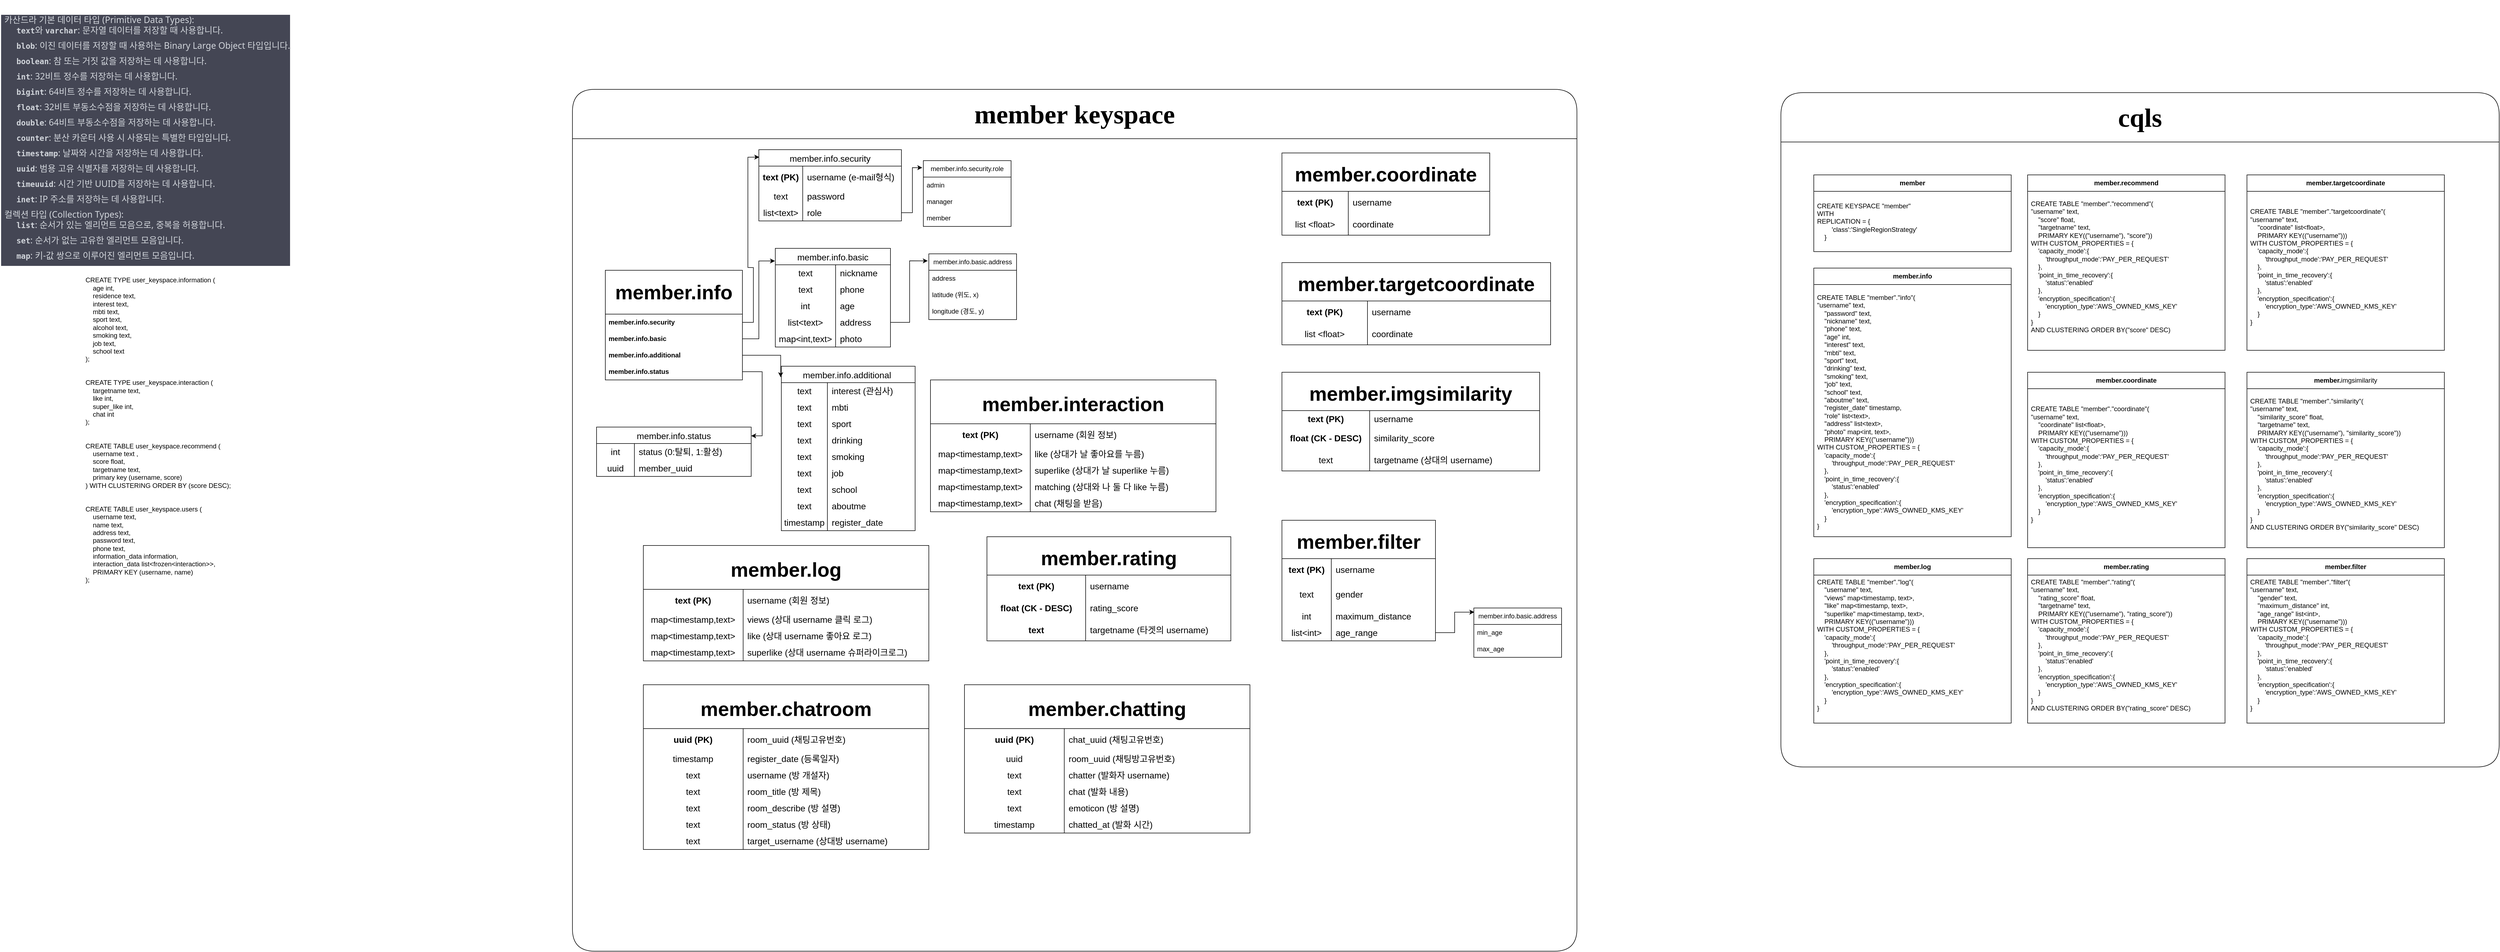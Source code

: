 <mxfile version="22.1.0" type="github">
  <diagram name="페이지-1" id="8cbrbG8ZkDFbgPNMpY25">
    <mxGraphModel dx="1150" dy="1027" grid="0" gridSize="10" guides="1" tooltips="1" connect="1" arrows="1" fold="1" page="0" pageScale="1" pageWidth="827" pageHeight="1169" math="0" shadow="0">
      <root>
        <mxCell id="0" />
        <mxCell id="1" parent="0" />
        <mxCell id="pSTpOEd2NYs3IXnyboMv-2" value="&lt;font face=&quot;Tahoma&quot; style=&quot;font-size: 48px;&quot;&gt;&lt;b&gt;member keyspace&lt;/b&gt;&lt;/font&gt;" style="swimlane;whiteSpace=wrap;html=1;rounded=1;fontStyle=0;startSize=90;" parent="1" vertex="1">
          <mxGeometry x="390" y="-180" width="1832" height="1572" as="geometry" />
        </mxCell>
        <mxCell id="pSTpOEd2NYs3IXnyboMv-37" value="&lt;font style=&quot;font-size: 36px;&quot;&gt;&lt;b&gt;member.info&lt;/b&gt;&lt;/font&gt;" style="swimlane;fontStyle=0;childLayout=stackLayout;horizontal=1;startSize=80;horizontalStack=0;resizeParent=1;resizeParentMax=0;resizeLast=0;collapsible=1;marginBottom=0;whiteSpace=wrap;html=1;" parent="pSTpOEd2NYs3IXnyboMv-2" vertex="1">
          <mxGeometry x="60" y="330" width="250" height="200" as="geometry" />
        </mxCell>
        <mxCell id="pSTpOEd2NYs3IXnyboMv-38" value="&lt;b&gt;member.info.security&lt;/b&gt;" style="text;strokeColor=none;fillColor=none;align=left;verticalAlign=middle;spacingLeft=4;spacingRight=4;overflow=hidden;points=[[0,0.5],[1,0.5]];portConstraint=eastwest;rotatable=0;whiteSpace=wrap;html=1;" parent="pSTpOEd2NYs3IXnyboMv-37" vertex="1">
          <mxGeometry y="80" width="250" height="30" as="geometry" />
        </mxCell>
        <mxCell id="pSTpOEd2NYs3IXnyboMv-39" value="&lt;b&gt;member.info.basic&lt;/b&gt;" style="text;strokeColor=none;fillColor=none;align=left;verticalAlign=middle;spacingLeft=4;spacingRight=4;overflow=hidden;points=[[0,0.5],[1,0.5]];portConstraint=eastwest;rotatable=0;whiteSpace=wrap;html=1;" parent="pSTpOEd2NYs3IXnyboMv-37" vertex="1">
          <mxGeometry y="110" width="250" height="30" as="geometry" />
        </mxCell>
        <mxCell id="pSTpOEd2NYs3IXnyboMv-40" value="&lt;b&gt;member.info.additional&amp;nbsp;&lt;/b&gt;" style="text;strokeColor=none;fillColor=none;align=left;verticalAlign=middle;spacingLeft=4;spacingRight=4;overflow=hidden;points=[[0,0.5],[1,0.5]];portConstraint=eastwest;rotatable=0;whiteSpace=wrap;html=1;" parent="pSTpOEd2NYs3IXnyboMv-37" vertex="1">
          <mxGeometry y="140" width="250" height="30" as="geometry" />
        </mxCell>
        <mxCell id="F8xHb97te3WOOPPkD6ub-1" value="&lt;b&gt;member.info.status&lt;/b&gt;" style="text;strokeColor=none;fillColor=none;align=left;verticalAlign=middle;spacingLeft=4;spacingRight=4;overflow=hidden;points=[[0,0.5],[1,0.5]];portConstraint=eastwest;rotatable=0;whiteSpace=wrap;html=1;" parent="pSTpOEd2NYs3IXnyboMv-37" vertex="1">
          <mxGeometry y="170" width="250" height="30" as="geometry" />
        </mxCell>
        <mxCell id="pSTpOEd2NYs3IXnyboMv-41" value="" style="edgeStyle=orthogonalEdgeStyle;rounded=0;orthogonalLoop=1;jettySize=auto;html=1;entryX=0.003;entryY=0.105;entryDx=0;entryDy=0;entryPerimeter=0;" parent="pSTpOEd2NYs3IXnyboMv-2" source="pSTpOEd2NYs3IXnyboMv-38" target="pSTpOEd2NYs3IXnyboMv-42" edge="1">
          <mxGeometry relative="1" as="geometry">
            <mxPoint x="290.28" y="69.2" as="targetPoint" />
          </mxGeometry>
        </mxCell>
        <mxCell id="pSTpOEd2NYs3IXnyboMv-42" value="member.info.security" style="shape=table;startSize=30;container=1;collapsible=0;childLayout=tableLayout;fixedRows=1;rowLines=0;fontStyle=0;strokeColor=default;fontSize=16;" parent="pSTpOEd2NYs3IXnyboMv-2" vertex="1">
          <mxGeometry x="340" y="110" width="260" height="130" as="geometry" />
        </mxCell>
        <mxCell id="pSTpOEd2NYs3IXnyboMv-43" value="" style="shape=tableRow;horizontal=0;startSize=0;swimlaneHead=0;swimlaneBody=0;top=0;left=0;bottom=0;right=0;collapsible=0;dropTarget=0;fillColor=none;points=[[0,0.5],[1,0.5]];portConstraint=eastwest;strokeColor=inherit;fontSize=16;" parent="pSTpOEd2NYs3IXnyboMv-42" vertex="1">
          <mxGeometry y="30" width="260" height="40" as="geometry" />
        </mxCell>
        <mxCell id="pSTpOEd2NYs3IXnyboMv-44" value="&lt;b&gt;text (PK)&lt;/b&gt;" style="shape=partialRectangle;html=1;whiteSpace=wrap;connectable=0;fillColor=none;top=0;left=0;bottom=0;right=0;overflow=hidden;pointerEvents=1;strokeColor=inherit;fontSize=16;" parent="pSTpOEd2NYs3IXnyboMv-43" vertex="1">
          <mxGeometry width="80" height="40" as="geometry">
            <mxRectangle width="80" height="40" as="alternateBounds" />
          </mxGeometry>
        </mxCell>
        <mxCell id="pSTpOEd2NYs3IXnyboMv-45" value="username (e-mail형식)" style="shape=partialRectangle;html=1;whiteSpace=wrap;connectable=0;fillColor=none;top=0;left=0;bottom=0;right=0;align=left;spacingLeft=6;overflow=hidden;strokeColor=inherit;fontSize=16;" parent="pSTpOEd2NYs3IXnyboMv-43" vertex="1">
          <mxGeometry x="80" width="180" height="40" as="geometry">
            <mxRectangle width="180" height="40" as="alternateBounds" />
          </mxGeometry>
        </mxCell>
        <mxCell id="pSTpOEd2NYs3IXnyboMv-46" value="" style="shape=tableRow;horizontal=0;startSize=0;swimlaneHead=0;swimlaneBody=0;top=0;left=0;bottom=0;right=0;collapsible=0;dropTarget=0;fillColor=none;points=[[0,0.5],[1,0.5]];portConstraint=eastwest;strokeColor=inherit;fontSize=16;" parent="pSTpOEd2NYs3IXnyboMv-42" vertex="1">
          <mxGeometry y="70" width="260" height="30" as="geometry" />
        </mxCell>
        <mxCell id="pSTpOEd2NYs3IXnyboMv-47" value="text" style="shape=partialRectangle;html=1;whiteSpace=wrap;connectable=0;fillColor=none;top=0;left=0;bottom=0;right=0;overflow=hidden;strokeColor=inherit;fontSize=16;" parent="pSTpOEd2NYs3IXnyboMv-46" vertex="1">
          <mxGeometry width="80" height="30" as="geometry">
            <mxRectangle width="80" height="30" as="alternateBounds" />
          </mxGeometry>
        </mxCell>
        <mxCell id="pSTpOEd2NYs3IXnyboMv-48" value="password" style="shape=partialRectangle;html=1;whiteSpace=wrap;connectable=0;fillColor=none;top=0;left=0;bottom=0;right=0;align=left;spacingLeft=6;overflow=hidden;strokeColor=inherit;fontSize=16;" parent="pSTpOEd2NYs3IXnyboMv-46" vertex="1">
          <mxGeometry x="80" width="180" height="30" as="geometry">
            <mxRectangle width="180" height="30" as="alternateBounds" />
          </mxGeometry>
        </mxCell>
        <mxCell id="pSTpOEd2NYs3IXnyboMv-49" value="" style="shape=tableRow;horizontal=0;startSize=0;swimlaneHead=0;swimlaneBody=0;top=0;left=0;bottom=0;right=0;collapsible=0;dropTarget=0;fillColor=none;points=[[0,0.5],[1,0.5]];portConstraint=eastwest;strokeColor=inherit;fontSize=16;" parent="pSTpOEd2NYs3IXnyboMv-42" vertex="1">
          <mxGeometry y="100" width="260" height="30" as="geometry" />
        </mxCell>
        <mxCell id="pSTpOEd2NYs3IXnyboMv-50" value="list&amp;lt;text&amp;gt;" style="shape=partialRectangle;html=1;whiteSpace=wrap;connectable=0;fillColor=none;top=0;left=0;bottom=0;right=0;overflow=hidden;strokeColor=inherit;fontSize=16;" parent="pSTpOEd2NYs3IXnyboMv-49" vertex="1">
          <mxGeometry width="80" height="30" as="geometry">
            <mxRectangle width="80" height="30" as="alternateBounds" />
          </mxGeometry>
        </mxCell>
        <mxCell id="pSTpOEd2NYs3IXnyboMv-51" value="role" style="shape=partialRectangle;html=1;whiteSpace=wrap;connectable=0;fillColor=none;top=0;left=0;bottom=0;right=0;align=left;spacingLeft=6;overflow=hidden;strokeColor=inherit;fontSize=16;" parent="pSTpOEd2NYs3IXnyboMv-49" vertex="1">
          <mxGeometry x="80" width="180" height="30" as="geometry">
            <mxRectangle width="180" height="30" as="alternateBounds" />
          </mxGeometry>
        </mxCell>
        <mxCell id="pSTpOEd2NYs3IXnyboMv-55" value="member.info.basic" style="shape=table;startSize=30;container=1;collapsible=0;childLayout=tableLayout;fixedRows=1;rowLines=0;fontStyle=0;strokeColor=default;fontSize=16;" parent="pSTpOEd2NYs3IXnyboMv-2" vertex="1">
          <mxGeometry x="370" y="290" width="210" height="180" as="geometry" />
        </mxCell>
        <mxCell id="pSTpOEd2NYs3IXnyboMv-56" value="" style="shape=tableRow;horizontal=0;startSize=0;swimlaneHead=0;swimlaneBody=0;top=0;left=0;bottom=0;right=0;collapsible=0;dropTarget=0;fillColor=none;points=[[0,0.5],[1,0.5]];portConstraint=eastwest;strokeColor=inherit;fontSize=16;" parent="pSTpOEd2NYs3IXnyboMv-55" vertex="1">
          <mxGeometry y="30" width="210" height="30" as="geometry" />
        </mxCell>
        <mxCell id="pSTpOEd2NYs3IXnyboMv-57" value="text" style="shape=partialRectangle;html=1;whiteSpace=wrap;connectable=0;fillColor=none;top=0;left=0;bottom=0;right=0;overflow=hidden;pointerEvents=1;strokeColor=inherit;fontSize=16;" parent="pSTpOEd2NYs3IXnyboMv-56" vertex="1">
          <mxGeometry width="110" height="30" as="geometry">
            <mxRectangle width="110" height="30" as="alternateBounds" />
          </mxGeometry>
        </mxCell>
        <mxCell id="pSTpOEd2NYs3IXnyboMv-58" value="nickname" style="shape=partialRectangle;html=1;whiteSpace=wrap;connectable=0;fillColor=none;top=0;left=0;bottom=0;right=0;align=left;spacingLeft=6;overflow=hidden;strokeColor=inherit;fontSize=16;" parent="pSTpOEd2NYs3IXnyboMv-56" vertex="1">
          <mxGeometry x="110" width="100" height="30" as="geometry">
            <mxRectangle width="100" height="30" as="alternateBounds" />
          </mxGeometry>
        </mxCell>
        <mxCell id="pSTpOEd2NYs3IXnyboMv-62" value="" style="shape=tableRow;horizontal=0;startSize=0;swimlaneHead=0;swimlaneBody=0;top=0;left=0;bottom=0;right=0;collapsible=0;dropTarget=0;fillColor=none;points=[[0,0.5],[1,0.5]];portConstraint=eastwest;strokeColor=inherit;fontSize=16;" parent="pSTpOEd2NYs3IXnyboMv-55" vertex="1">
          <mxGeometry y="60" width="210" height="30" as="geometry" />
        </mxCell>
        <mxCell id="pSTpOEd2NYs3IXnyboMv-63" value="text" style="shape=partialRectangle;html=1;whiteSpace=wrap;connectable=0;fillColor=none;top=0;left=0;bottom=0;right=0;overflow=hidden;strokeColor=inherit;fontSize=16;" parent="pSTpOEd2NYs3IXnyboMv-62" vertex="1">
          <mxGeometry width="110" height="30" as="geometry">
            <mxRectangle width="110" height="30" as="alternateBounds" />
          </mxGeometry>
        </mxCell>
        <mxCell id="pSTpOEd2NYs3IXnyboMv-64" value="phone" style="shape=partialRectangle;html=1;whiteSpace=wrap;connectable=0;fillColor=none;top=0;left=0;bottom=0;right=0;align=left;spacingLeft=6;overflow=hidden;strokeColor=inherit;fontSize=16;" parent="pSTpOEd2NYs3IXnyboMv-62" vertex="1">
          <mxGeometry x="110" width="100" height="30" as="geometry">
            <mxRectangle width="100" height="30" as="alternateBounds" />
          </mxGeometry>
        </mxCell>
        <mxCell id="pSTpOEd2NYs3IXnyboMv-88" value="" style="shape=tableRow;horizontal=0;startSize=0;swimlaneHead=0;swimlaneBody=0;top=0;left=0;bottom=0;right=0;collapsible=0;dropTarget=0;fillColor=none;points=[[0,0.5],[1,0.5]];portConstraint=eastwest;strokeColor=inherit;fontSize=16;" parent="pSTpOEd2NYs3IXnyboMv-55" vertex="1">
          <mxGeometry y="90" width="210" height="30" as="geometry" />
        </mxCell>
        <mxCell id="pSTpOEd2NYs3IXnyboMv-89" value="int" style="shape=partialRectangle;html=1;whiteSpace=wrap;connectable=0;fillColor=none;top=0;left=0;bottom=0;right=0;overflow=hidden;strokeColor=inherit;fontSize=16;" parent="pSTpOEd2NYs3IXnyboMv-88" vertex="1">
          <mxGeometry width="110" height="30" as="geometry">
            <mxRectangle width="110" height="30" as="alternateBounds" />
          </mxGeometry>
        </mxCell>
        <mxCell id="pSTpOEd2NYs3IXnyboMv-90" value="age" style="shape=partialRectangle;html=1;whiteSpace=wrap;connectable=0;fillColor=none;top=0;left=0;bottom=0;right=0;align=left;spacingLeft=6;overflow=hidden;strokeColor=inherit;fontSize=16;" parent="pSTpOEd2NYs3IXnyboMv-88" vertex="1">
          <mxGeometry x="110" width="100" height="30" as="geometry">
            <mxRectangle width="100" height="30" as="alternateBounds" />
          </mxGeometry>
        </mxCell>
        <mxCell id="pSTpOEd2NYs3IXnyboMv-130" value="" style="shape=tableRow;horizontal=0;startSize=0;swimlaneHead=0;swimlaneBody=0;top=0;left=0;bottom=0;right=0;collapsible=0;dropTarget=0;fillColor=none;points=[[0,0.5],[1,0.5]];portConstraint=eastwest;strokeColor=inherit;fontSize=16;" parent="pSTpOEd2NYs3IXnyboMv-55" vertex="1">
          <mxGeometry y="120" width="210" height="30" as="geometry" />
        </mxCell>
        <mxCell id="pSTpOEd2NYs3IXnyboMv-131" value="list&amp;lt;text&amp;gt;" style="shape=partialRectangle;html=1;whiteSpace=wrap;connectable=0;fillColor=none;top=0;left=0;bottom=0;right=0;overflow=hidden;strokeColor=inherit;fontSize=16;" parent="pSTpOEd2NYs3IXnyboMv-130" vertex="1">
          <mxGeometry width="110" height="30" as="geometry">
            <mxRectangle width="110" height="30" as="alternateBounds" />
          </mxGeometry>
        </mxCell>
        <mxCell id="pSTpOEd2NYs3IXnyboMv-132" value="address" style="shape=partialRectangle;html=1;whiteSpace=wrap;connectable=0;fillColor=none;top=0;left=0;bottom=0;right=0;align=left;spacingLeft=6;overflow=hidden;strokeColor=inherit;fontSize=16;" parent="pSTpOEd2NYs3IXnyboMv-130" vertex="1">
          <mxGeometry x="110" width="100" height="30" as="geometry">
            <mxRectangle width="100" height="30" as="alternateBounds" />
          </mxGeometry>
        </mxCell>
        <mxCell id="pSTpOEd2NYs3IXnyboMv-182" value="" style="shape=tableRow;horizontal=0;startSize=0;swimlaneHead=0;swimlaneBody=0;top=0;left=0;bottom=0;right=0;collapsible=0;dropTarget=0;fillColor=none;points=[[0,0.5],[1,0.5]];portConstraint=eastwest;strokeColor=inherit;fontSize=16;" parent="pSTpOEd2NYs3IXnyboMv-55" vertex="1">
          <mxGeometry y="150" width="210" height="30" as="geometry" />
        </mxCell>
        <mxCell id="pSTpOEd2NYs3IXnyboMv-183" value="map&amp;lt;int,text&amp;gt;" style="shape=partialRectangle;html=1;whiteSpace=wrap;connectable=0;fillColor=none;top=0;left=0;bottom=0;right=0;overflow=hidden;strokeColor=inherit;fontSize=16;" parent="pSTpOEd2NYs3IXnyboMv-182" vertex="1">
          <mxGeometry width="110" height="30" as="geometry">
            <mxRectangle width="110" height="30" as="alternateBounds" />
          </mxGeometry>
        </mxCell>
        <mxCell id="pSTpOEd2NYs3IXnyboMv-184" value="photo" style="shape=partialRectangle;html=1;whiteSpace=wrap;connectable=0;fillColor=none;top=0;left=0;bottom=0;right=0;align=left;spacingLeft=6;overflow=hidden;strokeColor=inherit;fontSize=16;" parent="pSTpOEd2NYs3IXnyboMv-182" vertex="1">
          <mxGeometry x="110" width="100" height="30" as="geometry">
            <mxRectangle width="100" height="30" as="alternateBounds" />
          </mxGeometry>
        </mxCell>
        <mxCell id="pSTpOEd2NYs3IXnyboMv-73" value="" style="edgeStyle=orthogonalEdgeStyle;rounded=0;orthogonalLoop=1;jettySize=auto;html=1;entryX=-0.003;entryY=0.128;entryDx=0;entryDy=0;entryPerimeter=0;exitX=1;exitY=0.5;exitDx=0;exitDy=0;" parent="pSTpOEd2NYs3IXnyboMv-2" source="pSTpOEd2NYs3IXnyboMv-39" target="pSTpOEd2NYs3IXnyboMv-55" edge="1">
          <mxGeometry relative="1" as="geometry">
            <mxPoint x="240" y="265" as="sourcePoint" />
            <mxPoint x="361" y="93" as="targetPoint" />
          </mxGeometry>
        </mxCell>
        <mxCell id="pSTpOEd2NYs3IXnyboMv-78" value="member.info.additional " style="shape=table;startSize=30;container=1;collapsible=0;childLayout=tableLayout;fixedRows=1;rowLines=0;fontStyle=0;strokeColor=default;fontSize=16;" parent="pSTpOEd2NYs3IXnyboMv-2" vertex="1">
          <mxGeometry x="381" y="505" width="244" height="300" as="geometry" />
        </mxCell>
        <mxCell id="pSTpOEd2NYs3IXnyboMv-79" value="" style="shape=tableRow;horizontal=0;startSize=0;swimlaneHead=0;swimlaneBody=0;top=0;left=0;bottom=0;right=0;collapsible=0;dropTarget=0;fillColor=none;points=[[0,0.5],[1,0.5]];portConstraint=eastwest;strokeColor=inherit;fontSize=16;" parent="pSTpOEd2NYs3IXnyboMv-78" vertex="1">
          <mxGeometry y="30" width="244" height="30" as="geometry" />
        </mxCell>
        <mxCell id="pSTpOEd2NYs3IXnyboMv-80" value="text" style="shape=partialRectangle;html=1;whiteSpace=wrap;connectable=0;fillColor=none;top=0;left=0;bottom=0;right=0;overflow=hidden;pointerEvents=1;strokeColor=inherit;fontSize=16;" parent="pSTpOEd2NYs3IXnyboMv-79" vertex="1">
          <mxGeometry width="84" height="30" as="geometry">
            <mxRectangle width="84" height="30" as="alternateBounds" />
          </mxGeometry>
        </mxCell>
        <mxCell id="pSTpOEd2NYs3IXnyboMv-81" value="interest (관심사)" style="shape=partialRectangle;html=1;whiteSpace=wrap;connectable=0;fillColor=none;top=0;left=0;bottom=0;right=0;align=left;spacingLeft=6;overflow=hidden;strokeColor=inherit;fontSize=16;" parent="pSTpOEd2NYs3IXnyboMv-79" vertex="1">
          <mxGeometry x="84" width="160" height="30" as="geometry">
            <mxRectangle width="160" height="30" as="alternateBounds" />
          </mxGeometry>
        </mxCell>
        <mxCell id="pSTpOEd2NYs3IXnyboMv-82" value="" style="shape=tableRow;horizontal=0;startSize=0;swimlaneHead=0;swimlaneBody=0;top=0;left=0;bottom=0;right=0;collapsible=0;dropTarget=0;fillColor=none;points=[[0,0.5],[1,0.5]];portConstraint=eastwest;strokeColor=inherit;fontSize=16;" parent="pSTpOEd2NYs3IXnyboMv-78" vertex="1">
          <mxGeometry y="60" width="244" height="30" as="geometry" />
        </mxCell>
        <mxCell id="pSTpOEd2NYs3IXnyboMv-83" value="text" style="shape=partialRectangle;html=1;whiteSpace=wrap;connectable=0;fillColor=none;top=0;left=0;bottom=0;right=0;overflow=hidden;strokeColor=inherit;fontSize=16;" parent="pSTpOEd2NYs3IXnyboMv-82" vertex="1">
          <mxGeometry width="84" height="30" as="geometry">
            <mxRectangle width="84" height="30" as="alternateBounds" />
          </mxGeometry>
        </mxCell>
        <mxCell id="pSTpOEd2NYs3IXnyboMv-84" value="mbti" style="shape=partialRectangle;html=1;whiteSpace=wrap;connectable=0;fillColor=none;top=0;left=0;bottom=0;right=0;align=left;spacingLeft=6;overflow=hidden;strokeColor=inherit;fontSize=16;" parent="pSTpOEd2NYs3IXnyboMv-82" vertex="1">
          <mxGeometry x="84" width="160" height="30" as="geometry">
            <mxRectangle width="160" height="30" as="alternateBounds" />
          </mxGeometry>
        </mxCell>
        <mxCell id="pSTpOEd2NYs3IXnyboMv-85" value="" style="shape=tableRow;horizontal=0;startSize=0;swimlaneHead=0;swimlaneBody=0;top=0;left=0;bottom=0;right=0;collapsible=0;dropTarget=0;fillColor=none;points=[[0,0.5],[1,0.5]];portConstraint=eastwest;strokeColor=inherit;fontSize=16;" parent="pSTpOEd2NYs3IXnyboMv-78" vertex="1">
          <mxGeometry y="90" width="244" height="30" as="geometry" />
        </mxCell>
        <mxCell id="pSTpOEd2NYs3IXnyboMv-86" value="text" style="shape=partialRectangle;html=1;whiteSpace=wrap;connectable=0;fillColor=none;top=0;left=0;bottom=0;right=0;overflow=hidden;strokeColor=inherit;fontSize=16;" parent="pSTpOEd2NYs3IXnyboMv-85" vertex="1">
          <mxGeometry width="84" height="30" as="geometry">
            <mxRectangle width="84" height="30" as="alternateBounds" />
          </mxGeometry>
        </mxCell>
        <mxCell id="pSTpOEd2NYs3IXnyboMv-87" value="sport" style="shape=partialRectangle;html=1;whiteSpace=wrap;connectable=0;fillColor=none;top=0;left=0;bottom=0;right=0;align=left;spacingLeft=6;overflow=hidden;strokeColor=inherit;fontSize=16;" parent="pSTpOEd2NYs3IXnyboMv-85" vertex="1">
          <mxGeometry x="84" width="160" height="30" as="geometry">
            <mxRectangle width="160" height="30" as="alternateBounds" />
          </mxGeometry>
        </mxCell>
        <mxCell id="pSTpOEd2NYs3IXnyboMv-91" value="" style="shape=tableRow;horizontal=0;startSize=0;swimlaneHead=0;swimlaneBody=0;top=0;left=0;bottom=0;right=0;collapsible=0;dropTarget=0;fillColor=none;points=[[0,0.5],[1,0.5]];portConstraint=eastwest;strokeColor=inherit;fontSize=16;" parent="pSTpOEd2NYs3IXnyboMv-78" vertex="1">
          <mxGeometry y="120" width="244" height="30" as="geometry" />
        </mxCell>
        <mxCell id="pSTpOEd2NYs3IXnyboMv-92" value="text" style="shape=partialRectangle;html=1;whiteSpace=wrap;connectable=0;fillColor=none;top=0;left=0;bottom=0;right=0;overflow=hidden;strokeColor=inherit;fontSize=16;" parent="pSTpOEd2NYs3IXnyboMv-91" vertex="1">
          <mxGeometry width="84" height="30" as="geometry">
            <mxRectangle width="84" height="30" as="alternateBounds" />
          </mxGeometry>
        </mxCell>
        <mxCell id="pSTpOEd2NYs3IXnyboMv-93" value="drinking" style="shape=partialRectangle;html=1;whiteSpace=wrap;connectable=0;fillColor=none;top=0;left=0;bottom=0;right=0;align=left;spacingLeft=6;overflow=hidden;strokeColor=inherit;fontSize=16;" parent="pSTpOEd2NYs3IXnyboMv-91" vertex="1">
          <mxGeometry x="84" width="160" height="30" as="geometry">
            <mxRectangle width="160" height="30" as="alternateBounds" />
          </mxGeometry>
        </mxCell>
        <mxCell id="pSTpOEd2NYs3IXnyboMv-94" value="" style="shape=tableRow;horizontal=0;startSize=0;swimlaneHead=0;swimlaneBody=0;top=0;left=0;bottom=0;right=0;collapsible=0;dropTarget=0;fillColor=none;points=[[0,0.5],[1,0.5]];portConstraint=eastwest;strokeColor=inherit;fontSize=16;" parent="pSTpOEd2NYs3IXnyboMv-78" vertex="1">
          <mxGeometry y="150" width="244" height="30" as="geometry" />
        </mxCell>
        <mxCell id="pSTpOEd2NYs3IXnyboMv-95" value="text" style="shape=partialRectangle;html=1;whiteSpace=wrap;connectable=0;fillColor=none;top=0;left=0;bottom=0;right=0;overflow=hidden;strokeColor=inherit;fontSize=16;" parent="pSTpOEd2NYs3IXnyboMv-94" vertex="1">
          <mxGeometry width="84" height="30" as="geometry">
            <mxRectangle width="84" height="30" as="alternateBounds" />
          </mxGeometry>
        </mxCell>
        <mxCell id="pSTpOEd2NYs3IXnyboMv-96" value="smoking" style="shape=partialRectangle;html=1;whiteSpace=wrap;connectable=0;fillColor=none;top=0;left=0;bottom=0;right=0;align=left;spacingLeft=6;overflow=hidden;strokeColor=inherit;fontSize=16;" parent="pSTpOEd2NYs3IXnyboMv-94" vertex="1">
          <mxGeometry x="84" width="160" height="30" as="geometry">
            <mxRectangle width="160" height="30" as="alternateBounds" />
          </mxGeometry>
        </mxCell>
        <mxCell id="pSTpOEd2NYs3IXnyboMv-97" value="" style="shape=tableRow;horizontal=0;startSize=0;swimlaneHead=0;swimlaneBody=0;top=0;left=0;bottom=0;right=0;collapsible=0;dropTarget=0;fillColor=none;points=[[0,0.5],[1,0.5]];portConstraint=eastwest;strokeColor=inherit;fontSize=16;" parent="pSTpOEd2NYs3IXnyboMv-78" vertex="1">
          <mxGeometry y="180" width="244" height="30" as="geometry" />
        </mxCell>
        <mxCell id="pSTpOEd2NYs3IXnyboMv-98" value="text" style="shape=partialRectangle;html=1;whiteSpace=wrap;connectable=0;fillColor=none;top=0;left=0;bottom=0;right=0;overflow=hidden;strokeColor=inherit;fontSize=16;" parent="pSTpOEd2NYs3IXnyboMv-97" vertex="1">
          <mxGeometry width="84" height="30" as="geometry">
            <mxRectangle width="84" height="30" as="alternateBounds" />
          </mxGeometry>
        </mxCell>
        <mxCell id="pSTpOEd2NYs3IXnyboMv-99" value="job" style="shape=partialRectangle;html=1;whiteSpace=wrap;connectable=0;fillColor=none;top=0;left=0;bottom=0;right=0;align=left;spacingLeft=6;overflow=hidden;strokeColor=inherit;fontSize=16;" parent="pSTpOEd2NYs3IXnyboMv-97" vertex="1">
          <mxGeometry x="84" width="160" height="30" as="geometry">
            <mxRectangle width="160" height="30" as="alternateBounds" />
          </mxGeometry>
        </mxCell>
        <mxCell id="pSTpOEd2NYs3IXnyboMv-100" value="" style="shape=tableRow;horizontal=0;startSize=0;swimlaneHead=0;swimlaneBody=0;top=0;left=0;bottom=0;right=0;collapsible=0;dropTarget=0;fillColor=none;points=[[0,0.5],[1,0.5]];portConstraint=eastwest;strokeColor=inherit;fontSize=16;" parent="pSTpOEd2NYs3IXnyboMv-78" vertex="1">
          <mxGeometry y="210" width="244" height="30" as="geometry" />
        </mxCell>
        <mxCell id="pSTpOEd2NYs3IXnyboMv-101" value="text" style="shape=partialRectangle;html=1;whiteSpace=wrap;connectable=0;fillColor=none;top=0;left=0;bottom=0;right=0;overflow=hidden;strokeColor=inherit;fontSize=16;" parent="pSTpOEd2NYs3IXnyboMv-100" vertex="1">
          <mxGeometry width="84" height="30" as="geometry">
            <mxRectangle width="84" height="30" as="alternateBounds" />
          </mxGeometry>
        </mxCell>
        <mxCell id="pSTpOEd2NYs3IXnyboMv-102" value="school" style="shape=partialRectangle;html=1;whiteSpace=wrap;connectable=0;fillColor=none;top=0;left=0;bottom=0;right=0;align=left;spacingLeft=6;overflow=hidden;strokeColor=inherit;fontSize=16;" parent="pSTpOEd2NYs3IXnyboMv-100" vertex="1">
          <mxGeometry x="84" width="160" height="30" as="geometry">
            <mxRectangle width="160" height="30" as="alternateBounds" />
          </mxGeometry>
        </mxCell>
        <mxCell id="pSTpOEd2NYs3IXnyboMv-119" value="" style="shape=tableRow;horizontal=0;startSize=0;swimlaneHead=0;swimlaneBody=0;top=0;left=0;bottom=0;right=0;collapsible=0;dropTarget=0;fillColor=none;points=[[0,0.5],[1,0.5]];portConstraint=eastwest;strokeColor=inherit;fontSize=16;" parent="pSTpOEd2NYs3IXnyboMv-78" vertex="1">
          <mxGeometry y="240" width="244" height="30" as="geometry" />
        </mxCell>
        <mxCell id="pSTpOEd2NYs3IXnyboMv-120" value="text" style="shape=partialRectangle;html=1;whiteSpace=wrap;connectable=0;fillColor=none;top=0;left=0;bottom=0;right=0;overflow=hidden;strokeColor=inherit;fontSize=16;" parent="pSTpOEd2NYs3IXnyboMv-119" vertex="1">
          <mxGeometry width="84" height="30" as="geometry">
            <mxRectangle width="84" height="30" as="alternateBounds" />
          </mxGeometry>
        </mxCell>
        <mxCell id="pSTpOEd2NYs3IXnyboMv-121" value="aboutme" style="shape=partialRectangle;html=1;whiteSpace=wrap;connectable=0;fillColor=none;top=0;left=0;bottom=0;right=0;align=left;spacingLeft=6;overflow=hidden;strokeColor=inherit;fontSize=16;" parent="pSTpOEd2NYs3IXnyboMv-119" vertex="1">
          <mxGeometry x="84" width="160" height="30" as="geometry">
            <mxRectangle width="160" height="30" as="alternateBounds" />
          </mxGeometry>
        </mxCell>
        <mxCell id="pSTpOEd2NYs3IXnyboMv-337" value="" style="shape=tableRow;horizontal=0;startSize=0;swimlaneHead=0;swimlaneBody=0;top=0;left=0;bottom=0;right=0;collapsible=0;dropTarget=0;fillColor=none;points=[[0,0.5],[1,0.5]];portConstraint=eastwest;strokeColor=inherit;fontSize=16;" parent="pSTpOEd2NYs3IXnyboMv-78" vertex="1">
          <mxGeometry y="270" width="244" height="30" as="geometry" />
        </mxCell>
        <mxCell id="pSTpOEd2NYs3IXnyboMv-338" value="timestamp" style="shape=partialRectangle;html=1;whiteSpace=wrap;connectable=0;fillColor=none;top=0;left=0;bottom=0;right=0;overflow=hidden;strokeColor=inherit;fontSize=16;" parent="pSTpOEd2NYs3IXnyboMv-337" vertex="1">
          <mxGeometry width="84" height="30" as="geometry">
            <mxRectangle width="84" height="30" as="alternateBounds" />
          </mxGeometry>
        </mxCell>
        <mxCell id="pSTpOEd2NYs3IXnyboMv-339" value="register_date" style="shape=partialRectangle;html=1;whiteSpace=wrap;connectable=0;fillColor=none;top=0;left=0;bottom=0;right=0;align=left;spacingLeft=6;overflow=hidden;strokeColor=inherit;fontSize=16;" parent="pSTpOEd2NYs3IXnyboMv-337" vertex="1">
          <mxGeometry x="84" width="160" height="30" as="geometry">
            <mxRectangle width="160" height="30" as="alternateBounds" />
          </mxGeometry>
        </mxCell>
        <mxCell id="pSTpOEd2NYs3IXnyboMv-103" value="" style="edgeStyle=orthogonalEdgeStyle;rounded=0;orthogonalLoop=1;jettySize=auto;html=1;entryX=-0.005;entryY=0.067;entryDx=0;entryDy=0;entryPerimeter=0;exitX=1;exitY=0.5;exitDx=0;exitDy=0;" parent="pSTpOEd2NYs3IXnyboMv-2" source="pSTpOEd2NYs3IXnyboMv-40" target="pSTpOEd2NYs3IXnyboMv-78" edge="1">
          <mxGeometry relative="1" as="geometry">
            <mxPoint x="240" y="295" as="sourcePoint" />
            <mxPoint x="310" y="254" as="targetPoint" />
          </mxGeometry>
        </mxCell>
        <mxCell id="pSTpOEd2NYs3IXnyboMv-123" value="member.info.basic.address" style="swimlane;fontStyle=0;childLayout=stackLayout;horizontal=1;startSize=30;horizontalStack=0;resizeParent=1;resizeParentMax=0;resizeLast=0;collapsible=1;marginBottom=0;whiteSpace=wrap;html=1;" parent="pSTpOEd2NYs3IXnyboMv-2" vertex="1">
          <mxGeometry x="650" y="300" width="160" height="120" as="geometry" />
        </mxCell>
        <mxCell id="pSTpOEd2NYs3IXnyboMv-124" value="address" style="text;strokeColor=none;fillColor=none;align=left;verticalAlign=middle;spacingLeft=4;spacingRight=4;overflow=hidden;points=[[0,0.5],[1,0.5]];portConstraint=eastwest;rotatable=0;whiteSpace=wrap;html=1;" parent="pSTpOEd2NYs3IXnyboMv-123" vertex="1">
          <mxGeometry y="30" width="160" height="30" as="geometry" />
        </mxCell>
        <mxCell id="pSTpOEd2NYs3IXnyboMv-127" value="latitude (위도, x)" style="text;strokeColor=none;fillColor=none;align=left;verticalAlign=middle;spacingLeft=4;spacingRight=4;overflow=hidden;points=[[0,0.5],[1,0.5]];portConstraint=eastwest;rotatable=0;whiteSpace=wrap;html=1;" parent="pSTpOEd2NYs3IXnyboMv-123" vertex="1">
          <mxGeometry y="60" width="160" height="30" as="geometry" />
        </mxCell>
        <mxCell id="pSTpOEd2NYs3IXnyboMv-125" value="longitude (경도, y)" style="text;strokeColor=none;fillColor=none;align=left;verticalAlign=middle;spacingLeft=4;spacingRight=4;overflow=hidden;points=[[0,0.5],[1,0.5]];portConstraint=eastwest;rotatable=0;whiteSpace=wrap;html=1;" parent="pSTpOEd2NYs3IXnyboMv-123" vertex="1">
          <mxGeometry y="90" width="160" height="30" as="geometry" />
        </mxCell>
        <mxCell id="pSTpOEd2NYs3IXnyboMv-129" value="" style="edgeStyle=orthogonalEdgeStyle;rounded=0;orthogonalLoop=1;jettySize=auto;html=1;entryX=-0.012;entryY=0.107;entryDx=0;entryDy=0;entryPerimeter=0;exitX=1;exitY=0.5;exitDx=0;exitDy=0;" parent="pSTpOEd2NYs3IXnyboMv-2" source="pSTpOEd2NYs3IXnyboMv-130" target="pSTpOEd2NYs3IXnyboMv-123" edge="1">
          <mxGeometry relative="1" as="geometry">
            <mxPoint x="480" y="337" as="sourcePoint" />
            <mxPoint x="309" y="289" as="targetPoint" />
          </mxGeometry>
        </mxCell>
        <mxCell id="pSTpOEd2NYs3IXnyboMv-133" value="member.info.security.role" style="swimlane;fontStyle=0;childLayout=stackLayout;horizontal=1;startSize=30;horizontalStack=0;resizeParent=1;resizeParentMax=0;resizeLast=0;collapsible=1;marginBottom=0;whiteSpace=wrap;html=1;" parent="pSTpOEd2NYs3IXnyboMv-2" vertex="1">
          <mxGeometry x="640" y="130" width="160" height="120" as="geometry" />
        </mxCell>
        <mxCell id="pSTpOEd2NYs3IXnyboMv-134" value="admin" style="text;strokeColor=none;fillColor=none;align=left;verticalAlign=middle;spacingLeft=4;spacingRight=4;overflow=hidden;points=[[0,0.5],[1,0.5]];portConstraint=eastwest;rotatable=0;whiteSpace=wrap;html=1;" parent="pSTpOEd2NYs3IXnyboMv-133" vertex="1">
          <mxGeometry y="30" width="160" height="30" as="geometry" />
        </mxCell>
        <mxCell id="pSTpOEd2NYs3IXnyboMv-135" value="manager" style="text;strokeColor=none;fillColor=none;align=left;verticalAlign=middle;spacingLeft=4;spacingRight=4;overflow=hidden;points=[[0,0.5],[1,0.5]];portConstraint=eastwest;rotatable=0;whiteSpace=wrap;html=1;" parent="pSTpOEd2NYs3IXnyboMv-133" vertex="1">
          <mxGeometry y="60" width="160" height="30" as="geometry" />
        </mxCell>
        <mxCell id="pSTpOEd2NYs3IXnyboMv-136" value="member" style="text;strokeColor=none;fillColor=none;align=left;verticalAlign=middle;spacingLeft=4;spacingRight=4;overflow=hidden;points=[[0,0.5],[1,0.5]];portConstraint=eastwest;rotatable=0;whiteSpace=wrap;html=1;" parent="pSTpOEd2NYs3IXnyboMv-133" vertex="1">
          <mxGeometry y="90" width="160" height="30" as="geometry" />
        </mxCell>
        <mxCell id="pSTpOEd2NYs3IXnyboMv-137" value="" style="edgeStyle=orthogonalEdgeStyle;rounded=0;orthogonalLoop=1;jettySize=auto;html=1;entryX=-0.012;entryY=0.107;entryDx=0;entryDy=0;entryPerimeter=0;exitX=1;exitY=0.5;exitDx=0;exitDy=0;" parent="pSTpOEd2NYs3IXnyboMv-2" source="pSTpOEd2NYs3IXnyboMv-49" target="pSTpOEd2NYs3IXnyboMv-133" edge="1">
          <mxGeometry relative="1" as="geometry">
            <mxPoint x="480" y="192" as="sourcePoint" />
            <mxPoint x="309" y="144" as="targetPoint" />
          </mxGeometry>
        </mxCell>
        <mxCell id="pSTpOEd2NYs3IXnyboMv-109" value="member.filter" style="shape=table;startSize=70;container=1;collapsible=0;childLayout=tableLayout;fixedRows=1;rowLines=0;fontStyle=1;strokeColor=default;fontSize=36;" parent="pSTpOEd2NYs3IXnyboMv-2" vertex="1">
          <mxGeometry x="1294" y="786" width="280" height="220" as="geometry" />
        </mxCell>
        <mxCell id="pSTpOEd2NYs3IXnyboMv-110" value="" style="shape=tableRow;horizontal=0;startSize=0;swimlaneHead=0;swimlaneBody=0;top=0;left=0;bottom=0;right=0;collapsible=0;dropTarget=0;fillColor=none;points=[[0,0.5],[1,0.5]];portConstraint=eastwest;strokeColor=inherit;fontSize=16;" parent="pSTpOEd2NYs3IXnyboMv-109" vertex="1">
          <mxGeometry y="70" width="280" height="40" as="geometry" />
        </mxCell>
        <mxCell id="pSTpOEd2NYs3IXnyboMv-111" value="&lt;b&gt;text (PK)&lt;/b&gt;" style="shape=partialRectangle;html=1;whiteSpace=wrap;connectable=0;fillColor=none;top=0;left=0;bottom=0;right=0;overflow=hidden;pointerEvents=1;strokeColor=inherit;fontSize=16;" parent="pSTpOEd2NYs3IXnyboMv-110" vertex="1">
          <mxGeometry width="90" height="40" as="geometry">
            <mxRectangle width="90" height="40" as="alternateBounds" />
          </mxGeometry>
        </mxCell>
        <mxCell id="pSTpOEd2NYs3IXnyboMv-112" value="username" style="shape=partialRectangle;html=1;whiteSpace=wrap;connectable=0;fillColor=none;top=0;left=0;bottom=0;right=0;align=left;spacingLeft=6;overflow=hidden;strokeColor=inherit;fontSize=16;" parent="pSTpOEd2NYs3IXnyboMv-110" vertex="1">
          <mxGeometry x="90" width="190" height="40" as="geometry">
            <mxRectangle width="190" height="40" as="alternateBounds" />
          </mxGeometry>
        </mxCell>
        <mxCell id="pSTpOEd2NYs3IXnyboMv-138" value="" style="shape=tableRow;horizontal=0;startSize=0;swimlaneHead=0;swimlaneBody=0;top=0;left=0;bottom=0;right=0;collapsible=0;dropTarget=0;fillColor=none;points=[[0,0.5],[1,0.5]];portConstraint=eastwest;strokeColor=inherit;fontSize=16;" parent="pSTpOEd2NYs3IXnyboMv-109" vertex="1">
          <mxGeometry y="110" width="280" height="50" as="geometry" />
        </mxCell>
        <mxCell id="pSTpOEd2NYs3IXnyboMv-139" value="text" style="shape=partialRectangle;html=1;whiteSpace=wrap;connectable=0;fillColor=none;top=0;left=0;bottom=0;right=0;overflow=hidden;pointerEvents=1;strokeColor=inherit;fontSize=16;" parent="pSTpOEd2NYs3IXnyboMv-138" vertex="1">
          <mxGeometry width="90" height="50" as="geometry">
            <mxRectangle width="90" height="50" as="alternateBounds" />
          </mxGeometry>
        </mxCell>
        <mxCell id="pSTpOEd2NYs3IXnyboMv-140" value="gender" style="shape=partialRectangle;html=1;whiteSpace=wrap;connectable=0;fillColor=none;top=0;left=0;bottom=0;right=0;align=left;spacingLeft=6;overflow=hidden;strokeColor=inherit;fontSize=16;" parent="pSTpOEd2NYs3IXnyboMv-138" vertex="1">
          <mxGeometry x="90" width="190" height="50" as="geometry">
            <mxRectangle width="190" height="50" as="alternateBounds" />
          </mxGeometry>
        </mxCell>
        <mxCell id="pSTpOEd2NYs3IXnyboMv-116" value="" style="shape=tableRow;horizontal=0;startSize=0;swimlaneHead=0;swimlaneBody=0;top=0;left=0;bottom=0;right=0;collapsible=0;dropTarget=0;fillColor=none;points=[[0,0.5],[1,0.5]];portConstraint=eastwest;strokeColor=inherit;fontSize=16;" parent="pSTpOEd2NYs3IXnyboMv-109" vertex="1">
          <mxGeometry y="160" width="280" height="30" as="geometry" />
        </mxCell>
        <mxCell id="pSTpOEd2NYs3IXnyboMv-117" value="int" style="shape=partialRectangle;html=1;whiteSpace=wrap;connectable=0;fillColor=none;top=0;left=0;bottom=0;right=0;overflow=hidden;strokeColor=inherit;fontSize=16;" parent="pSTpOEd2NYs3IXnyboMv-116" vertex="1">
          <mxGeometry width="90" height="30" as="geometry">
            <mxRectangle width="90" height="30" as="alternateBounds" />
          </mxGeometry>
        </mxCell>
        <mxCell id="pSTpOEd2NYs3IXnyboMv-118" value="maximum_distance" style="shape=partialRectangle;html=1;whiteSpace=wrap;connectable=0;fillColor=none;top=0;left=0;bottom=0;right=0;align=left;spacingLeft=6;overflow=hidden;strokeColor=inherit;fontSize=16;" parent="pSTpOEd2NYs3IXnyboMv-116" vertex="1">
          <mxGeometry x="90" width="190" height="30" as="geometry">
            <mxRectangle width="190" height="30" as="alternateBounds" />
          </mxGeometry>
        </mxCell>
        <mxCell id="pSTpOEd2NYs3IXnyboMv-141" value="" style="shape=tableRow;horizontal=0;startSize=0;swimlaneHead=0;swimlaneBody=0;top=0;left=0;bottom=0;right=0;collapsible=0;dropTarget=0;fillColor=none;points=[[0,0.5],[1,0.5]];portConstraint=eastwest;strokeColor=inherit;fontSize=16;" parent="pSTpOEd2NYs3IXnyboMv-109" vertex="1">
          <mxGeometry y="190" width="280" height="30" as="geometry" />
        </mxCell>
        <mxCell id="pSTpOEd2NYs3IXnyboMv-142" value="list&amp;lt;int&amp;gt;" style="shape=partialRectangle;html=1;whiteSpace=wrap;connectable=0;fillColor=none;top=0;left=0;bottom=0;right=0;overflow=hidden;strokeColor=inherit;fontSize=16;" parent="pSTpOEd2NYs3IXnyboMv-141" vertex="1">
          <mxGeometry width="90" height="30" as="geometry">
            <mxRectangle width="90" height="30" as="alternateBounds" />
          </mxGeometry>
        </mxCell>
        <mxCell id="pSTpOEd2NYs3IXnyboMv-143" value="age_range" style="shape=partialRectangle;html=1;whiteSpace=wrap;connectable=0;fillColor=none;top=0;left=0;bottom=0;right=0;align=left;spacingLeft=6;overflow=hidden;strokeColor=inherit;fontSize=16;" parent="pSTpOEd2NYs3IXnyboMv-141" vertex="1">
          <mxGeometry x="90" width="190" height="30" as="geometry">
            <mxRectangle width="190" height="30" as="alternateBounds" />
          </mxGeometry>
        </mxCell>
        <mxCell id="pSTpOEd2NYs3IXnyboMv-166" value="member.rating" style="shape=table;startSize=70;container=1;collapsible=0;childLayout=tableLayout;fixedRows=1;rowLines=0;fontStyle=1;strokeColor=default;fontSize=36;" parent="pSTpOEd2NYs3IXnyboMv-2" vertex="1">
          <mxGeometry x="756" y="816" width="444.806" height="190" as="geometry" />
        </mxCell>
        <mxCell id="pSTpOEd2NYs3IXnyboMv-167" value="" style="shape=tableRow;horizontal=0;startSize=0;swimlaneHead=0;swimlaneBody=0;top=0;left=0;bottom=0;right=0;collapsible=0;dropTarget=0;fillColor=none;points=[[0,0.5],[1,0.5]];portConstraint=eastwest;strokeColor=inherit;fontSize=16;" parent="pSTpOEd2NYs3IXnyboMv-166" vertex="1">
          <mxGeometry y="70" width="444.806" height="40" as="geometry" />
        </mxCell>
        <mxCell id="pSTpOEd2NYs3IXnyboMv-168" value="&lt;b&gt;text (PK)&lt;/b&gt;" style="shape=partialRectangle;html=1;whiteSpace=wrap;connectable=0;fillColor=none;top=0;left=0;bottom=0;right=0;overflow=hidden;pointerEvents=1;strokeColor=inherit;fontSize=16;" parent="pSTpOEd2NYs3IXnyboMv-167" vertex="1">
          <mxGeometry width="180" height="40" as="geometry">
            <mxRectangle width="180" height="40" as="alternateBounds" />
          </mxGeometry>
        </mxCell>
        <mxCell id="pSTpOEd2NYs3IXnyboMv-169" value="username" style="shape=partialRectangle;html=1;whiteSpace=wrap;connectable=0;fillColor=none;top=0;left=0;bottom=0;right=0;align=left;spacingLeft=6;overflow=hidden;strokeColor=inherit;fontSize=16;" parent="pSTpOEd2NYs3IXnyboMv-167" vertex="1">
          <mxGeometry x="180" width="265" height="40" as="geometry">
            <mxRectangle width="265" height="40" as="alternateBounds" />
          </mxGeometry>
        </mxCell>
        <mxCell id="pSTpOEd2NYs3IXnyboMv-170" value="" style="shape=tableRow;horizontal=0;startSize=0;swimlaneHead=0;swimlaneBody=0;top=0;left=0;bottom=0;right=0;collapsible=0;dropTarget=0;fillColor=none;points=[[0,0.5],[1,0.5]];portConstraint=eastwest;strokeColor=inherit;fontSize=16;" parent="pSTpOEd2NYs3IXnyboMv-166" vertex="1">
          <mxGeometry y="110" width="444.806" height="40" as="geometry" />
        </mxCell>
        <mxCell id="pSTpOEd2NYs3IXnyboMv-171" value="&lt;b&gt;float (CK - DESC)&lt;/b&gt;" style="shape=partialRectangle;html=1;whiteSpace=wrap;connectable=0;fillColor=none;top=0;left=0;bottom=0;right=0;overflow=hidden;pointerEvents=1;strokeColor=inherit;fontSize=16;" parent="pSTpOEd2NYs3IXnyboMv-170" vertex="1">
          <mxGeometry width="180" height="40" as="geometry">
            <mxRectangle width="180" height="40" as="alternateBounds" />
          </mxGeometry>
        </mxCell>
        <mxCell id="pSTpOEd2NYs3IXnyboMv-172" value="rating_score" style="shape=partialRectangle;html=1;whiteSpace=wrap;connectable=0;fillColor=none;top=0;left=0;bottom=0;right=0;align=left;spacingLeft=6;overflow=hidden;strokeColor=inherit;fontSize=16;" parent="pSTpOEd2NYs3IXnyboMv-170" vertex="1">
          <mxGeometry x="180" width="265" height="40" as="geometry">
            <mxRectangle width="265" height="40" as="alternateBounds" />
          </mxGeometry>
        </mxCell>
        <mxCell id="pSTpOEd2NYs3IXnyboMv-179" value="" style="shape=tableRow;horizontal=0;startSize=0;swimlaneHead=0;swimlaneBody=0;top=0;left=0;bottom=0;right=0;collapsible=0;dropTarget=0;fillColor=none;points=[[0,0.5],[1,0.5]];portConstraint=eastwest;strokeColor=inherit;fontSize=16;" parent="pSTpOEd2NYs3IXnyboMv-166" vertex="1">
          <mxGeometry y="150" width="444.806" height="40" as="geometry" />
        </mxCell>
        <mxCell id="pSTpOEd2NYs3IXnyboMv-180" value="&lt;b&gt;text&lt;/b&gt;" style="shape=partialRectangle;html=1;whiteSpace=wrap;connectable=0;fillColor=none;top=0;left=0;bottom=0;right=0;overflow=hidden;pointerEvents=1;strokeColor=inherit;fontSize=16;" parent="pSTpOEd2NYs3IXnyboMv-179" vertex="1">
          <mxGeometry width="180" height="40" as="geometry">
            <mxRectangle width="180" height="40" as="alternateBounds" />
          </mxGeometry>
        </mxCell>
        <mxCell id="pSTpOEd2NYs3IXnyboMv-181" value="targetname (타겟의 username)" style="shape=partialRectangle;html=1;whiteSpace=wrap;connectable=0;fillColor=none;top=0;left=0;bottom=0;right=0;align=left;spacingLeft=6;overflow=hidden;strokeColor=inherit;fontSize=16;" parent="pSTpOEd2NYs3IXnyboMv-179" vertex="1">
          <mxGeometry x="180" width="265" height="40" as="geometry">
            <mxRectangle width="265" height="40" as="alternateBounds" />
          </mxGeometry>
        </mxCell>
        <mxCell id="pSTpOEd2NYs3IXnyboMv-290" value="member.coordinate" style="shape=table;startSize=70;container=1;collapsible=0;childLayout=tableLayout;fixedRows=1;rowLines=0;fontStyle=1;strokeColor=default;fontSize=36;" parent="pSTpOEd2NYs3IXnyboMv-2" vertex="1">
          <mxGeometry x="1294" y="116" width="379" height="150" as="geometry" />
        </mxCell>
        <mxCell id="pSTpOEd2NYs3IXnyboMv-291" value="" style="shape=tableRow;horizontal=0;startSize=0;swimlaneHead=0;swimlaneBody=0;top=0;left=0;bottom=0;right=0;collapsible=0;dropTarget=0;fillColor=none;points=[[0,0.5],[1,0.5]];portConstraint=eastwest;strokeColor=inherit;fontSize=16;" parent="pSTpOEd2NYs3IXnyboMv-290" vertex="1">
          <mxGeometry y="70" width="379" height="40" as="geometry" />
        </mxCell>
        <mxCell id="pSTpOEd2NYs3IXnyboMv-292" value="&lt;b&gt;text (PK)&lt;/b&gt;" style="shape=partialRectangle;html=1;whiteSpace=wrap;connectable=0;fillColor=none;top=0;left=0;bottom=0;right=0;overflow=hidden;pointerEvents=1;strokeColor=inherit;fontSize=16;" parent="pSTpOEd2NYs3IXnyboMv-291" vertex="1">
          <mxGeometry width="121" height="40" as="geometry">
            <mxRectangle width="121" height="40" as="alternateBounds" />
          </mxGeometry>
        </mxCell>
        <mxCell id="pSTpOEd2NYs3IXnyboMv-293" value="username" style="shape=partialRectangle;html=1;whiteSpace=wrap;connectable=0;fillColor=none;top=0;left=0;bottom=0;right=0;align=left;spacingLeft=6;overflow=hidden;strokeColor=inherit;fontSize=16;" parent="pSTpOEd2NYs3IXnyboMv-291" vertex="1">
          <mxGeometry x="121" width="258" height="40" as="geometry">
            <mxRectangle width="258" height="40" as="alternateBounds" />
          </mxGeometry>
        </mxCell>
        <mxCell id="pSTpOEd2NYs3IXnyboMv-294" value="" style="shape=tableRow;horizontal=0;startSize=0;swimlaneHead=0;swimlaneBody=0;top=0;left=0;bottom=0;right=0;collapsible=0;dropTarget=0;fillColor=none;points=[[0,0.5],[1,0.5]];portConstraint=eastwest;strokeColor=inherit;fontSize=16;" parent="pSTpOEd2NYs3IXnyboMv-290" vertex="1">
          <mxGeometry y="110" width="379" height="40" as="geometry" />
        </mxCell>
        <mxCell id="pSTpOEd2NYs3IXnyboMv-295" value="list &amp;lt;float&amp;gt;" style="shape=partialRectangle;html=1;whiteSpace=wrap;connectable=0;fillColor=none;top=0;left=0;bottom=0;right=0;overflow=hidden;pointerEvents=1;strokeColor=inherit;fontSize=16;" parent="pSTpOEd2NYs3IXnyboMv-294" vertex="1">
          <mxGeometry width="121" height="40" as="geometry">
            <mxRectangle width="121" height="40" as="alternateBounds" />
          </mxGeometry>
        </mxCell>
        <mxCell id="pSTpOEd2NYs3IXnyboMv-296" value="coordinate" style="shape=partialRectangle;html=1;whiteSpace=wrap;connectable=0;fillColor=none;top=0;left=0;bottom=0;right=0;align=left;spacingLeft=6;overflow=hidden;strokeColor=inherit;fontSize=16;" parent="pSTpOEd2NYs3IXnyboMv-294" vertex="1">
          <mxGeometry x="121" width="258" height="40" as="geometry">
            <mxRectangle width="258" height="40" as="alternateBounds" />
          </mxGeometry>
        </mxCell>
        <mxCell id="pSTpOEd2NYs3IXnyboMv-303" value="member.imgsimilarity" style="shape=table;startSize=70;container=1;collapsible=0;childLayout=tableLayout;fixedRows=1;rowLines=0;fontStyle=1;strokeColor=default;fontSize=36;" parent="pSTpOEd2NYs3IXnyboMv-2" vertex="1">
          <mxGeometry x="1294" y="516" width="470" height="180" as="geometry" />
        </mxCell>
        <mxCell id="pSTpOEd2NYs3IXnyboMv-304" value="" style="shape=tableRow;horizontal=0;startSize=0;swimlaneHead=0;swimlaneBody=0;top=0;left=0;bottom=0;right=0;collapsible=0;dropTarget=0;fillColor=none;points=[[0,0.5],[1,0.5]];portConstraint=eastwest;strokeColor=inherit;fontSize=16;" parent="pSTpOEd2NYs3IXnyboMv-303" vertex="1">
          <mxGeometry y="70" width="470" height="30" as="geometry" />
        </mxCell>
        <mxCell id="pSTpOEd2NYs3IXnyboMv-305" value="&lt;b&gt;text (PK)&lt;/b&gt;" style="shape=partialRectangle;html=1;whiteSpace=wrap;connectable=0;fillColor=none;top=0;left=0;bottom=0;right=0;overflow=hidden;pointerEvents=1;strokeColor=inherit;fontSize=16;" parent="pSTpOEd2NYs3IXnyboMv-304" vertex="1">
          <mxGeometry width="160" height="30" as="geometry">
            <mxRectangle width="160" height="30" as="alternateBounds" />
          </mxGeometry>
        </mxCell>
        <mxCell id="pSTpOEd2NYs3IXnyboMv-306" value="username" style="shape=partialRectangle;html=1;whiteSpace=wrap;connectable=0;fillColor=none;top=0;left=0;bottom=0;right=0;align=left;spacingLeft=6;overflow=hidden;strokeColor=inherit;fontSize=16;" parent="pSTpOEd2NYs3IXnyboMv-304" vertex="1">
          <mxGeometry x="160" width="310" height="30" as="geometry">
            <mxRectangle width="310" height="30" as="alternateBounds" />
          </mxGeometry>
        </mxCell>
        <mxCell id="pSTpOEd2NYs3IXnyboMv-307" value="" style="shape=tableRow;horizontal=0;startSize=0;swimlaneHead=0;swimlaneBody=0;top=0;left=0;bottom=0;right=0;collapsible=0;dropTarget=0;fillColor=none;points=[[0,0.5],[1,0.5]];portConstraint=eastwest;strokeColor=inherit;fontSize=16;" parent="pSTpOEd2NYs3IXnyboMv-303" vertex="1">
          <mxGeometry y="100" width="470" height="40" as="geometry" />
        </mxCell>
        <mxCell id="pSTpOEd2NYs3IXnyboMv-308" value="&lt;b&gt;float (CK - DESC)&lt;/b&gt;" style="shape=partialRectangle;html=1;whiteSpace=wrap;connectable=0;fillColor=none;top=0;left=0;bottom=0;right=0;overflow=hidden;pointerEvents=1;strokeColor=inherit;fontSize=16;" parent="pSTpOEd2NYs3IXnyboMv-307" vertex="1">
          <mxGeometry width="160" height="40" as="geometry">
            <mxRectangle width="160" height="40" as="alternateBounds" />
          </mxGeometry>
        </mxCell>
        <mxCell id="pSTpOEd2NYs3IXnyboMv-309" value="similarity_score" style="shape=partialRectangle;html=1;whiteSpace=wrap;connectable=0;fillColor=none;top=0;left=0;bottom=0;right=0;align=left;spacingLeft=6;overflow=hidden;strokeColor=inherit;fontSize=16;" parent="pSTpOEd2NYs3IXnyboMv-307" vertex="1">
          <mxGeometry x="160" width="310" height="40" as="geometry">
            <mxRectangle width="310" height="40" as="alternateBounds" />
          </mxGeometry>
        </mxCell>
        <mxCell id="pSTpOEd2NYs3IXnyboMv-310" value="" style="shape=tableRow;horizontal=0;startSize=0;swimlaneHead=0;swimlaneBody=0;top=0;left=0;bottom=0;right=0;collapsible=0;dropTarget=0;fillColor=none;points=[[0,0.5],[1,0.5]];portConstraint=eastwest;strokeColor=inherit;fontSize=16;" parent="pSTpOEd2NYs3IXnyboMv-303" vertex="1">
          <mxGeometry y="140" width="470" height="40" as="geometry" />
        </mxCell>
        <mxCell id="pSTpOEd2NYs3IXnyboMv-311" value="text" style="shape=partialRectangle;html=1;whiteSpace=wrap;connectable=0;fillColor=none;top=0;left=0;bottom=0;right=0;overflow=hidden;pointerEvents=1;strokeColor=inherit;fontSize=16;" parent="pSTpOEd2NYs3IXnyboMv-310" vertex="1">
          <mxGeometry width="160" height="40" as="geometry">
            <mxRectangle width="160" height="40" as="alternateBounds" />
          </mxGeometry>
        </mxCell>
        <mxCell id="pSTpOEd2NYs3IXnyboMv-312" value="targetname (상대의 username)" style="shape=partialRectangle;html=1;whiteSpace=wrap;connectable=0;fillColor=none;top=0;left=0;bottom=0;right=0;align=left;spacingLeft=6;overflow=hidden;strokeColor=inherit;fontSize=16;" parent="pSTpOEd2NYs3IXnyboMv-310" vertex="1">
          <mxGeometry x="160" width="310" height="40" as="geometry">
            <mxRectangle width="310" height="40" as="alternateBounds" />
          </mxGeometry>
        </mxCell>
        <mxCell id="pSTpOEd2NYs3IXnyboMv-313" value="member.targetcoordinate" style="shape=table;startSize=70;container=1;collapsible=0;childLayout=tableLayout;fixedRows=1;rowLines=0;fontStyle=1;strokeColor=default;fontSize=36;" parent="pSTpOEd2NYs3IXnyboMv-2" vertex="1">
          <mxGeometry x="1294" y="316" width="490" height="150" as="geometry" />
        </mxCell>
        <mxCell id="pSTpOEd2NYs3IXnyboMv-314" value="" style="shape=tableRow;horizontal=0;startSize=0;swimlaneHead=0;swimlaneBody=0;top=0;left=0;bottom=0;right=0;collapsible=0;dropTarget=0;fillColor=none;points=[[0,0.5],[1,0.5]];portConstraint=eastwest;strokeColor=inherit;fontSize=16;" parent="pSTpOEd2NYs3IXnyboMv-313" vertex="1">
          <mxGeometry y="70" width="490" height="40" as="geometry" />
        </mxCell>
        <mxCell id="pSTpOEd2NYs3IXnyboMv-315" value="&lt;b&gt;text (PK)&lt;/b&gt;" style="shape=partialRectangle;html=1;whiteSpace=wrap;connectable=0;fillColor=none;top=0;left=0;bottom=0;right=0;overflow=hidden;pointerEvents=1;strokeColor=inherit;fontSize=16;" parent="pSTpOEd2NYs3IXnyboMv-314" vertex="1">
          <mxGeometry width="156" height="40" as="geometry">
            <mxRectangle width="156" height="40" as="alternateBounds" />
          </mxGeometry>
        </mxCell>
        <mxCell id="pSTpOEd2NYs3IXnyboMv-316" value="username" style="shape=partialRectangle;html=1;whiteSpace=wrap;connectable=0;fillColor=none;top=0;left=0;bottom=0;right=0;align=left;spacingLeft=6;overflow=hidden;strokeColor=inherit;fontSize=16;" parent="pSTpOEd2NYs3IXnyboMv-314" vertex="1">
          <mxGeometry x="156" width="334" height="40" as="geometry">
            <mxRectangle width="334" height="40" as="alternateBounds" />
          </mxGeometry>
        </mxCell>
        <mxCell id="pSTpOEd2NYs3IXnyboMv-317" value="" style="shape=tableRow;horizontal=0;startSize=0;swimlaneHead=0;swimlaneBody=0;top=0;left=0;bottom=0;right=0;collapsible=0;dropTarget=0;fillColor=none;points=[[0,0.5],[1,0.5]];portConstraint=eastwest;strokeColor=inherit;fontSize=16;" parent="pSTpOEd2NYs3IXnyboMv-313" vertex="1">
          <mxGeometry y="110" width="490" height="40" as="geometry" />
        </mxCell>
        <mxCell id="pSTpOEd2NYs3IXnyboMv-318" value="list &amp;lt;float&amp;gt;" style="shape=partialRectangle;html=1;whiteSpace=wrap;connectable=0;fillColor=none;top=0;left=0;bottom=0;right=0;overflow=hidden;pointerEvents=1;strokeColor=inherit;fontSize=16;" parent="pSTpOEd2NYs3IXnyboMv-317" vertex="1">
          <mxGeometry width="156" height="40" as="geometry">
            <mxRectangle width="156" height="40" as="alternateBounds" />
          </mxGeometry>
        </mxCell>
        <mxCell id="pSTpOEd2NYs3IXnyboMv-319" value="coordinate" style="shape=partialRectangle;html=1;whiteSpace=wrap;connectable=0;fillColor=none;top=0;left=0;bottom=0;right=0;align=left;spacingLeft=6;overflow=hidden;strokeColor=inherit;fontSize=16;" parent="pSTpOEd2NYs3IXnyboMv-317" vertex="1">
          <mxGeometry x="156" width="334" height="40" as="geometry">
            <mxRectangle width="334" height="40" as="alternateBounds" />
          </mxGeometry>
        </mxCell>
        <mxCell id="pSTpOEd2NYs3IXnyboMv-395" value="member.info.basic.address" style="swimlane;fontStyle=0;childLayout=stackLayout;horizontal=1;startSize=30;horizontalStack=0;resizeParent=1;resizeParentMax=0;resizeLast=0;collapsible=1;marginBottom=0;whiteSpace=wrap;html=1;" parent="pSTpOEd2NYs3IXnyboMv-2" vertex="1">
          <mxGeometry x="1644" y="946" width="160" height="90" as="geometry" />
        </mxCell>
        <mxCell id="pSTpOEd2NYs3IXnyboMv-396" value="min_age" style="text;strokeColor=none;fillColor=none;align=left;verticalAlign=middle;spacingLeft=4;spacingRight=4;overflow=hidden;points=[[0,0.5],[1,0.5]];portConstraint=eastwest;rotatable=0;whiteSpace=wrap;html=1;" parent="pSTpOEd2NYs3IXnyboMv-395" vertex="1">
          <mxGeometry y="30" width="160" height="30" as="geometry" />
        </mxCell>
        <mxCell id="pSTpOEd2NYs3IXnyboMv-397" value="max_age" style="text;strokeColor=none;fillColor=none;align=left;verticalAlign=middle;spacingLeft=4;spacingRight=4;overflow=hidden;points=[[0,0.5],[1,0.5]];portConstraint=eastwest;rotatable=0;whiteSpace=wrap;html=1;" parent="pSTpOEd2NYs3IXnyboMv-395" vertex="1">
          <mxGeometry y="60" width="160" height="30" as="geometry" />
        </mxCell>
        <mxCell id="pSTpOEd2NYs3IXnyboMv-399" value="" style="edgeStyle=orthogonalEdgeStyle;rounded=0;orthogonalLoop=1;jettySize=auto;html=1;entryX=0.005;entryY=0.084;entryDx=0;entryDy=0;entryPerimeter=0;exitX=1;exitY=0.5;exitDx=0;exitDy=0;" parent="pSTpOEd2NYs3IXnyboMv-2" source="pSTpOEd2NYs3IXnyboMv-141" target="pSTpOEd2NYs3IXnyboMv-395" edge="1">
          <mxGeometry relative="1" as="geometry">
            <mxPoint x="1534" y="1016" as="sourcePoint" />
            <mxPoint x="1622.08" y="813.84" as="targetPoint" />
          </mxGeometry>
        </mxCell>
        <mxCell id="pSTpOEd2NYs3IXnyboMv-148" value="member.log" style="shape=table;startSize=80;container=1;collapsible=0;childLayout=tableLayout;fixedRows=1;rowLines=0;fontStyle=1;strokeColor=default;fontSize=36;" parent="pSTpOEd2NYs3IXnyboMv-2" vertex="1">
          <mxGeometry x="129.36" y="832" width="520.643" height="210.5" as="geometry" />
        </mxCell>
        <mxCell id="pSTpOEd2NYs3IXnyboMv-149" value="" style="shape=tableRow;horizontal=0;startSize=0;swimlaneHead=0;swimlaneBody=0;top=0;left=0;bottom=0;right=0;collapsible=0;dropTarget=0;fillColor=none;points=[[0,0.5],[1,0.5]];portConstraint=eastwest;strokeColor=inherit;fontSize=16;" parent="pSTpOEd2NYs3IXnyboMv-148" vertex="1">
          <mxGeometry y="80" width="520.643" height="40" as="geometry" />
        </mxCell>
        <mxCell id="pSTpOEd2NYs3IXnyboMv-150" value="&lt;b&gt;text (PK)&lt;/b&gt;" style="shape=partialRectangle;html=1;whiteSpace=wrap;connectable=0;fillColor=none;top=0;left=0;bottom=0;right=0;overflow=hidden;pointerEvents=1;strokeColor=inherit;fontSize=16;" parent="pSTpOEd2NYs3IXnyboMv-149" vertex="1">
          <mxGeometry width="182" height="40" as="geometry">
            <mxRectangle width="182" height="40" as="alternateBounds" />
          </mxGeometry>
        </mxCell>
        <mxCell id="pSTpOEd2NYs3IXnyboMv-151" value="username (회원 정보)" style="shape=partialRectangle;html=1;whiteSpace=wrap;connectable=0;fillColor=none;top=0;left=0;bottom=0;right=0;align=left;spacingLeft=6;overflow=hidden;strokeColor=inherit;fontSize=16;" parent="pSTpOEd2NYs3IXnyboMv-149" vertex="1">
          <mxGeometry x="182" width="339" height="40" as="geometry">
            <mxRectangle width="339" height="40" as="alternateBounds" />
          </mxGeometry>
        </mxCell>
        <mxCell id="pSTpOEd2NYs3IXnyboMv-152" value="" style="shape=tableRow;horizontal=0;startSize=0;swimlaneHead=0;swimlaneBody=0;top=0;left=0;bottom=0;right=0;collapsible=0;dropTarget=0;fillColor=none;points=[[0,0.5],[1,0.5]];portConstraint=eastwest;strokeColor=inherit;fontSize=16;" parent="pSTpOEd2NYs3IXnyboMv-148" vertex="1">
          <mxGeometry y="120" width="520.643" height="30" as="geometry" />
        </mxCell>
        <mxCell id="pSTpOEd2NYs3IXnyboMv-153" value="map&amp;lt;timestamp,text&amp;gt;" style="shape=partialRectangle;html=1;whiteSpace=wrap;connectable=0;fillColor=none;top=0;left=0;bottom=0;right=0;overflow=hidden;strokeColor=inherit;fontSize=16;" parent="pSTpOEd2NYs3IXnyboMv-152" vertex="1">
          <mxGeometry width="182" height="30" as="geometry">
            <mxRectangle width="182" height="30" as="alternateBounds" />
          </mxGeometry>
        </mxCell>
        <mxCell id="pSTpOEd2NYs3IXnyboMv-154" value="views (상대 username 클릭 로그)" style="shape=partialRectangle;html=1;whiteSpace=wrap;connectable=0;fillColor=none;top=0;left=0;bottom=0;right=0;align=left;spacingLeft=6;overflow=hidden;strokeColor=inherit;fontSize=16;" parent="pSTpOEd2NYs3IXnyboMv-152" vertex="1">
          <mxGeometry x="182" width="339" height="30" as="geometry">
            <mxRectangle width="339" height="30" as="alternateBounds" />
          </mxGeometry>
        </mxCell>
        <mxCell id="pSTpOEd2NYs3IXnyboMv-155" value="" style="shape=tableRow;horizontal=0;startSize=0;swimlaneHead=0;swimlaneBody=0;top=0;left=0;bottom=0;right=0;collapsible=0;dropTarget=0;fillColor=none;points=[[0,0.5],[1,0.5]];portConstraint=eastwest;strokeColor=inherit;fontSize=16;" parent="pSTpOEd2NYs3IXnyboMv-148" vertex="1">
          <mxGeometry y="150" width="520.643" height="30" as="geometry" />
        </mxCell>
        <mxCell id="pSTpOEd2NYs3IXnyboMv-156" value="map&amp;lt;timestamp,text&amp;gt;" style="shape=partialRectangle;html=1;whiteSpace=wrap;connectable=0;fillColor=none;top=0;left=0;bottom=0;right=0;overflow=hidden;strokeColor=inherit;fontSize=16;" parent="pSTpOEd2NYs3IXnyboMv-155" vertex="1">
          <mxGeometry width="182" height="30" as="geometry">
            <mxRectangle width="182" height="30" as="alternateBounds" />
          </mxGeometry>
        </mxCell>
        <mxCell id="pSTpOEd2NYs3IXnyboMv-157" value="like (상대 username 좋아요 로그)" style="shape=partialRectangle;html=1;whiteSpace=wrap;connectable=0;fillColor=none;top=0;left=0;bottom=0;right=0;align=left;spacingLeft=6;overflow=hidden;strokeColor=inherit;fontSize=16;" parent="pSTpOEd2NYs3IXnyboMv-155" vertex="1">
          <mxGeometry x="182" width="339" height="30" as="geometry">
            <mxRectangle width="339" height="30" as="alternateBounds" />
          </mxGeometry>
        </mxCell>
        <mxCell id="nWTs6Y4Pmb38m1Cd-G6h-11" value="" style="shape=tableRow;horizontal=0;startSize=0;swimlaneHead=0;swimlaneBody=0;top=0;left=0;bottom=0;right=0;collapsible=0;dropTarget=0;fillColor=none;points=[[0,0.5],[1,0.5]];portConstraint=eastwest;strokeColor=inherit;fontSize=16;" parent="pSTpOEd2NYs3IXnyboMv-148" vertex="1">
          <mxGeometry y="180" width="520.643" height="30" as="geometry" />
        </mxCell>
        <mxCell id="nWTs6Y4Pmb38m1Cd-G6h-12" value="map&amp;lt;timestamp,text&amp;gt;" style="shape=partialRectangle;html=1;whiteSpace=wrap;connectable=0;fillColor=none;top=0;left=0;bottom=0;right=0;overflow=hidden;strokeColor=inherit;fontSize=16;" parent="nWTs6Y4Pmb38m1Cd-G6h-11" vertex="1">
          <mxGeometry width="182" height="30" as="geometry">
            <mxRectangle width="182" height="30" as="alternateBounds" />
          </mxGeometry>
        </mxCell>
        <mxCell id="nWTs6Y4Pmb38m1Cd-G6h-13" value="superlike (상대 username 슈퍼라이크로그)" style="shape=partialRectangle;html=1;whiteSpace=wrap;connectable=0;fillColor=none;top=0;left=0;bottom=0;right=0;align=left;spacingLeft=6;overflow=hidden;strokeColor=inherit;fontSize=16;" parent="nWTs6Y4Pmb38m1Cd-G6h-11" vertex="1">
          <mxGeometry x="182" width="339" height="30" as="geometry">
            <mxRectangle width="339" height="30" as="alternateBounds" />
          </mxGeometry>
        </mxCell>
        <mxCell id="qpt061vKoPCG_giKbu9v-1" value="member.interaction" style="shape=table;startSize=80;container=1;collapsible=0;childLayout=tableLayout;fixedRows=1;rowLines=0;fontStyle=1;strokeColor=default;fontSize=36;" parent="pSTpOEd2NYs3IXnyboMv-2" vertex="1">
          <mxGeometry x="653" y="530" width="520.643" height="240.5" as="geometry" />
        </mxCell>
        <mxCell id="qpt061vKoPCG_giKbu9v-2" value="" style="shape=tableRow;horizontal=0;startSize=0;swimlaneHead=0;swimlaneBody=0;top=0;left=0;bottom=0;right=0;collapsible=0;dropTarget=0;fillColor=none;points=[[0,0.5],[1,0.5]];portConstraint=eastwest;strokeColor=inherit;fontSize=16;" parent="qpt061vKoPCG_giKbu9v-1" vertex="1">
          <mxGeometry y="80" width="520.643" height="40" as="geometry" />
        </mxCell>
        <mxCell id="qpt061vKoPCG_giKbu9v-3" value="&lt;b&gt;text (PK)&lt;/b&gt;" style="shape=partialRectangle;html=1;whiteSpace=wrap;connectable=0;fillColor=none;top=0;left=0;bottom=0;right=0;overflow=hidden;pointerEvents=1;strokeColor=inherit;fontSize=16;" parent="qpt061vKoPCG_giKbu9v-2" vertex="1">
          <mxGeometry width="182" height="40" as="geometry">
            <mxRectangle width="182" height="40" as="alternateBounds" />
          </mxGeometry>
        </mxCell>
        <mxCell id="qpt061vKoPCG_giKbu9v-4" value="username (회원 정보)" style="shape=partialRectangle;html=1;whiteSpace=wrap;connectable=0;fillColor=none;top=0;left=0;bottom=0;right=0;align=left;spacingLeft=6;overflow=hidden;strokeColor=inherit;fontSize=16;" parent="qpt061vKoPCG_giKbu9v-2" vertex="1">
          <mxGeometry x="182" width="339" height="40" as="geometry">
            <mxRectangle width="339" height="40" as="alternateBounds" />
          </mxGeometry>
        </mxCell>
        <mxCell id="qpt061vKoPCG_giKbu9v-8" value="" style="shape=tableRow;horizontal=0;startSize=0;swimlaneHead=0;swimlaneBody=0;top=0;left=0;bottom=0;right=0;collapsible=0;dropTarget=0;fillColor=none;points=[[0,0.5],[1,0.5]];portConstraint=eastwest;strokeColor=inherit;fontSize=16;" parent="qpt061vKoPCG_giKbu9v-1" vertex="1">
          <mxGeometry y="120" width="520.643" height="30" as="geometry" />
        </mxCell>
        <mxCell id="qpt061vKoPCG_giKbu9v-9" value="map&amp;lt;timestamp,text&amp;gt;" style="shape=partialRectangle;html=1;whiteSpace=wrap;connectable=0;fillColor=none;top=0;left=0;bottom=0;right=0;overflow=hidden;strokeColor=inherit;fontSize=16;" parent="qpt061vKoPCG_giKbu9v-8" vertex="1">
          <mxGeometry width="182" height="30" as="geometry">
            <mxRectangle width="182" height="30" as="alternateBounds" />
          </mxGeometry>
        </mxCell>
        <mxCell id="qpt061vKoPCG_giKbu9v-10" value="like (상대가 날 좋아요를 누름)" style="shape=partialRectangle;html=1;whiteSpace=wrap;connectable=0;fillColor=none;top=0;left=0;bottom=0;right=0;align=left;spacingLeft=6;overflow=hidden;strokeColor=inherit;fontSize=16;" parent="qpt061vKoPCG_giKbu9v-8" vertex="1">
          <mxGeometry x="182" width="339" height="30" as="geometry">
            <mxRectangle width="339" height="30" as="alternateBounds" />
          </mxGeometry>
        </mxCell>
        <mxCell id="qpt061vKoPCG_giKbu9v-11" value="" style="shape=tableRow;horizontal=0;startSize=0;swimlaneHead=0;swimlaneBody=0;top=0;left=0;bottom=0;right=0;collapsible=0;dropTarget=0;fillColor=none;points=[[0,0.5],[1,0.5]];portConstraint=eastwest;strokeColor=inherit;fontSize=16;" parent="qpt061vKoPCG_giKbu9v-1" vertex="1">
          <mxGeometry y="150" width="520.643" height="30" as="geometry" />
        </mxCell>
        <mxCell id="qpt061vKoPCG_giKbu9v-12" value="map&amp;lt;timestamp,text&amp;gt;" style="shape=partialRectangle;html=1;whiteSpace=wrap;connectable=0;fillColor=none;top=0;left=0;bottom=0;right=0;overflow=hidden;strokeColor=inherit;fontSize=16;" parent="qpt061vKoPCG_giKbu9v-11" vertex="1">
          <mxGeometry width="182" height="30" as="geometry">
            <mxRectangle width="182" height="30" as="alternateBounds" />
          </mxGeometry>
        </mxCell>
        <mxCell id="qpt061vKoPCG_giKbu9v-13" value="superlike (상대가 날 superlike 누름)" style="shape=partialRectangle;html=1;whiteSpace=wrap;connectable=0;fillColor=none;top=0;left=0;bottom=0;right=0;align=left;spacingLeft=6;overflow=hidden;strokeColor=inherit;fontSize=16;" parent="qpt061vKoPCG_giKbu9v-11" vertex="1">
          <mxGeometry x="182" width="339" height="30" as="geometry">
            <mxRectangle width="339" height="30" as="alternateBounds" />
          </mxGeometry>
        </mxCell>
        <mxCell id="qpt061vKoPCG_giKbu9v-14" value="" style="shape=tableRow;horizontal=0;startSize=0;swimlaneHead=0;swimlaneBody=0;top=0;left=0;bottom=0;right=0;collapsible=0;dropTarget=0;fillColor=none;points=[[0,0.5],[1,0.5]];portConstraint=eastwest;strokeColor=inherit;fontSize=16;" parent="qpt061vKoPCG_giKbu9v-1" vertex="1">
          <mxGeometry y="180" width="520.643" height="30" as="geometry" />
        </mxCell>
        <mxCell id="qpt061vKoPCG_giKbu9v-15" value="map&amp;lt;timestamp,text&amp;gt;" style="shape=partialRectangle;html=1;whiteSpace=wrap;connectable=0;fillColor=none;top=0;left=0;bottom=0;right=0;overflow=hidden;strokeColor=inherit;fontSize=16;" parent="qpt061vKoPCG_giKbu9v-14" vertex="1">
          <mxGeometry width="182" height="30" as="geometry">
            <mxRectangle width="182" height="30" as="alternateBounds" />
          </mxGeometry>
        </mxCell>
        <mxCell id="qpt061vKoPCG_giKbu9v-16" value="matching (상대와 나 둘 다 like 누름)" style="shape=partialRectangle;html=1;whiteSpace=wrap;connectable=0;fillColor=none;top=0;left=0;bottom=0;right=0;align=left;spacingLeft=6;overflow=hidden;strokeColor=inherit;fontSize=16;" parent="qpt061vKoPCG_giKbu9v-14" vertex="1">
          <mxGeometry x="182" width="339" height="30" as="geometry">
            <mxRectangle width="339" height="30" as="alternateBounds" />
          </mxGeometry>
        </mxCell>
        <mxCell id="qpt061vKoPCG_giKbu9v-17" value="" style="shape=tableRow;horizontal=0;startSize=0;swimlaneHead=0;swimlaneBody=0;top=0;left=0;bottom=0;right=0;collapsible=0;dropTarget=0;fillColor=none;points=[[0,0.5],[1,0.5]];portConstraint=eastwest;strokeColor=inherit;fontSize=16;" parent="qpt061vKoPCG_giKbu9v-1" vertex="1">
          <mxGeometry y="210" width="520.643" height="30" as="geometry" />
        </mxCell>
        <mxCell id="qpt061vKoPCG_giKbu9v-18" value="map&amp;lt;timestamp,text&amp;gt;" style="shape=partialRectangle;html=1;whiteSpace=wrap;connectable=0;fillColor=none;top=0;left=0;bottom=0;right=0;overflow=hidden;strokeColor=inherit;fontSize=16;" parent="qpt061vKoPCG_giKbu9v-17" vertex="1">
          <mxGeometry width="182" height="30" as="geometry">
            <mxRectangle width="182" height="30" as="alternateBounds" />
          </mxGeometry>
        </mxCell>
        <mxCell id="qpt061vKoPCG_giKbu9v-19" value="chat (채팅을 받음)" style="shape=partialRectangle;html=1;whiteSpace=wrap;connectable=0;fillColor=none;top=0;left=0;bottom=0;right=0;align=left;spacingLeft=6;overflow=hidden;strokeColor=inherit;fontSize=16;" parent="qpt061vKoPCG_giKbu9v-17" vertex="1">
          <mxGeometry x="182" width="339" height="30" as="geometry">
            <mxRectangle width="339" height="30" as="alternateBounds" />
          </mxGeometry>
        </mxCell>
        <mxCell id="qpt061vKoPCG_giKbu9v-173" value="member.chatroom" style="shape=table;startSize=80;container=1;collapsible=0;childLayout=tableLayout;fixedRows=1;rowLines=0;fontStyle=1;strokeColor=default;fontSize=36;" parent="pSTpOEd2NYs3IXnyboMv-2" vertex="1">
          <mxGeometry x="129.36" y="1086" width="520.643" height="300.5" as="geometry" />
        </mxCell>
        <mxCell id="qpt061vKoPCG_giKbu9v-174" value="" style="shape=tableRow;horizontal=0;startSize=0;swimlaneHead=0;swimlaneBody=0;top=0;left=0;bottom=0;right=0;collapsible=0;dropTarget=0;fillColor=none;points=[[0,0.5],[1,0.5]];portConstraint=eastwest;strokeColor=inherit;fontSize=16;" parent="qpt061vKoPCG_giKbu9v-173" vertex="1">
          <mxGeometry y="80" width="520.643" height="40" as="geometry" />
        </mxCell>
        <mxCell id="qpt061vKoPCG_giKbu9v-175" value="&lt;b&gt;uuid (PK)&lt;/b&gt;" style="shape=partialRectangle;html=1;whiteSpace=wrap;connectable=0;fillColor=none;top=0;left=0;bottom=0;right=0;overflow=hidden;pointerEvents=1;strokeColor=inherit;fontSize=16;" parent="qpt061vKoPCG_giKbu9v-174" vertex="1">
          <mxGeometry width="182" height="40" as="geometry">
            <mxRectangle width="182" height="40" as="alternateBounds" />
          </mxGeometry>
        </mxCell>
        <mxCell id="qpt061vKoPCG_giKbu9v-176" value="room_uuid (채팅고유번호)" style="shape=partialRectangle;html=1;whiteSpace=wrap;connectable=0;fillColor=none;top=0;left=0;bottom=0;right=0;align=left;spacingLeft=6;overflow=hidden;strokeColor=inherit;fontSize=16;" parent="qpt061vKoPCG_giKbu9v-174" vertex="1">
          <mxGeometry x="182" width="339" height="40" as="geometry">
            <mxRectangle width="339" height="40" as="alternateBounds" />
          </mxGeometry>
        </mxCell>
        <mxCell id="qpt061vKoPCG_giKbu9v-177" value="" style="shape=tableRow;horizontal=0;startSize=0;swimlaneHead=0;swimlaneBody=0;top=0;left=0;bottom=0;right=0;collapsible=0;dropTarget=0;fillColor=none;points=[[0,0.5],[1,0.5]];portConstraint=eastwest;strokeColor=inherit;fontSize=16;" parent="qpt061vKoPCG_giKbu9v-173" vertex="1">
          <mxGeometry y="120" width="520.643" height="30" as="geometry" />
        </mxCell>
        <mxCell id="qpt061vKoPCG_giKbu9v-178" value="timestamp" style="shape=partialRectangle;html=1;whiteSpace=wrap;connectable=0;fillColor=none;top=0;left=0;bottom=0;right=0;overflow=hidden;strokeColor=inherit;fontSize=16;" parent="qpt061vKoPCG_giKbu9v-177" vertex="1">
          <mxGeometry width="182" height="30" as="geometry">
            <mxRectangle width="182" height="30" as="alternateBounds" />
          </mxGeometry>
        </mxCell>
        <mxCell id="qpt061vKoPCG_giKbu9v-179" value="register_date (등록일자)" style="shape=partialRectangle;html=1;whiteSpace=wrap;connectable=0;fillColor=none;top=0;left=0;bottom=0;right=0;align=left;spacingLeft=6;overflow=hidden;strokeColor=inherit;fontSize=16;" parent="qpt061vKoPCG_giKbu9v-177" vertex="1">
          <mxGeometry x="182" width="339" height="30" as="geometry">
            <mxRectangle width="339" height="30" as="alternateBounds" />
          </mxGeometry>
        </mxCell>
        <mxCell id="qpt061vKoPCG_giKbu9v-180" value="" style="shape=tableRow;horizontal=0;startSize=0;swimlaneHead=0;swimlaneBody=0;top=0;left=0;bottom=0;right=0;collapsible=0;dropTarget=0;fillColor=none;points=[[0,0.5],[1,0.5]];portConstraint=eastwest;strokeColor=inherit;fontSize=16;" parent="qpt061vKoPCG_giKbu9v-173" vertex="1">
          <mxGeometry y="150" width="520.643" height="30" as="geometry" />
        </mxCell>
        <mxCell id="qpt061vKoPCG_giKbu9v-181" value="text" style="shape=partialRectangle;html=1;whiteSpace=wrap;connectable=0;fillColor=none;top=0;left=0;bottom=0;right=0;overflow=hidden;strokeColor=inherit;fontSize=16;" parent="qpt061vKoPCG_giKbu9v-180" vertex="1">
          <mxGeometry width="182" height="30" as="geometry">
            <mxRectangle width="182" height="30" as="alternateBounds" />
          </mxGeometry>
        </mxCell>
        <mxCell id="qpt061vKoPCG_giKbu9v-182" value="username (방 개설자)" style="shape=partialRectangle;html=1;whiteSpace=wrap;connectable=0;fillColor=none;top=0;left=0;bottom=0;right=0;align=left;spacingLeft=6;overflow=hidden;strokeColor=inherit;fontSize=16;" parent="qpt061vKoPCG_giKbu9v-180" vertex="1">
          <mxGeometry x="182" width="339" height="30" as="geometry">
            <mxRectangle width="339" height="30" as="alternateBounds" />
          </mxGeometry>
        </mxCell>
        <mxCell id="qpt061vKoPCG_giKbu9v-183" value="" style="shape=tableRow;horizontal=0;startSize=0;swimlaneHead=0;swimlaneBody=0;top=0;left=0;bottom=0;right=0;collapsible=0;dropTarget=0;fillColor=none;points=[[0,0.5],[1,0.5]];portConstraint=eastwest;strokeColor=inherit;fontSize=16;" parent="qpt061vKoPCG_giKbu9v-173" vertex="1">
          <mxGeometry y="180" width="520.643" height="30" as="geometry" />
        </mxCell>
        <mxCell id="qpt061vKoPCG_giKbu9v-184" value="text" style="shape=partialRectangle;html=1;whiteSpace=wrap;connectable=0;fillColor=none;top=0;left=0;bottom=0;right=0;overflow=hidden;strokeColor=inherit;fontSize=16;" parent="qpt061vKoPCG_giKbu9v-183" vertex="1">
          <mxGeometry width="182" height="30" as="geometry">
            <mxRectangle width="182" height="30" as="alternateBounds" />
          </mxGeometry>
        </mxCell>
        <mxCell id="qpt061vKoPCG_giKbu9v-185" value="room_title (방 제목)" style="shape=partialRectangle;html=1;whiteSpace=wrap;connectable=0;fillColor=none;top=0;left=0;bottom=0;right=0;align=left;spacingLeft=6;overflow=hidden;strokeColor=inherit;fontSize=16;" parent="qpt061vKoPCG_giKbu9v-183" vertex="1">
          <mxGeometry x="182" width="339" height="30" as="geometry">
            <mxRectangle width="339" height="30" as="alternateBounds" />
          </mxGeometry>
        </mxCell>
        <mxCell id="qpt061vKoPCG_giKbu9v-186" value="" style="shape=tableRow;horizontal=0;startSize=0;swimlaneHead=0;swimlaneBody=0;top=0;left=0;bottom=0;right=0;collapsible=0;dropTarget=0;fillColor=none;points=[[0,0.5],[1,0.5]];portConstraint=eastwest;strokeColor=inherit;fontSize=16;" parent="qpt061vKoPCG_giKbu9v-173" vertex="1">
          <mxGeometry y="210" width="520.643" height="30" as="geometry" />
        </mxCell>
        <mxCell id="qpt061vKoPCG_giKbu9v-187" value="text" style="shape=partialRectangle;html=1;whiteSpace=wrap;connectable=0;fillColor=none;top=0;left=0;bottom=0;right=0;overflow=hidden;strokeColor=inherit;fontSize=16;" parent="qpt061vKoPCG_giKbu9v-186" vertex="1">
          <mxGeometry width="182" height="30" as="geometry">
            <mxRectangle width="182" height="30" as="alternateBounds" />
          </mxGeometry>
        </mxCell>
        <mxCell id="qpt061vKoPCG_giKbu9v-188" value="room_describe (방 설명)" style="shape=partialRectangle;html=1;whiteSpace=wrap;connectable=0;fillColor=none;top=0;left=0;bottom=0;right=0;align=left;spacingLeft=6;overflow=hidden;strokeColor=inherit;fontSize=16;" parent="qpt061vKoPCG_giKbu9v-186" vertex="1">
          <mxGeometry x="182" width="339" height="30" as="geometry">
            <mxRectangle width="339" height="30" as="alternateBounds" />
          </mxGeometry>
        </mxCell>
        <mxCell id="F8xHb97te3WOOPPkD6ub-22" value="" style="shape=tableRow;horizontal=0;startSize=0;swimlaneHead=0;swimlaneBody=0;top=0;left=0;bottom=0;right=0;collapsible=0;dropTarget=0;fillColor=none;points=[[0,0.5],[1,0.5]];portConstraint=eastwest;strokeColor=inherit;fontSize=16;" parent="qpt061vKoPCG_giKbu9v-173" vertex="1">
          <mxGeometry y="240" width="520.643" height="30" as="geometry" />
        </mxCell>
        <mxCell id="F8xHb97te3WOOPPkD6ub-23" value="text" style="shape=partialRectangle;html=1;whiteSpace=wrap;connectable=0;fillColor=none;top=0;left=0;bottom=0;right=0;overflow=hidden;strokeColor=inherit;fontSize=16;" parent="F8xHb97te3WOOPPkD6ub-22" vertex="1">
          <mxGeometry width="182" height="30" as="geometry">
            <mxRectangle width="182" height="30" as="alternateBounds" />
          </mxGeometry>
        </mxCell>
        <mxCell id="F8xHb97te3WOOPPkD6ub-24" value="room_status (방 상태)" style="shape=partialRectangle;html=1;whiteSpace=wrap;connectable=0;fillColor=none;top=0;left=0;bottom=0;right=0;align=left;spacingLeft=6;overflow=hidden;strokeColor=inherit;fontSize=16;" parent="F8xHb97te3WOOPPkD6ub-22" vertex="1">
          <mxGeometry x="182" width="339" height="30" as="geometry">
            <mxRectangle width="339" height="30" as="alternateBounds" />
          </mxGeometry>
        </mxCell>
        <mxCell id="F8xHb97te3WOOPPkD6ub-25" value="" style="shape=tableRow;horizontal=0;startSize=0;swimlaneHead=0;swimlaneBody=0;top=0;left=0;bottom=0;right=0;collapsible=0;dropTarget=0;fillColor=none;points=[[0,0.5],[1,0.5]];portConstraint=eastwest;strokeColor=inherit;fontSize=16;" parent="qpt061vKoPCG_giKbu9v-173" vertex="1">
          <mxGeometry y="270" width="520.643" height="30" as="geometry" />
        </mxCell>
        <mxCell id="F8xHb97te3WOOPPkD6ub-26" value="text" style="shape=partialRectangle;html=1;whiteSpace=wrap;connectable=0;fillColor=none;top=0;left=0;bottom=0;right=0;overflow=hidden;strokeColor=inherit;fontSize=16;" parent="F8xHb97te3WOOPPkD6ub-25" vertex="1">
          <mxGeometry width="182" height="30" as="geometry">
            <mxRectangle width="182" height="30" as="alternateBounds" />
          </mxGeometry>
        </mxCell>
        <mxCell id="F8xHb97te3WOOPPkD6ub-27" value="target_username (상대방 username)" style="shape=partialRectangle;html=1;whiteSpace=wrap;connectable=0;fillColor=none;top=0;left=0;bottom=0;right=0;align=left;spacingLeft=6;overflow=hidden;strokeColor=inherit;fontSize=16;" parent="F8xHb97te3WOOPPkD6ub-25" vertex="1">
          <mxGeometry x="182" width="339" height="30" as="geometry">
            <mxRectangle width="339" height="30" as="alternateBounds" />
          </mxGeometry>
        </mxCell>
        <mxCell id="F8xHb97te3WOOPPkD6ub-2" value="member.info.status" style="shape=table;startSize=30;container=1;collapsible=0;childLayout=tableLayout;fixedRows=1;rowLines=0;fontStyle=0;strokeColor=default;fontSize=16;" parent="pSTpOEd2NYs3IXnyboMv-2" vertex="1">
          <mxGeometry x="44" y="616" width="282" height="90" as="geometry" />
        </mxCell>
        <mxCell id="F8xHb97te3WOOPPkD6ub-6" value="" style="shape=tableRow;horizontal=0;startSize=0;swimlaneHead=0;swimlaneBody=0;top=0;left=0;bottom=0;right=0;collapsible=0;dropTarget=0;fillColor=none;points=[[0,0.5],[1,0.5]];portConstraint=eastwest;strokeColor=inherit;fontSize=16;" parent="F8xHb97te3WOOPPkD6ub-2" vertex="1">
          <mxGeometry y="30" width="282" height="30" as="geometry" />
        </mxCell>
        <mxCell id="F8xHb97te3WOOPPkD6ub-7" value="int" style="shape=partialRectangle;html=1;whiteSpace=wrap;connectable=0;fillColor=none;top=0;left=0;bottom=0;right=0;overflow=hidden;strokeColor=inherit;fontSize=16;" parent="F8xHb97te3WOOPPkD6ub-6" vertex="1">
          <mxGeometry width="69" height="30" as="geometry">
            <mxRectangle width="69" height="30" as="alternateBounds" />
          </mxGeometry>
        </mxCell>
        <mxCell id="F8xHb97te3WOOPPkD6ub-8" value="status (0:탈퇴, 1:활성)" style="shape=partialRectangle;html=1;whiteSpace=wrap;connectable=0;fillColor=none;top=0;left=0;bottom=0;right=0;align=left;spacingLeft=6;overflow=hidden;strokeColor=inherit;fontSize=16;" parent="F8xHb97te3WOOPPkD6ub-6" vertex="1">
          <mxGeometry x="69" width="213" height="30" as="geometry">
            <mxRectangle width="213" height="30" as="alternateBounds" />
          </mxGeometry>
        </mxCell>
        <mxCell id="F8xHb97te3WOOPPkD6ub-19" value="" style="shape=tableRow;horizontal=0;startSize=0;swimlaneHead=0;swimlaneBody=0;top=0;left=0;bottom=0;right=0;collapsible=0;dropTarget=0;fillColor=none;points=[[0,0.5],[1,0.5]];portConstraint=eastwest;strokeColor=inherit;fontSize=16;" parent="F8xHb97te3WOOPPkD6ub-2" vertex="1">
          <mxGeometry y="60" width="282" height="30" as="geometry" />
        </mxCell>
        <mxCell id="F8xHb97te3WOOPPkD6ub-20" value="uuid" style="shape=partialRectangle;html=1;whiteSpace=wrap;connectable=0;fillColor=none;top=0;left=0;bottom=0;right=0;overflow=hidden;strokeColor=inherit;fontSize=16;" parent="F8xHb97te3WOOPPkD6ub-19" vertex="1">
          <mxGeometry width="69" height="30" as="geometry">
            <mxRectangle width="69" height="30" as="alternateBounds" />
          </mxGeometry>
        </mxCell>
        <mxCell id="F8xHb97te3WOOPPkD6ub-21" value="member_uuid" style="shape=partialRectangle;html=1;whiteSpace=wrap;connectable=0;fillColor=none;top=0;left=0;bottom=0;right=0;align=left;spacingLeft=6;overflow=hidden;strokeColor=inherit;fontSize=16;" parent="F8xHb97te3WOOPPkD6ub-19" vertex="1">
          <mxGeometry x="69" width="213" height="30" as="geometry">
            <mxRectangle width="213" height="30" as="alternateBounds" />
          </mxGeometry>
        </mxCell>
        <mxCell id="F8xHb97te3WOOPPkD6ub-18" value="" style="edgeStyle=orthogonalEdgeStyle;rounded=0;orthogonalLoop=1;jettySize=auto;html=1;entryX=1;entryY=0.178;entryDx=0;entryDy=0;exitX=1;exitY=0.5;exitDx=0;exitDy=0;entryPerimeter=0;" parent="pSTpOEd2NYs3IXnyboMv-2" source="F8xHb97te3WOOPPkD6ub-1" target="F8xHb97te3WOOPPkD6ub-2" edge="1">
          <mxGeometry relative="1" as="geometry">
            <mxPoint x="320" y="495" as="sourcePoint" />
            <mxPoint x="365" y="540" as="targetPoint" />
          </mxGeometry>
        </mxCell>
        <mxCell id="F8xHb97te3WOOPPkD6ub-28" value="member.chatting" style="shape=table;startSize=80;container=1;collapsible=0;childLayout=tableLayout;fixedRows=1;rowLines=0;fontStyle=1;strokeColor=default;fontSize=36;" parent="pSTpOEd2NYs3IXnyboMv-2" vertex="1">
          <mxGeometry x="715" y="1086" width="520.643" height="270.5" as="geometry" />
        </mxCell>
        <mxCell id="F8xHb97te3WOOPPkD6ub-29" value="" style="shape=tableRow;horizontal=0;startSize=0;swimlaneHead=0;swimlaneBody=0;top=0;left=0;bottom=0;right=0;collapsible=0;dropTarget=0;fillColor=none;points=[[0,0.5],[1,0.5]];portConstraint=eastwest;strokeColor=inherit;fontSize=16;" parent="F8xHb97te3WOOPPkD6ub-28" vertex="1">
          <mxGeometry y="80" width="520.643" height="40" as="geometry" />
        </mxCell>
        <mxCell id="F8xHb97te3WOOPPkD6ub-30" value="&lt;b&gt;uuid (PK)&lt;/b&gt;" style="shape=partialRectangle;html=1;whiteSpace=wrap;connectable=0;fillColor=none;top=0;left=0;bottom=0;right=0;overflow=hidden;pointerEvents=1;strokeColor=inherit;fontSize=16;" parent="F8xHb97te3WOOPPkD6ub-29" vertex="1">
          <mxGeometry width="182" height="40" as="geometry">
            <mxRectangle width="182" height="40" as="alternateBounds" />
          </mxGeometry>
        </mxCell>
        <mxCell id="F8xHb97te3WOOPPkD6ub-31" value="chat_uuid (채팅고유번호)" style="shape=partialRectangle;html=1;whiteSpace=wrap;connectable=0;fillColor=none;top=0;left=0;bottom=0;right=0;align=left;spacingLeft=6;overflow=hidden;strokeColor=inherit;fontSize=16;" parent="F8xHb97te3WOOPPkD6ub-29" vertex="1">
          <mxGeometry x="182" width="339" height="40" as="geometry">
            <mxRectangle width="339" height="40" as="alternateBounds" />
          </mxGeometry>
        </mxCell>
        <mxCell id="F8xHb97te3WOOPPkD6ub-32" value="" style="shape=tableRow;horizontal=0;startSize=0;swimlaneHead=0;swimlaneBody=0;top=0;left=0;bottom=0;right=0;collapsible=0;dropTarget=0;fillColor=none;points=[[0,0.5],[1,0.5]];portConstraint=eastwest;strokeColor=inherit;fontSize=16;" parent="F8xHb97te3WOOPPkD6ub-28" vertex="1">
          <mxGeometry y="120" width="520.643" height="30" as="geometry" />
        </mxCell>
        <mxCell id="F8xHb97te3WOOPPkD6ub-33" value="uuid" style="shape=partialRectangle;html=1;whiteSpace=wrap;connectable=0;fillColor=none;top=0;left=0;bottom=0;right=0;overflow=hidden;strokeColor=inherit;fontSize=16;" parent="F8xHb97te3WOOPPkD6ub-32" vertex="1">
          <mxGeometry width="182" height="30" as="geometry">
            <mxRectangle width="182" height="30" as="alternateBounds" />
          </mxGeometry>
        </mxCell>
        <mxCell id="F8xHb97te3WOOPPkD6ub-34" value="room_uuid (채팅방고유번호)" style="shape=partialRectangle;html=1;whiteSpace=wrap;connectable=0;fillColor=none;top=0;left=0;bottom=0;right=0;align=left;spacingLeft=6;overflow=hidden;strokeColor=inherit;fontSize=16;" parent="F8xHb97te3WOOPPkD6ub-32" vertex="1">
          <mxGeometry x="182" width="339" height="30" as="geometry">
            <mxRectangle width="339" height="30" as="alternateBounds" />
          </mxGeometry>
        </mxCell>
        <mxCell id="F8xHb97te3WOOPPkD6ub-35" value="" style="shape=tableRow;horizontal=0;startSize=0;swimlaneHead=0;swimlaneBody=0;top=0;left=0;bottom=0;right=0;collapsible=0;dropTarget=0;fillColor=none;points=[[0,0.5],[1,0.5]];portConstraint=eastwest;strokeColor=inherit;fontSize=16;" parent="F8xHb97te3WOOPPkD6ub-28" vertex="1">
          <mxGeometry y="150" width="520.643" height="30" as="geometry" />
        </mxCell>
        <mxCell id="F8xHb97te3WOOPPkD6ub-36" value="text" style="shape=partialRectangle;html=1;whiteSpace=wrap;connectable=0;fillColor=none;top=0;left=0;bottom=0;right=0;overflow=hidden;strokeColor=inherit;fontSize=16;" parent="F8xHb97te3WOOPPkD6ub-35" vertex="1">
          <mxGeometry width="182" height="30" as="geometry">
            <mxRectangle width="182" height="30" as="alternateBounds" />
          </mxGeometry>
        </mxCell>
        <mxCell id="F8xHb97te3WOOPPkD6ub-37" value="chatter (발화자 username)" style="shape=partialRectangle;html=1;whiteSpace=wrap;connectable=0;fillColor=none;top=0;left=0;bottom=0;right=0;align=left;spacingLeft=6;overflow=hidden;strokeColor=inherit;fontSize=16;" parent="F8xHb97te3WOOPPkD6ub-35" vertex="1">
          <mxGeometry x="182" width="339" height="30" as="geometry">
            <mxRectangle width="339" height="30" as="alternateBounds" />
          </mxGeometry>
        </mxCell>
        <mxCell id="F8xHb97te3WOOPPkD6ub-38" value="" style="shape=tableRow;horizontal=0;startSize=0;swimlaneHead=0;swimlaneBody=0;top=0;left=0;bottom=0;right=0;collapsible=0;dropTarget=0;fillColor=none;points=[[0,0.5],[1,0.5]];portConstraint=eastwest;strokeColor=inherit;fontSize=16;" parent="F8xHb97te3WOOPPkD6ub-28" vertex="1">
          <mxGeometry y="180" width="520.643" height="30" as="geometry" />
        </mxCell>
        <mxCell id="F8xHb97te3WOOPPkD6ub-39" value="text" style="shape=partialRectangle;html=1;whiteSpace=wrap;connectable=0;fillColor=none;top=0;left=0;bottom=0;right=0;overflow=hidden;strokeColor=inherit;fontSize=16;" parent="F8xHb97te3WOOPPkD6ub-38" vertex="1">
          <mxGeometry width="182" height="30" as="geometry">
            <mxRectangle width="182" height="30" as="alternateBounds" />
          </mxGeometry>
        </mxCell>
        <mxCell id="F8xHb97te3WOOPPkD6ub-40" value="chat (발화 내용)" style="shape=partialRectangle;html=1;whiteSpace=wrap;connectable=0;fillColor=none;top=0;left=0;bottom=0;right=0;align=left;spacingLeft=6;overflow=hidden;strokeColor=inherit;fontSize=16;" parent="F8xHb97te3WOOPPkD6ub-38" vertex="1">
          <mxGeometry x="182" width="339" height="30" as="geometry">
            <mxRectangle width="339" height="30" as="alternateBounds" />
          </mxGeometry>
        </mxCell>
        <mxCell id="F8xHb97te3WOOPPkD6ub-41" value="" style="shape=tableRow;horizontal=0;startSize=0;swimlaneHead=0;swimlaneBody=0;top=0;left=0;bottom=0;right=0;collapsible=0;dropTarget=0;fillColor=none;points=[[0,0.5],[1,0.5]];portConstraint=eastwest;strokeColor=inherit;fontSize=16;" parent="F8xHb97te3WOOPPkD6ub-28" vertex="1">
          <mxGeometry y="210" width="520.643" height="30" as="geometry" />
        </mxCell>
        <mxCell id="F8xHb97te3WOOPPkD6ub-42" value="text" style="shape=partialRectangle;html=1;whiteSpace=wrap;connectable=0;fillColor=none;top=0;left=0;bottom=0;right=0;overflow=hidden;strokeColor=inherit;fontSize=16;" parent="F8xHb97te3WOOPPkD6ub-41" vertex="1">
          <mxGeometry width="182" height="30" as="geometry">
            <mxRectangle width="182" height="30" as="alternateBounds" />
          </mxGeometry>
        </mxCell>
        <mxCell id="F8xHb97te3WOOPPkD6ub-43" value="emoticon&amp;nbsp;(방 설명)" style="shape=partialRectangle;html=1;whiteSpace=wrap;connectable=0;fillColor=none;top=0;left=0;bottom=0;right=0;align=left;spacingLeft=6;overflow=hidden;strokeColor=inherit;fontSize=16;" parent="F8xHb97te3WOOPPkD6ub-41" vertex="1">
          <mxGeometry x="182" width="339" height="30" as="geometry">
            <mxRectangle width="339" height="30" as="alternateBounds" />
          </mxGeometry>
        </mxCell>
        <mxCell id="F8xHb97te3WOOPPkD6ub-44" value="" style="shape=tableRow;horizontal=0;startSize=0;swimlaneHead=0;swimlaneBody=0;top=0;left=0;bottom=0;right=0;collapsible=0;dropTarget=0;fillColor=none;points=[[0,0.5],[1,0.5]];portConstraint=eastwest;strokeColor=inherit;fontSize=16;" parent="F8xHb97te3WOOPPkD6ub-28" vertex="1">
          <mxGeometry y="240" width="520.643" height="30" as="geometry" />
        </mxCell>
        <mxCell id="F8xHb97te3WOOPPkD6ub-45" value="timestamp" style="shape=partialRectangle;html=1;whiteSpace=wrap;connectable=0;fillColor=none;top=0;left=0;bottom=0;right=0;overflow=hidden;strokeColor=inherit;fontSize=16;" parent="F8xHb97te3WOOPPkD6ub-44" vertex="1">
          <mxGeometry width="182" height="30" as="geometry">
            <mxRectangle width="182" height="30" as="alternateBounds" />
          </mxGeometry>
        </mxCell>
        <mxCell id="F8xHb97te3WOOPPkD6ub-46" value="chatted_at (발화 시간)" style="shape=partialRectangle;html=1;whiteSpace=wrap;connectable=0;fillColor=none;top=0;left=0;bottom=0;right=0;align=left;spacingLeft=6;overflow=hidden;strokeColor=inherit;fontSize=16;" parent="F8xHb97te3WOOPPkD6ub-44" vertex="1">
          <mxGeometry x="182" width="339" height="30" as="geometry">
            <mxRectangle width="339" height="30" as="alternateBounds" />
          </mxGeometry>
        </mxCell>
        <mxCell id="pSTpOEd2NYs3IXnyboMv-35" value="&lt;ol style=&quot;border: 0px solid rgb(217, 217, 227); box-sizing: border-box; --tw-border-spacing-x: 0; --tw-border-spacing-y: 0; --tw-translate-x: 0; --tw-translate-y: 0; --tw-rotate: 0; --tw-skew-x: 0; --tw-skew-y: 0; --tw-scale-x: 1; --tw-scale-y: 1; --tw-pan-x: ; --tw-pan-y: ; --tw-pinch-zoom: ; --tw-scroll-snap-strictness: proximity; --tw-gradient-from-position: ; --tw-gradient-via-position: ; --tw-gradient-to-position: ; --tw-ordinal: ; --tw-slashed-zero: ; --tw-numeric-figure: ; --tw-numeric-spacing: ; --tw-numeric-fraction: ; --tw-ring-inset: ; --tw-ring-offset-width: 0px; --tw-ring-offset-color: #fff; --tw-ring-color: rgba(69,89,164,.5); --tw-ring-offset-shadow: 0 0 transparent; --tw-ring-shadow: 0 0 transparent; --tw-shadow: 0 0 transparent; --tw-shadow-colored: 0 0 transparent; --tw-blur: ; --tw-brightness: ; --tw-contrast: ; --tw-grayscale: ; --tw-hue-rotate: ; --tw-invert: ; --tw-saturate: ; --tw-sepia: ; --tw-drop-shadow: ; --tw-backdrop-blur: ; --tw-backdrop-brightness: ; --tw-backdrop-contrast: ; --tw-backdrop-grayscale: ; --tw-backdrop-hue-rotate: ; --tw-backdrop-invert: ; --tw-backdrop-opacity: ; --tw-backdrop-saturate: ; --tw-backdrop-sepia: ; list-style: none; margin: 1.25em 0px; padding: 0px; counter-reset: list-number 0; display: flex; flex-direction: column; color: rgb(209, 213, 219); font-family: Söhne, ui-sans-serif, system-ui, -apple-system, &amp;quot;Segoe UI&amp;quot;, Roboto, Ubuntu, Cantarell, &amp;quot;Noto Sans&amp;quot;, sans-serif, &amp;quot;Helvetica Neue&amp;quot;, Arial, &amp;quot;Apple Color Emoji&amp;quot;, &amp;quot;Segoe UI Emoji&amp;quot;, &amp;quot;Segoe UI Symbol&amp;quot;, &amp;quot;Noto Color Emoji&amp;quot;; font-size: 16px; font-style: normal; font-variant-ligatures: normal; font-variant-caps: normal; font-weight: 400; letter-spacing: normal; orphans: 2; text-align: start; text-indent: 0px; text-transform: none; widows: 2; word-spacing: 0px; -webkit-text-stroke-width: 0px; background-color: rgb(68, 70, 84); text-decoration-thickness: initial; text-decoration-style: initial; text-decoration-color: initial;&quot;&gt;&lt;li style=&quot;border: 0px solid rgb(217, 217, 227); box-sizing: border-box; --tw-border-spacing-x: 0; --tw-border-spacing-y: 0; --tw-translate-x: 0; --tw-translate-y: 0; --tw-rotate: 0; --tw-skew-x: 0; --tw-skew-y: 0; --tw-scale-x: 1; --tw-scale-y: 1; --tw-pan-x: ; --tw-pan-y: ; --tw-pinch-zoom: ; --tw-scroll-snap-strictness: proximity; --tw-gradient-from-position: ; --tw-gradient-via-position: ; --tw-gradient-to-position: ; --tw-ordinal: ; --tw-slashed-zero: ; --tw-numeric-figure: ; --tw-numeric-spacing: ; --tw-numeric-fraction: ; --tw-ring-inset: ; --tw-ring-offset-width: 0px; --tw-ring-offset-color: #fff; --tw-ring-color: rgba(69,89,164,.5); --tw-ring-offset-shadow: 0 0 transparent; --tw-ring-shadow: 0 0 transparent; --tw-shadow: 0 0 transparent; --tw-shadow-colored: 0 0 transparent; --tw-blur: ; --tw-brightness: ; --tw-contrast: ; --tw-grayscale: ; --tw-hue-rotate: ; --tw-invert: ; --tw-saturate: ; --tw-sepia: ; --tw-drop-shadow: ; --tw-backdrop-blur: ; --tw-backdrop-brightness: ; --tw-backdrop-contrast: ; --tw-backdrop-grayscale: ; --tw-backdrop-hue-rotate: ; --tw-backdrop-invert: ; --tw-backdrop-opacity: ; --tw-backdrop-saturate: ; --tw-backdrop-sepia: ; margin-bottom: 0px; margin-top: 0px; padding-left: 0.375em; counter-increment: list-number 1; display: block; min-height: 28px;&quot;&gt;&lt;p style=&quot;border: 0px solid rgb(217, 217, 227); box-sizing: border-box; --tw-border-spacing-x: 0; --tw-border-spacing-y: 0; --tw-translate-x: 0; --tw-translate-y: 0; --tw-rotate: 0; --tw-skew-x: 0; --tw-skew-y: 0; --tw-scale-x: 1; --tw-scale-y: 1; --tw-pan-x: ; --tw-pan-y: ; --tw-pinch-zoom: ; --tw-scroll-snap-strictness: proximity; --tw-gradient-from-position: ; --tw-gradient-via-position: ; --tw-gradient-to-position: ; --tw-ordinal: ; --tw-slashed-zero: ; --tw-numeric-figure: ; --tw-numeric-spacing: ; --tw-numeric-fraction: ; --tw-ring-inset: ; --tw-ring-offset-width: 0px; --tw-ring-offset-color: #fff; --tw-ring-color: rgba(69,89,164,.5); --tw-ring-offset-shadow: 0 0 transparent; --tw-ring-shadow: 0 0 transparent; --tw-shadow: 0 0 transparent; --tw-shadow-colored: 0 0 transparent; --tw-blur: ; --tw-brightness: ; --tw-contrast: ; --tw-grayscale: ; --tw-hue-rotate: ; --tw-invert: ; --tw-saturate: ; --tw-sepia: ; --tw-drop-shadow: ; --tw-backdrop-blur: ; --tw-backdrop-brightness: ; --tw-backdrop-contrast: ; --tw-backdrop-grayscale: ; --tw-backdrop-hue-rotate: ; --tw-backdrop-invert: ; --tw-backdrop-opacity: ; --tw-backdrop-saturate: ; --tw-backdrop-sepia: ; margin: 0px;&quot;&gt;카산드라 기본 데이터 타입 (Primitive Data Types):&lt;/p&gt;&lt;ul style=&quot;border: 0px solid rgb(217, 217, 227); box-sizing: border-box; --tw-border-spacing-x: 0; --tw-border-spacing-y: 0; --tw-translate-x: 0; --tw-translate-y: 0; --tw-rotate: 0; --tw-skew-x: 0; --tw-skew-y: 0; --tw-scale-x: 1; --tw-scale-y: 1; --tw-pan-x: ; --tw-pan-y: ; --tw-pinch-zoom: ; --tw-scroll-snap-strictness: proximity; --tw-gradient-from-position: ; --tw-gradient-via-position: ; --tw-gradient-to-position: ; --tw-ordinal: ; --tw-slashed-zero: ; --tw-numeric-figure: ; --tw-numeric-spacing: ; --tw-numeric-fraction: ; --tw-ring-inset: ; --tw-ring-offset-width: 0px; --tw-ring-offset-color: #fff; --tw-ring-color: rgba(69,89,164,.5); --tw-ring-offset-shadow: 0 0 transparent; --tw-ring-shadow: 0 0 transparent; --tw-shadow: 0 0 transparent; --tw-shadow-colored: 0 0 transparent; --tw-blur: ; --tw-brightness: ; --tw-contrast: ; --tw-grayscale: ; --tw-hue-rotate: ; --tw-invert: ; --tw-saturate: ; --tw-sepia: ; --tw-drop-shadow: ; --tw-backdrop-blur: ; --tw-backdrop-brightness: ; --tw-backdrop-contrast: ; --tw-backdrop-grayscale: ; --tw-backdrop-hue-rotate: ; --tw-backdrop-invert: ; --tw-backdrop-opacity: ; --tw-backdrop-saturate: ; --tw-backdrop-sepia: ; list-style: disc; margin: 0px 0px 0px 1rem; padding: 0px; display: flex; flex-direction: column;&quot;&gt;&lt;li style=&quot;border: 0px solid rgb(217, 217, 227); box-sizing: border-box; --tw-border-spacing-x: 0; --tw-border-spacing-y: 0; --tw-translate-x: 0; --tw-translate-y: 0; --tw-rotate: 0; --tw-skew-x: 0; --tw-skew-y: 0; --tw-scale-x: 1; --tw-scale-y: 1; --tw-pan-x: ; --tw-pan-y: ; --tw-pinch-zoom: ; --tw-scroll-snap-strictness: proximity; --tw-gradient-from-position: ; --tw-gradient-via-position: ; --tw-gradient-to-position: ; --tw-ordinal: ; --tw-slashed-zero: ; --tw-numeric-figure: ; --tw-numeric-spacing: ; --tw-numeric-fraction: ; --tw-ring-inset: ; --tw-ring-offset-width: 0px; --tw-ring-offset-color: #fff; --tw-ring-color: rgba(69,89,164,.5); --tw-ring-offset-shadow: 0 0 transparent; --tw-ring-shadow: 0 0 transparent; --tw-shadow: 0 0 transparent; --tw-shadow-colored: 0 0 transparent; --tw-blur: ; --tw-brightness: ; --tw-contrast: ; --tw-grayscale: ; --tw-hue-rotate: ; --tw-invert: ; --tw-saturate: ; --tw-sepia: ; --tw-drop-shadow: ; --tw-backdrop-blur: ; --tw-backdrop-brightness: ; --tw-backdrop-contrast: ; --tw-backdrop-grayscale: ; --tw-backdrop-hue-rotate: ; --tw-backdrop-invert: ; --tw-backdrop-opacity: ; --tw-backdrop-saturate: ; --tw-backdrop-sepia: ; margin: 0px; padding-left: 0.375em; display: block; min-height: 28px;&quot;&gt;&lt;code style=&quot;border: 0px solid rgb(217, 217, 227); box-sizing: border-box; --tw-border-spacing-x: 0; --tw-border-spacing-y: 0; --tw-translate-x: 0; --tw-translate-y: 0; --tw-rotate: 0; --tw-skew-x: 0; --tw-skew-y: 0; --tw-scale-x: 1; --tw-scale-y: 1; --tw-pan-x: ; --tw-pan-y: ; --tw-pinch-zoom: ; --tw-scroll-snap-strictness: proximity; --tw-gradient-from-position: ; --tw-gradient-via-position: ; --tw-gradient-to-position: ; --tw-ordinal: ; --tw-slashed-zero: ; --tw-numeric-figure: ; --tw-numeric-spacing: ; --tw-numeric-fraction: ; --tw-ring-inset: ; --tw-ring-offset-width: 0px; --tw-ring-offset-color: #fff; --tw-ring-color: rgba(69,89,164,.5); --tw-ring-offset-shadow: 0 0 transparent; --tw-ring-shadow: 0 0 transparent; --tw-shadow: 0 0 transparent; --tw-shadow-colored: 0 0 transparent; --tw-blur: ; --tw-brightness: ; --tw-contrast: ; --tw-grayscale: ; --tw-hue-rotate: ; --tw-invert: ; --tw-saturate: ; --tw-sepia: ; --tw-drop-shadow: ; --tw-backdrop-blur: ; --tw-backdrop-brightness: ; --tw-backdrop-contrast: ; --tw-backdrop-grayscale: ; --tw-backdrop-hue-rotate: ; --tw-backdrop-invert: ; --tw-backdrop-opacity: ; --tw-backdrop-saturate: ; --tw-backdrop-sepia: ; font-family: &amp;quot;Söhne Mono&amp;quot;, Monaco, &amp;quot;Andale Mono&amp;quot;, &amp;quot;Ubuntu Mono&amp;quot;, monospace !important; font-size: 0.875em; color: var(--tw-prose-code); font-weight: 600;&quot;&gt;text&lt;/code&gt;와 &lt;code style=&quot;border: 0px solid rgb(217, 217, 227); box-sizing: border-box; --tw-border-spacing-x: 0; --tw-border-spacing-y: 0; --tw-translate-x: 0; --tw-translate-y: 0; --tw-rotate: 0; --tw-skew-x: 0; --tw-skew-y: 0; --tw-scale-x: 1; --tw-scale-y: 1; --tw-pan-x: ; --tw-pan-y: ; --tw-pinch-zoom: ; --tw-scroll-snap-strictness: proximity; --tw-gradient-from-position: ; --tw-gradient-via-position: ; --tw-gradient-to-position: ; --tw-ordinal: ; --tw-slashed-zero: ; --tw-numeric-figure: ; --tw-numeric-spacing: ; --tw-numeric-fraction: ; --tw-ring-inset: ; --tw-ring-offset-width: 0px; --tw-ring-offset-color: #fff; --tw-ring-color: rgba(69,89,164,.5); --tw-ring-offset-shadow: 0 0 transparent; --tw-ring-shadow: 0 0 transparent; --tw-shadow: 0 0 transparent; --tw-shadow-colored: 0 0 transparent; --tw-blur: ; --tw-brightness: ; --tw-contrast: ; --tw-grayscale: ; --tw-hue-rotate: ; --tw-invert: ; --tw-saturate: ; --tw-sepia: ; --tw-drop-shadow: ; --tw-backdrop-blur: ; --tw-backdrop-brightness: ; --tw-backdrop-contrast: ; --tw-backdrop-grayscale: ; --tw-backdrop-hue-rotate: ; --tw-backdrop-invert: ; --tw-backdrop-opacity: ; --tw-backdrop-saturate: ; --tw-backdrop-sepia: ; font-family: &amp;quot;Söhne Mono&amp;quot;, Monaco, &amp;quot;Andale Mono&amp;quot;, &amp;quot;Ubuntu Mono&amp;quot;, monospace !important; font-size: 0.875em; color: var(--tw-prose-code); font-weight: 600;&quot;&gt;varchar&lt;/code&gt;: 문자열 데이터를 저장할 때 사용합니다.&lt;/li&gt;&lt;li style=&quot;border: 0px solid rgb(217, 217, 227); box-sizing: border-box; --tw-border-spacing-x: 0; --tw-border-spacing-y: 0; --tw-translate-x: 0; --tw-translate-y: 0; --tw-rotate: 0; --tw-skew-x: 0; --tw-skew-y: 0; --tw-scale-x: 1; --tw-scale-y: 1; --tw-pan-x: ; --tw-pan-y: ; --tw-pinch-zoom: ; --tw-scroll-snap-strictness: proximity; --tw-gradient-from-position: ; --tw-gradient-via-position: ; --tw-gradient-to-position: ; --tw-ordinal: ; --tw-slashed-zero: ; --tw-numeric-figure: ; --tw-numeric-spacing: ; --tw-numeric-fraction: ; --tw-ring-inset: ; --tw-ring-offset-width: 0px; --tw-ring-offset-color: #fff; --tw-ring-color: rgba(69,89,164,.5); --tw-ring-offset-shadow: 0 0 transparent; --tw-ring-shadow: 0 0 transparent; --tw-shadow: 0 0 transparent; --tw-shadow-colored: 0 0 transparent; --tw-blur: ; --tw-brightness: ; --tw-contrast: ; --tw-grayscale: ; --tw-hue-rotate: ; --tw-invert: ; --tw-saturate: ; --tw-sepia: ; --tw-drop-shadow: ; --tw-backdrop-blur: ; --tw-backdrop-brightness: ; --tw-backdrop-contrast: ; --tw-backdrop-grayscale: ; --tw-backdrop-hue-rotate: ; --tw-backdrop-invert: ; --tw-backdrop-opacity: ; --tw-backdrop-saturate: ; --tw-backdrop-sepia: ; margin: 0px; padding-left: 0.375em; display: block; min-height: 28px;&quot;&gt;&lt;code style=&quot;border: 0px solid rgb(217, 217, 227); box-sizing: border-box; --tw-border-spacing-x: 0; --tw-border-spacing-y: 0; --tw-translate-x: 0; --tw-translate-y: 0; --tw-rotate: 0; --tw-skew-x: 0; --tw-skew-y: 0; --tw-scale-x: 1; --tw-scale-y: 1; --tw-pan-x: ; --tw-pan-y: ; --tw-pinch-zoom: ; --tw-scroll-snap-strictness: proximity; --tw-gradient-from-position: ; --tw-gradient-via-position: ; --tw-gradient-to-position: ; --tw-ordinal: ; --tw-slashed-zero: ; --tw-numeric-figure: ; --tw-numeric-spacing: ; --tw-numeric-fraction: ; --tw-ring-inset: ; --tw-ring-offset-width: 0px; --tw-ring-offset-color: #fff; --tw-ring-color: rgba(69,89,164,.5); --tw-ring-offset-shadow: 0 0 transparent; --tw-ring-shadow: 0 0 transparent; --tw-shadow: 0 0 transparent; --tw-shadow-colored: 0 0 transparent; --tw-blur: ; --tw-brightness: ; --tw-contrast: ; --tw-grayscale: ; --tw-hue-rotate: ; --tw-invert: ; --tw-saturate: ; --tw-sepia: ; --tw-drop-shadow: ; --tw-backdrop-blur: ; --tw-backdrop-brightness: ; --tw-backdrop-contrast: ; --tw-backdrop-grayscale: ; --tw-backdrop-hue-rotate: ; --tw-backdrop-invert: ; --tw-backdrop-opacity: ; --tw-backdrop-saturate: ; --tw-backdrop-sepia: ; font-family: &amp;quot;Söhne Mono&amp;quot;, Monaco, &amp;quot;Andale Mono&amp;quot;, &amp;quot;Ubuntu Mono&amp;quot;, monospace !important; font-size: 0.875em; color: var(--tw-prose-code); font-weight: 600;&quot;&gt;blob&lt;/code&gt;: 이진 데이터를 저장할 때 사용하는 Binary Large Object 타입입니다.&lt;/li&gt;&lt;li style=&quot;border: 0px solid rgb(217, 217, 227); box-sizing: border-box; --tw-border-spacing-x: 0; --tw-border-spacing-y: 0; --tw-translate-x: 0; --tw-translate-y: 0; --tw-rotate: 0; --tw-skew-x: 0; --tw-skew-y: 0; --tw-scale-x: 1; --tw-scale-y: 1; --tw-pan-x: ; --tw-pan-y: ; --tw-pinch-zoom: ; --tw-scroll-snap-strictness: proximity; --tw-gradient-from-position: ; --tw-gradient-via-position: ; --tw-gradient-to-position: ; --tw-ordinal: ; --tw-slashed-zero: ; --tw-numeric-figure: ; --tw-numeric-spacing: ; --tw-numeric-fraction: ; --tw-ring-inset: ; --tw-ring-offset-width: 0px; --tw-ring-offset-color: #fff; --tw-ring-color: rgba(69,89,164,.5); --tw-ring-offset-shadow: 0 0 transparent; --tw-ring-shadow: 0 0 transparent; --tw-shadow: 0 0 transparent; --tw-shadow-colored: 0 0 transparent; --tw-blur: ; --tw-brightness: ; --tw-contrast: ; --tw-grayscale: ; --tw-hue-rotate: ; --tw-invert: ; --tw-saturate: ; --tw-sepia: ; --tw-drop-shadow: ; --tw-backdrop-blur: ; --tw-backdrop-brightness: ; --tw-backdrop-contrast: ; --tw-backdrop-grayscale: ; --tw-backdrop-hue-rotate: ; --tw-backdrop-invert: ; --tw-backdrop-opacity: ; --tw-backdrop-saturate: ; --tw-backdrop-sepia: ; margin: 0px; padding-left: 0.375em; display: block; min-height: 28px;&quot;&gt;&lt;code style=&quot;border: 0px solid rgb(217, 217, 227); box-sizing: border-box; --tw-border-spacing-x: 0; --tw-border-spacing-y: 0; --tw-translate-x: 0; --tw-translate-y: 0; --tw-rotate: 0; --tw-skew-x: 0; --tw-skew-y: 0; --tw-scale-x: 1; --tw-scale-y: 1; --tw-pan-x: ; --tw-pan-y: ; --tw-pinch-zoom: ; --tw-scroll-snap-strictness: proximity; --tw-gradient-from-position: ; --tw-gradient-via-position: ; --tw-gradient-to-position: ; --tw-ordinal: ; --tw-slashed-zero: ; --tw-numeric-figure: ; --tw-numeric-spacing: ; --tw-numeric-fraction: ; --tw-ring-inset: ; --tw-ring-offset-width: 0px; --tw-ring-offset-color: #fff; --tw-ring-color: rgba(69,89,164,.5); --tw-ring-offset-shadow: 0 0 transparent; --tw-ring-shadow: 0 0 transparent; --tw-shadow: 0 0 transparent; --tw-shadow-colored: 0 0 transparent; --tw-blur: ; --tw-brightness: ; --tw-contrast: ; --tw-grayscale: ; --tw-hue-rotate: ; --tw-invert: ; --tw-saturate: ; --tw-sepia: ; --tw-drop-shadow: ; --tw-backdrop-blur: ; --tw-backdrop-brightness: ; --tw-backdrop-contrast: ; --tw-backdrop-grayscale: ; --tw-backdrop-hue-rotate: ; --tw-backdrop-invert: ; --tw-backdrop-opacity: ; --tw-backdrop-saturate: ; --tw-backdrop-sepia: ; font-family: &amp;quot;Söhne Mono&amp;quot;, Monaco, &amp;quot;Andale Mono&amp;quot;, &amp;quot;Ubuntu Mono&amp;quot;, monospace !important; font-size: 0.875em; color: var(--tw-prose-code); font-weight: 600;&quot;&gt;boolean&lt;/code&gt;: 참 또는 거짓 값을 저장하는 데 사용합니다.&lt;/li&gt;&lt;li style=&quot;border: 0px solid rgb(217, 217, 227); box-sizing: border-box; --tw-border-spacing-x: 0; --tw-border-spacing-y: 0; --tw-translate-x: 0; --tw-translate-y: 0; --tw-rotate: 0; --tw-skew-x: 0; --tw-skew-y: 0; --tw-scale-x: 1; --tw-scale-y: 1; --tw-pan-x: ; --tw-pan-y: ; --tw-pinch-zoom: ; --tw-scroll-snap-strictness: proximity; --tw-gradient-from-position: ; --tw-gradient-via-position: ; --tw-gradient-to-position: ; --tw-ordinal: ; --tw-slashed-zero: ; --tw-numeric-figure: ; --tw-numeric-spacing: ; --tw-numeric-fraction: ; --tw-ring-inset: ; --tw-ring-offset-width: 0px; --tw-ring-offset-color: #fff; --tw-ring-color: rgba(69,89,164,.5); --tw-ring-offset-shadow: 0 0 transparent; --tw-ring-shadow: 0 0 transparent; --tw-shadow: 0 0 transparent; --tw-shadow-colored: 0 0 transparent; --tw-blur: ; --tw-brightness: ; --tw-contrast: ; --tw-grayscale: ; --tw-hue-rotate: ; --tw-invert: ; --tw-saturate: ; --tw-sepia: ; --tw-drop-shadow: ; --tw-backdrop-blur: ; --tw-backdrop-brightness: ; --tw-backdrop-contrast: ; --tw-backdrop-grayscale: ; --tw-backdrop-hue-rotate: ; --tw-backdrop-invert: ; --tw-backdrop-opacity: ; --tw-backdrop-saturate: ; --tw-backdrop-sepia: ; margin: 0px; padding-left: 0.375em; display: block; min-height: 28px;&quot;&gt;&lt;code style=&quot;border: 0px solid rgb(217, 217, 227); box-sizing: border-box; --tw-border-spacing-x: 0; --tw-border-spacing-y: 0; --tw-translate-x: 0; --tw-translate-y: 0; --tw-rotate: 0; --tw-skew-x: 0; --tw-skew-y: 0; --tw-scale-x: 1; --tw-scale-y: 1; --tw-pan-x: ; --tw-pan-y: ; --tw-pinch-zoom: ; --tw-scroll-snap-strictness: proximity; --tw-gradient-from-position: ; --tw-gradient-via-position: ; --tw-gradient-to-position: ; --tw-ordinal: ; --tw-slashed-zero: ; --tw-numeric-figure: ; --tw-numeric-spacing: ; --tw-numeric-fraction: ; --tw-ring-inset: ; --tw-ring-offset-width: 0px; --tw-ring-offset-color: #fff; --tw-ring-color: rgba(69,89,164,.5); --tw-ring-offset-shadow: 0 0 transparent; --tw-ring-shadow: 0 0 transparent; --tw-shadow: 0 0 transparent; --tw-shadow-colored: 0 0 transparent; --tw-blur: ; --tw-brightness: ; --tw-contrast: ; --tw-grayscale: ; --tw-hue-rotate: ; --tw-invert: ; --tw-saturate: ; --tw-sepia: ; --tw-drop-shadow: ; --tw-backdrop-blur: ; --tw-backdrop-brightness: ; --tw-backdrop-contrast: ; --tw-backdrop-grayscale: ; --tw-backdrop-hue-rotate: ; --tw-backdrop-invert: ; --tw-backdrop-opacity: ; --tw-backdrop-saturate: ; --tw-backdrop-sepia: ; font-family: &amp;quot;Söhne Mono&amp;quot;, Monaco, &amp;quot;Andale Mono&amp;quot;, &amp;quot;Ubuntu Mono&amp;quot;, monospace !important; font-size: 0.875em; color: var(--tw-prose-code); font-weight: 600;&quot;&gt;int&lt;/code&gt;: 32비트 정수를 저장하는 데 사용합니다.&lt;/li&gt;&lt;li style=&quot;border: 0px solid rgb(217, 217, 227); box-sizing: border-box; --tw-border-spacing-x: 0; --tw-border-spacing-y: 0; --tw-translate-x: 0; --tw-translate-y: 0; --tw-rotate: 0; --tw-skew-x: 0; --tw-skew-y: 0; --tw-scale-x: 1; --tw-scale-y: 1; --tw-pan-x: ; --tw-pan-y: ; --tw-pinch-zoom: ; --tw-scroll-snap-strictness: proximity; --tw-gradient-from-position: ; --tw-gradient-via-position: ; --tw-gradient-to-position: ; --tw-ordinal: ; --tw-slashed-zero: ; --tw-numeric-figure: ; --tw-numeric-spacing: ; --tw-numeric-fraction: ; --tw-ring-inset: ; --tw-ring-offset-width: 0px; --tw-ring-offset-color: #fff; --tw-ring-color: rgba(69,89,164,.5); --tw-ring-offset-shadow: 0 0 transparent; --tw-ring-shadow: 0 0 transparent; --tw-shadow: 0 0 transparent; --tw-shadow-colored: 0 0 transparent; --tw-blur: ; --tw-brightness: ; --tw-contrast: ; --tw-grayscale: ; --tw-hue-rotate: ; --tw-invert: ; --tw-saturate: ; --tw-sepia: ; --tw-drop-shadow: ; --tw-backdrop-blur: ; --tw-backdrop-brightness: ; --tw-backdrop-contrast: ; --tw-backdrop-grayscale: ; --tw-backdrop-hue-rotate: ; --tw-backdrop-invert: ; --tw-backdrop-opacity: ; --tw-backdrop-saturate: ; --tw-backdrop-sepia: ; margin: 0px; padding-left: 0.375em; display: block; min-height: 28px;&quot;&gt;&lt;code style=&quot;border: 0px solid rgb(217, 217, 227); box-sizing: border-box; --tw-border-spacing-x: 0; --tw-border-spacing-y: 0; --tw-translate-x: 0; --tw-translate-y: 0; --tw-rotate: 0; --tw-skew-x: 0; --tw-skew-y: 0; --tw-scale-x: 1; --tw-scale-y: 1; --tw-pan-x: ; --tw-pan-y: ; --tw-pinch-zoom: ; --tw-scroll-snap-strictness: proximity; --tw-gradient-from-position: ; --tw-gradient-via-position: ; --tw-gradient-to-position: ; --tw-ordinal: ; --tw-slashed-zero: ; --tw-numeric-figure: ; --tw-numeric-spacing: ; --tw-numeric-fraction: ; --tw-ring-inset: ; --tw-ring-offset-width: 0px; --tw-ring-offset-color: #fff; --tw-ring-color: rgba(69,89,164,.5); --tw-ring-offset-shadow: 0 0 transparent; --tw-ring-shadow: 0 0 transparent; --tw-shadow: 0 0 transparent; --tw-shadow-colored: 0 0 transparent; --tw-blur: ; --tw-brightness: ; --tw-contrast: ; --tw-grayscale: ; --tw-hue-rotate: ; --tw-invert: ; --tw-saturate: ; --tw-sepia: ; --tw-drop-shadow: ; --tw-backdrop-blur: ; --tw-backdrop-brightness: ; --tw-backdrop-contrast: ; --tw-backdrop-grayscale: ; --tw-backdrop-hue-rotate: ; --tw-backdrop-invert: ; --tw-backdrop-opacity: ; --tw-backdrop-saturate: ; --tw-backdrop-sepia: ; font-family: &amp;quot;Söhne Mono&amp;quot;, Monaco, &amp;quot;Andale Mono&amp;quot;, &amp;quot;Ubuntu Mono&amp;quot;, monospace !important; font-size: 0.875em; color: var(--tw-prose-code); font-weight: 600;&quot;&gt;bigint&lt;/code&gt;: 64비트 정수를 저장하는 데 사용합니다.&lt;/li&gt;&lt;li style=&quot;border: 0px solid rgb(217, 217, 227); box-sizing: border-box; --tw-border-spacing-x: 0; --tw-border-spacing-y: 0; --tw-translate-x: 0; --tw-translate-y: 0; --tw-rotate: 0; --tw-skew-x: 0; --tw-skew-y: 0; --tw-scale-x: 1; --tw-scale-y: 1; --tw-pan-x: ; --tw-pan-y: ; --tw-pinch-zoom: ; --tw-scroll-snap-strictness: proximity; --tw-gradient-from-position: ; --tw-gradient-via-position: ; --tw-gradient-to-position: ; --tw-ordinal: ; --tw-slashed-zero: ; --tw-numeric-figure: ; --tw-numeric-spacing: ; --tw-numeric-fraction: ; --tw-ring-inset: ; --tw-ring-offset-width: 0px; --tw-ring-offset-color: #fff; --tw-ring-color: rgba(69,89,164,.5); --tw-ring-offset-shadow: 0 0 transparent; --tw-ring-shadow: 0 0 transparent; --tw-shadow: 0 0 transparent; --tw-shadow-colored: 0 0 transparent; --tw-blur: ; --tw-brightness: ; --tw-contrast: ; --tw-grayscale: ; --tw-hue-rotate: ; --tw-invert: ; --tw-saturate: ; --tw-sepia: ; --tw-drop-shadow: ; --tw-backdrop-blur: ; --tw-backdrop-brightness: ; --tw-backdrop-contrast: ; --tw-backdrop-grayscale: ; --tw-backdrop-hue-rotate: ; --tw-backdrop-invert: ; --tw-backdrop-opacity: ; --tw-backdrop-saturate: ; --tw-backdrop-sepia: ; margin: 0px; padding-left: 0.375em; display: block; min-height: 28px;&quot;&gt;&lt;code style=&quot;border: 0px solid rgb(217, 217, 227); box-sizing: border-box; --tw-border-spacing-x: 0; --tw-border-spacing-y: 0; --tw-translate-x: 0; --tw-translate-y: 0; --tw-rotate: 0; --tw-skew-x: 0; --tw-skew-y: 0; --tw-scale-x: 1; --tw-scale-y: 1; --tw-pan-x: ; --tw-pan-y: ; --tw-pinch-zoom: ; --tw-scroll-snap-strictness: proximity; --tw-gradient-from-position: ; --tw-gradient-via-position: ; --tw-gradient-to-position: ; --tw-ordinal: ; --tw-slashed-zero: ; --tw-numeric-figure: ; --tw-numeric-spacing: ; --tw-numeric-fraction: ; --tw-ring-inset: ; --tw-ring-offset-width: 0px; --tw-ring-offset-color: #fff; --tw-ring-color: rgba(69,89,164,.5); --tw-ring-offset-shadow: 0 0 transparent; --tw-ring-shadow: 0 0 transparent; --tw-shadow: 0 0 transparent; --tw-shadow-colored: 0 0 transparent; --tw-blur: ; --tw-brightness: ; --tw-contrast: ; --tw-grayscale: ; --tw-hue-rotate: ; --tw-invert: ; --tw-saturate: ; --tw-sepia: ; --tw-drop-shadow: ; --tw-backdrop-blur: ; --tw-backdrop-brightness: ; --tw-backdrop-contrast: ; --tw-backdrop-grayscale: ; --tw-backdrop-hue-rotate: ; --tw-backdrop-invert: ; --tw-backdrop-opacity: ; --tw-backdrop-saturate: ; --tw-backdrop-sepia: ; font-family: &amp;quot;Söhne Mono&amp;quot;, Monaco, &amp;quot;Andale Mono&amp;quot;, &amp;quot;Ubuntu Mono&amp;quot;, monospace !important; font-size: 0.875em; color: var(--tw-prose-code); font-weight: 600;&quot;&gt;float&lt;/code&gt;: 32비트 부동소수점을 저장하는 데 사용합니다.&lt;/li&gt;&lt;li style=&quot;border: 0px solid rgb(217, 217, 227); box-sizing: border-box; --tw-border-spacing-x: 0; --tw-border-spacing-y: 0; --tw-translate-x: 0; --tw-translate-y: 0; --tw-rotate: 0; --tw-skew-x: 0; --tw-skew-y: 0; --tw-scale-x: 1; --tw-scale-y: 1; --tw-pan-x: ; --tw-pan-y: ; --tw-pinch-zoom: ; --tw-scroll-snap-strictness: proximity; --tw-gradient-from-position: ; --tw-gradient-via-position: ; --tw-gradient-to-position: ; --tw-ordinal: ; --tw-slashed-zero: ; --tw-numeric-figure: ; --tw-numeric-spacing: ; --tw-numeric-fraction: ; --tw-ring-inset: ; --tw-ring-offset-width: 0px; --tw-ring-offset-color: #fff; --tw-ring-color: rgba(69,89,164,.5); --tw-ring-offset-shadow: 0 0 transparent; --tw-ring-shadow: 0 0 transparent; --tw-shadow: 0 0 transparent; --tw-shadow-colored: 0 0 transparent; --tw-blur: ; --tw-brightness: ; --tw-contrast: ; --tw-grayscale: ; --tw-hue-rotate: ; --tw-invert: ; --tw-saturate: ; --tw-sepia: ; --tw-drop-shadow: ; --tw-backdrop-blur: ; --tw-backdrop-brightness: ; --tw-backdrop-contrast: ; --tw-backdrop-grayscale: ; --tw-backdrop-hue-rotate: ; --tw-backdrop-invert: ; --tw-backdrop-opacity: ; --tw-backdrop-saturate: ; --tw-backdrop-sepia: ; margin: 0px; padding-left: 0.375em; display: block; min-height: 28px;&quot;&gt;&lt;code style=&quot;border: 0px solid rgb(217, 217, 227); box-sizing: border-box; --tw-border-spacing-x: 0; --tw-border-spacing-y: 0; --tw-translate-x: 0; --tw-translate-y: 0; --tw-rotate: 0; --tw-skew-x: 0; --tw-skew-y: 0; --tw-scale-x: 1; --tw-scale-y: 1; --tw-pan-x: ; --tw-pan-y: ; --tw-pinch-zoom: ; --tw-scroll-snap-strictness: proximity; --tw-gradient-from-position: ; --tw-gradient-via-position: ; --tw-gradient-to-position: ; --tw-ordinal: ; --tw-slashed-zero: ; --tw-numeric-figure: ; --tw-numeric-spacing: ; --tw-numeric-fraction: ; --tw-ring-inset: ; --tw-ring-offset-width: 0px; --tw-ring-offset-color: #fff; --tw-ring-color: rgba(69,89,164,.5); --tw-ring-offset-shadow: 0 0 transparent; --tw-ring-shadow: 0 0 transparent; --tw-shadow: 0 0 transparent; --tw-shadow-colored: 0 0 transparent; --tw-blur: ; --tw-brightness: ; --tw-contrast: ; --tw-grayscale: ; --tw-hue-rotate: ; --tw-invert: ; --tw-saturate: ; --tw-sepia: ; --tw-drop-shadow: ; --tw-backdrop-blur: ; --tw-backdrop-brightness: ; --tw-backdrop-contrast: ; --tw-backdrop-grayscale: ; --tw-backdrop-hue-rotate: ; --tw-backdrop-invert: ; --tw-backdrop-opacity: ; --tw-backdrop-saturate: ; --tw-backdrop-sepia: ; font-family: &amp;quot;Söhne Mono&amp;quot;, Monaco, &amp;quot;Andale Mono&amp;quot;, &amp;quot;Ubuntu Mono&amp;quot;, monospace !important; font-size: 0.875em; color: var(--tw-prose-code); font-weight: 600;&quot;&gt;double&lt;/code&gt;: 64비트 부동소수점을 저장하는 데 사용합니다.&lt;/li&gt;&lt;li style=&quot;border: 0px solid rgb(217, 217, 227); box-sizing: border-box; --tw-border-spacing-x: 0; --tw-border-spacing-y: 0; --tw-translate-x: 0; --tw-translate-y: 0; --tw-rotate: 0; --tw-skew-x: 0; --tw-skew-y: 0; --tw-scale-x: 1; --tw-scale-y: 1; --tw-pan-x: ; --tw-pan-y: ; --tw-pinch-zoom: ; --tw-scroll-snap-strictness: proximity; --tw-gradient-from-position: ; --tw-gradient-via-position: ; --tw-gradient-to-position: ; --tw-ordinal: ; --tw-slashed-zero: ; --tw-numeric-figure: ; --tw-numeric-spacing: ; --tw-numeric-fraction: ; --tw-ring-inset: ; --tw-ring-offset-width: 0px; --tw-ring-offset-color: #fff; --tw-ring-color: rgba(69,89,164,.5); --tw-ring-offset-shadow: 0 0 transparent; --tw-ring-shadow: 0 0 transparent; --tw-shadow: 0 0 transparent; --tw-shadow-colored: 0 0 transparent; --tw-blur: ; --tw-brightness: ; --tw-contrast: ; --tw-grayscale: ; --tw-hue-rotate: ; --tw-invert: ; --tw-saturate: ; --tw-sepia: ; --tw-drop-shadow: ; --tw-backdrop-blur: ; --tw-backdrop-brightness: ; --tw-backdrop-contrast: ; --tw-backdrop-grayscale: ; --tw-backdrop-hue-rotate: ; --tw-backdrop-invert: ; --tw-backdrop-opacity: ; --tw-backdrop-saturate: ; --tw-backdrop-sepia: ; margin: 0px; padding-left: 0.375em; display: block; min-height: 28px;&quot;&gt;&lt;code style=&quot;border: 0px solid rgb(217, 217, 227); box-sizing: border-box; --tw-border-spacing-x: 0; --tw-border-spacing-y: 0; --tw-translate-x: 0; --tw-translate-y: 0; --tw-rotate: 0; --tw-skew-x: 0; --tw-skew-y: 0; --tw-scale-x: 1; --tw-scale-y: 1; --tw-pan-x: ; --tw-pan-y: ; --tw-pinch-zoom: ; --tw-scroll-snap-strictness: proximity; --tw-gradient-from-position: ; --tw-gradient-via-position: ; --tw-gradient-to-position: ; --tw-ordinal: ; --tw-slashed-zero: ; --tw-numeric-figure: ; --tw-numeric-spacing: ; --tw-numeric-fraction: ; --tw-ring-inset: ; --tw-ring-offset-width: 0px; --tw-ring-offset-color: #fff; --tw-ring-color: rgba(69,89,164,.5); --tw-ring-offset-shadow: 0 0 transparent; --tw-ring-shadow: 0 0 transparent; --tw-shadow: 0 0 transparent; --tw-shadow-colored: 0 0 transparent; --tw-blur: ; --tw-brightness: ; --tw-contrast: ; --tw-grayscale: ; --tw-hue-rotate: ; --tw-invert: ; --tw-saturate: ; --tw-sepia: ; --tw-drop-shadow: ; --tw-backdrop-blur: ; --tw-backdrop-brightness: ; --tw-backdrop-contrast: ; --tw-backdrop-grayscale: ; --tw-backdrop-hue-rotate: ; --tw-backdrop-invert: ; --tw-backdrop-opacity: ; --tw-backdrop-saturate: ; --tw-backdrop-sepia: ; font-family: &amp;quot;Söhne Mono&amp;quot;, Monaco, &amp;quot;Andale Mono&amp;quot;, &amp;quot;Ubuntu Mono&amp;quot;, monospace !important; font-size: 0.875em; color: var(--tw-prose-code); font-weight: 600;&quot;&gt;counter&lt;/code&gt;: 분산 카운터 사용 시 사용되는 특별한 타입입니다.&lt;/li&gt;&lt;li style=&quot;border: 0px solid rgb(217, 217, 227); box-sizing: border-box; --tw-border-spacing-x: 0; --tw-border-spacing-y: 0; --tw-translate-x: 0; --tw-translate-y: 0; --tw-rotate: 0; --tw-skew-x: 0; --tw-skew-y: 0; --tw-scale-x: 1; --tw-scale-y: 1; --tw-pan-x: ; --tw-pan-y: ; --tw-pinch-zoom: ; --tw-scroll-snap-strictness: proximity; --tw-gradient-from-position: ; --tw-gradient-via-position: ; --tw-gradient-to-position: ; --tw-ordinal: ; --tw-slashed-zero: ; --tw-numeric-figure: ; --tw-numeric-spacing: ; --tw-numeric-fraction: ; --tw-ring-inset: ; --tw-ring-offset-width: 0px; --tw-ring-offset-color: #fff; --tw-ring-color: rgba(69,89,164,.5); --tw-ring-offset-shadow: 0 0 transparent; --tw-ring-shadow: 0 0 transparent; --tw-shadow: 0 0 transparent; --tw-shadow-colored: 0 0 transparent; --tw-blur: ; --tw-brightness: ; --tw-contrast: ; --tw-grayscale: ; --tw-hue-rotate: ; --tw-invert: ; --tw-saturate: ; --tw-sepia: ; --tw-drop-shadow: ; --tw-backdrop-blur: ; --tw-backdrop-brightness: ; --tw-backdrop-contrast: ; --tw-backdrop-grayscale: ; --tw-backdrop-hue-rotate: ; --tw-backdrop-invert: ; --tw-backdrop-opacity: ; --tw-backdrop-saturate: ; --tw-backdrop-sepia: ; margin: 0px; padding-left: 0.375em; display: block; min-height: 28px;&quot;&gt;&lt;code style=&quot;border: 0px solid rgb(217, 217, 227); box-sizing: border-box; --tw-border-spacing-x: 0; --tw-border-spacing-y: 0; --tw-translate-x: 0; --tw-translate-y: 0; --tw-rotate: 0; --tw-skew-x: 0; --tw-skew-y: 0; --tw-scale-x: 1; --tw-scale-y: 1; --tw-pan-x: ; --tw-pan-y: ; --tw-pinch-zoom: ; --tw-scroll-snap-strictness: proximity; --tw-gradient-from-position: ; --tw-gradient-via-position: ; --tw-gradient-to-position: ; --tw-ordinal: ; --tw-slashed-zero: ; --tw-numeric-figure: ; --tw-numeric-spacing: ; --tw-numeric-fraction: ; --tw-ring-inset: ; --tw-ring-offset-width: 0px; --tw-ring-offset-color: #fff; --tw-ring-color: rgba(69,89,164,.5); --tw-ring-offset-shadow: 0 0 transparent; --tw-ring-shadow: 0 0 transparent; --tw-shadow: 0 0 transparent; --tw-shadow-colored: 0 0 transparent; --tw-blur: ; --tw-brightness: ; --tw-contrast: ; --tw-grayscale: ; --tw-hue-rotate: ; --tw-invert: ; --tw-saturate: ; --tw-sepia: ; --tw-drop-shadow: ; --tw-backdrop-blur: ; --tw-backdrop-brightness: ; --tw-backdrop-contrast: ; --tw-backdrop-grayscale: ; --tw-backdrop-hue-rotate: ; --tw-backdrop-invert: ; --tw-backdrop-opacity: ; --tw-backdrop-saturate: ; --tw-backdrop-sepia: ; font-family: &amp;quot;Söhne Mono&amp;quot;, Monaco, &amp;quot;Andale Mono&amp;quot;, &amp;quot;Ubuntu Mono&amp;quot;, monospace !important; font-size: 0.875em; color: var(--tw-prose-code); font-weight: 600;&quot;&gt;timestamp&lt;/code&gt;: 날짜와 시간을 저장하는 데 사용합니다.&lt;/li&gt;&lt;li style=&quot;border: 0px solid rgb(217, 217, 227); box-sizing: border-box; --tw-border-spacing-x: 0; --tw-border-spacing-y: 0; --tw-translate-x: 0; --tw-translate-y: 0; --tw-rotate: 0; --tw-skew-x: 0; --tw-skew-y: 0; --tw-scale-x: 1; --tw-scale-y: 1; --tw-pan-x: ; --tw-pan-y: ; --tw-pinch-zoom: ; --tw-scroll-snap-strictness: proximity; --tw-gradient-from-position: ; --tw-gradient-via-position: ; --tw-gradient-to-position: ; --tw-ordinal: ; --tw-slashed-zero: ; --tw-numeric-figure: ; --tw-numeric-spacing: ; --tw-numeric-fraction: ; --tw-ring-inset: ; --tw-ring-offset-width: 0px; --tw-ring-offset-color: #fff; --tw-ring-color: rgba(69,89,164,.5); --tw-ring-offset-shadow: 0 0 transparent; --tw-ring-shadow: 0 0 transparent; --tw-shadow: 0 0 transparent; --tw-shadow-colored: 0 0 transparent; --tw-blur: ; --tw-brightness: ; --tw-contrast: ; --tw-grayscale: ; --tw-hue-rotate: ; --tw-invert: ; --tw-saturate: ; --tw-sepia: ; --tw-drop-shadow: ; --tw-backdrop-blur: ; --tw-backdrop-brightness: ; --tw-backdrop-contrast: ; --tw-backdrop-grayscale: ; --tw-backdrop-hue-rotate: ; --tw-backdrop-invert: ; --tw-backdrop-opacity: ; --tw-backdrop-saturate: ; --tw-backdrop-sepia: ; margin: 0px; padding-left: 0.375em; display: block; min-height: 28px;&quot;&gt;&lt;code style=&quot;border: 0px solid rgb(217, 217, 227); box-sizing: border-box; --tw-border-spacing-x: 0; --tw-border-spacing-y: 0; --tw-translate-x: 0; --tw-translate-y: 0; --tw-rotate: 0; --tw-skew-x: 0; --tw-skew-y: 0; --tw-scale-x: 1; --tw-scale-y: 1; --tw-pan-x: ; --tw-pan-y: ; --tw-pinch-zoom: ; --tw-scroll-snap-strictness: proximity; --tw-gradient-from-position: ; --tw-gradient-via-position: ; --tw-gradient-to-position: ; --tw-ordinal: ; --tw-slashed-zero: ; --tw-numeric-figure: ; --tw-numeric-spacing: ; --tw-numeric-fraction: ; --tw-ring-inset: ; --tw-ring-offset-width: 0px; --tw-ring-offset-color: #fff; --tw-ring-color: rgba(69,89,164,.5); --tw-ring-offset-shadow: 0 0 transparent; --tw-ring-shadow: 0 0 transparent; --tw-shadow: 0 0 transparent; --tw-shadow-colored: 0 0 transparent; --tw-blur: ; --tw-brightness: ; --tw-contrast: ; --tw-grayscale: ; --tw-hue-rotate: ; --tw-invert: ; --tw-saturate: ; --tw-sepia: ; --tw-drop-shadow: ; --tw-backdrop-blur: ; --tw-backdrop-brightness: ; --tw-backdrop-contrast: ; --tw-backdrop-grayscale: ; --tw-backdrop-hue-rotate: ; --tw-backdrop-invert: ; --tw-backdrop-opacity: ; --tw-backdrop-saturate: ; --tw-backdrop-sepia: ; font-family: &amp;quot;Söhne Mono&amp;quot;, Monaco, &amp;quot;Andale Mono&amp;quot;, &amp;quot;Ubuntu Mono&amp;quot;, monospace !important; font-size: 0.875em; color: var(--tw-prose-code); font-weight: 600;&quot;&gt;uuid&lt;/code&gt;: 범용 고유 식별자를 저장하는 데 사용합니다.&lt;/li&gt;&lt;li style=&quot;border: 0px solid rgb(217, 217, 227); box-sizing: border-box; --tw-border-spacing-x: 0; --tw-border-spacing-y: 0; --tw-translate-x: 0; --tw-translate-y: 0; --tw-rotate: 0; --tw-skew-x: 0; --tw-skew-y: 0; --tw-scale-x: 1; --tw-scale-y: 1; --tw-pan-x: ; --tw-pan-y: ; --tw-pinch-zoom: ; --tw-scroll-snap-strictness: proximity; --tw-gradient-from-position: ; --tw-gradient-via-position: ; --tw-gradient-to-position: ; --tw-ordinal: ; --tw-slashed-zero: ; --tw-numeric-figure: ; --tw-numeric-spacing: ; --tw-numeric-fraction: ; --tw-ring-inset: ; --tw-ring-offset-width: 0px; --tw-ring-offset-color: #fff; --tw-ring-color: rgba(69,89,164,.5); --tw-ring-offset-shadow: 0 0 transparent; --tw-ring-shadow: 0 0 transparent; --tw-shadow: 0 0 transparent; --tw-shadow-colored: 0 0 transparent; --tw-blur: ; --tw-brightness: ; --tw-contrast: ; --tw-grayscale: ; --tw-hue-rotate: ; --tw-invert: ; --tw-saturate: ; --tw-sepia: ; --tw-drop-shadow: ; --tw-backdrop-blur: ; --tw-backdrop-brightness: ; --tw-backdrop-contrast: ; --tw-backdrop-grayscale: ; --tw-backdrop-hue-rotate: ; --tw-backdrop-invert: ; --tw-backdrop-opacity: ; --tw-backdrop-saturate: ; --tw-backdrop-sepia: ; margin: 0px; padding-left: 0.375em; display: block; min-height: 28px;&quot;&gt;&lt;code style=&quot;border: 0px solid rgb(217, 217, 227); box-sizing: border-box; --tw-border-spacing-x: 0; --tw-border-spacing-y: 0; --tw-translate-x: 0; --tw-translate-y: 0; --tw-rotate: 0; --tw-skew-x: 0; --tw-skew-y: 0; --tw-scale-x: 1; --tw-scale-y: 1; --tw-pan-x: ; --tw-pan-y: ; --tw-pinch-zoom: ; --tw-scroll-snap-strictness: proximity; --tw-gradient-from-position: ; --tw-gradient-via-position: ; --tw-gradient-to-position: ; --tw-ordinal: ; --tw-slashed-zero: ; --tw-numeric-figure: ; --tw-numeric-spacing: ; --tw-numeric-fraction: ; --tw-ring-inset: ; --tw-ring-offset-width: 0px; --tw-ring-offset-color: #fff; --tw-ring-color: rgba(69,89,164,.5); --tw-ring-offset-shadow: 0 0 transparent; --tw-ring-shadow: 0 0 transparent; --tw-shadow: 0 0 transparent; --tw-shadow-colored: 0 0 transparent; --tw-blur: ; --tw-brightness: ; --tw-contrast: ; --tw-grayscale: ; --tw-hue-rotate: ; --tw-invert: ; --tw-saturate: ; --tw-sepia: ; --tw-drop-shadow: ; --tw-backdrop-blur: ; --tw-backdrop-brightness: ; --tw-backdrop-contrast: ; --tw-backdrop-grayscale: ; --tw-backdrop-hue-rotate: ; --tw-backdrop-invert: ; --tw-backdrop-opacity: ; --tw-backdrop-saturate: ; --tw-backdrop-sepia: ; font-family: &amp;quot;Söhne Mono&amp;quot;, Monaco, &amp;quot;Andale Mono&amp;quot;, &amp;quot;Ubuntu Mono&amp;quot;, monospace !important; font-size: 0.875em; color: var(--tw-prose-code); font-weight: 600;&quot;&gt;timeuuid&lt;/code&gt;: 시간 기반 UUID를 저장하는 데 사용합니다.&lt;/li&gt;&lt;li style=&quot;border: 0px solid rgb(217, 217, 227); box-sizing: border-box; --tw-border-spacing-x: 0; --tw-border-spacing-y: 0; --tw-translate-x: 0; --tw-translate-y: 0; --tw-rotate: 0; --tw-skew-x: 0; --tw-skew-y: 0; --tw-scale-x: 1; --tw-scale-y: 1; --tw-pan-x: ; --tw-pan-y: ; --tw-pinch-zoom: ; --tw-scroll-snap-strictness: proximity; --tw-gradient-from-position: ; --tw-gradient-via-position: ; --tw-gradient-to-position: ; --tw-ordinal: ; --tw-slashed-zero: ; --tw-numeric-figure: ; --tw-numeric-spacing: ; --tw-numeric-fraction: ; --tw-ring-inset: ; --tw-ring-offset-width: 0px; --tw-ring-offset-color: #fff; --tw-ring-color: rgba(69,89,164,.5); --tw-ring-offset-shadow: 0 0 transparent; --tw-ring-shadow: 0 0 transparent; --tw-shadow: 0 0 transparent; --tw-shadow-colored: 0 0 transparent; --tw-blur: ; --tw-brightness: ; --tw-contrast: ; --tw-grayscale: ; --tw-hue-rotate: ; --tw-invert: ; --tw-saturate: ; --tw-sepia: ; --tw-drop-shadow: ; --tw-backdrop-blur: ; --tw-backdrop-brightness: ; --tw-backdrop-contrast: ; --tw-backdrop-grayscale: ; --tw-backdrop-hue-rotate: ; --tw-backdrop-invert: ; --tw-backdrop-opacity: ; --tw-backdrop-saturate: ; --tw-backdrop-sepia: ; margin: 0px; padding-left: 0.375em; display: block; min-height: 28px;&quot;&gt;&lt;code style=&quot;border: 0px solid rgb(217, 217, 227); box-sizing: border-box; --tw-border-spacing-x: 0; --tw-border-spacing-y: 0; --tw-translate-x: 0; --tw-translate-y: 0; --tw-rotate: 0; --tw-skew-x: 0; --tw-skew-y: 0; --tw-scale-x: 1; --tw-scale-y: 1; --tw-pan-x: ; --tw-pan-y: ; --tw-pinch-zoom: ; --tw-scroll-snap-strictness: proximity; --tw-gradient-from-position: ; --tw-gradient-via-position: ; --tw-gradient-to-position: ; --tw-ordinal: ; --tw-slashed-zero: ; --tw-numeric-figure: ; --tw-numeric-spacing: ; --tw-numeric-fraction: ; --tw-ring-inset: ; --tw-ring-offset-width: 0px; --tw-ring-offset-color: #fff; --tw-ring-color: rgba(69,89,164,.5); --tw-ring-offset-shadow: 0 0 transparent; --tw-ring-shadow: 0 0 transparent; --tw-shadow: 0 0 transparent; --tw-shadow-colored: 0 0 transparent; --tw-blur: ; --tw-brightness: ; --tw-contrast: ; --tw-grayscale: ; --tw-hue-rotate: ; --tw-invert: ; --tw-saturate: ; --tw-sepia: ; --tw-drop-shadow: ; --tw-backdrop-blur: ; --tw-backdrop-brightness: ; --tw-backdrop-contrast: ; --tw-backdrop-grayscale: ; --tw-backdrop-hue-rotate: ; --tw-backdrop-invert: ; --tw-backdrop-opacity: ; --tw-backdrop-saturate: ; --tw-backdrop-sepia: ; font-family: &amp;quot;Söhne Mono&amp;quot;, Monaco, &amp;quot;Andale Mono&amp;quot;, &amp;quot;Ubuntu Mono&amp;quot;, monospace !important; font-size: 0.875em; color: var(--tw-prose-code); font-weight: 600;&quot;&gt;inet&lt;/code&gt;: IP 주소를 저장하는 데 사용합니다.&lt;/li&gt;&lt;/ul&gt;&lt;/li&gt;&lt;li style=&quot;border: 0px solid rgb(217, 217, 227); box-sizing: border-box; --tw-border-spacing-x: 0; --tw-border-spacing-y: 0; --tw-translate-x: 0; --tw-translate-y: 0; --tw-rotate: 0; --tw-skew-x: 0; --tw-skew-y: 0; --tw-scale-x: 1; --tw-scale-y: 1; --tw-pan-x: ; --tw-pan-y: ; --tw-pinch-zoom: ; --tw-scroll-snap-strictness: proximity; --tw-gradient-from-position: ; --tw-gradient-via-position: ; --tw-gradient-to-position: ; --tw-ordinal: ; --tw-slashed-zero: ; --tw-numeric-figure: ; --tw-numeric-spacing: ; --tw-numeric-fraction: ; --tw-ring-inset: ; --tw-ring-offset-width: 0px; --tw-ring-offset-color: #fff; --tw-ring-color: rgba(69,89,164,.5); --tw-ring-offset-shadow: 0 0 transparent; --tw-ring-shadow: 0 0 transparent; --tw-shadow: 0 0 transparent; --tw-shadow-colored: 0 0 transparent; --tw-blur: ; --tw-brightness: ; --tw-contrast: ; --tw-grayscale: ; --tw-hue-rotate: ; --tw-invert: ; --tw-saturate: ; --tw-sepia: ; --tw-drop-shadow: ; --tw-backdrop-blur: ; --tw-backdrop-brightness: ; --tw-backdrop-contrast: ; --tw-backdrop-grayscale: ; --tw-backdrop-hue-rotate: ; --tw-backdrop-invert: ; --tw-backdrop-opacity: ; --tw-backdrop-saturate: ; --tw-backdrop-sepia: ; margin-bottom: 0px; margin-top: 0px; padding-left: 0.375em; counter-increment: list-number 1; display: block; min-height: 28px;&quot;&gt;&lt;p style=&quot;border: 0px solid rgb(217, 217, 227); box-sizing: border-box; --tw-border-spacing-x: 0; --tw-border-spacing-y: 0; --tw-translate-x: 0; --tw-translate-y: 0; --tw-rotate: 0; --tw-skew-x: 0; --tw-skew-y: 0; --tw-scale-x: 1; --tw-scale-y: 1; --tw-pan-x: ; --tw-pan-y: ; --tw-pinch-zoom: ; --tw-scroll-snap-strictness: proximity; --tw-gradient-from-position: ; --tw-gradient-via-position: ; --tw-gradient-to-position: ; --tw-ordinal: ; --tw-slashed-zero: ; --tw-numeric-figure: ; --tw-numeric-spacing: ; --tw-numeric-fraction: ; --tw-ring-inset: ; --tw-ring-offset-width: 0px; --tw-ring-offset-color: #fff; --tw-ring-color: rgba(69,89,164,.5); --tw-ring-offset-shadow: 0 0 transparent; --tw-ring-shadow: 0 0 transparent; --tw-shadow: 0 0 transparent; --tw-shadow-colored: 0 0 transparent; --tw-blur: ; --tw-brightness: ; --tw-contrast: ; --tw-grayscale: ; --tw-hue-rotate: ; --tw-invert: ; --tw-saturate: ; --tw-sepia: ; --tw-drop-shadow: ; --tw-backdrop-blur: ; --tw-backdrop-brightness: ; --tw-backdrop-contrast: ; --tw-backdrop-grayscale: ; --tw-backdrop-hue-rotate: ; --tw-backdrop-invert: ; --tw-backdrop-opacity: ; --tw-backdrop-saturate: ; --tw-backdrop-sepia: ; margin: 0px;&quot;&gt;컬렉션 타입 (Collection Types):&lt;/p&gt;&lt;ul style=&quot;border: 0px solid rgb(217, 217, 227); box-sizing: border-box; --tw-border-spacing-x: 0; --tw-border-spacing-y: 0; --tw-translate-x: 0; --tw-translate-y: 0; --tw-rotate: 0; --tw-skew-x: 0; --tw-skew-y: 0; --tw-scale-x: 1; --tw-scale-y: 1; --tw-pan-x: ; --tw-pan-y: ; --tw-pinch-zoom: ; --tw-scroll-snap-strictness: proximity; --tw-gradient-from-position: ; --tw-gradient-via-position: ; --tw-gradient-to-position: ; --tw-ordinal: ; --tw-slashed-zero: ; --tw-numeric-figure: ; --tw-numeric-spacing: ; --tw-numeric-fraction: ; --tw-ring-inset: ; --tw-ring-offset-width: 0px; --tw-ring-offset-color: #fff; --tw-ring-color: rgba(69,89,164,.5); --tw-ring-offset-shadow: 0 0 transparent; --tw-ring-shadow: 0 0 transparent; --tw-shadow: 0 0 transparent; --tw-shadow-colored: 0 0 transparent; --tw-blur: ; --tw-brightness: ; --tw-contrast: ; --tw-grayscale: ; --tw-hue-rotate: ; --tw-invert: ; --tw-saturate: ; --tw-sepia: ; --tw-drop-shadow: ; --tw-backdrop-blur: ; --tw-backdrop-brightness: ; --tw-backdrop-contrast: ; --tw-backdrop-grayscale: ; --tw-backdrop-hue-rotate: ; --tw-backdrop-invert: ; --tw-backdrop-opacity: ; --tw-backdrop-saturate: ; --tw-backdrop-sepia: ; list-style: disc; margin: 0px 0px 0px 1rem; padding: 0px; display: flex; flex-direction: column;&quot;&gt;&lt;li style=&quot;border: 0px solid rgb(217, 217, 227); box-sizing: border-box; --tw-border-spacing-x: 0; --tw-border-spacing-y: 0; --tw-translate-x: 0; --tw-translate-y: 0; --tw-rotate: 0; --tw-skew-x: 0; --tw-skew-y: 0; --tw-scale-x: 1; --tw-scale-y: 1; --tw-pan-x: ; --tw-pan-y: ; --tw-pinch-zoom: ; --tw-scroll-snap-strictness: proximity; --tw-gradient-from-position: ; --tw-gradient-via-position: ; --tw-gradient-to-position: ; --tw-ordinal: ; --tw-slashed-zero: ; --tw-numeric-figure: ; --tw-numeric-spacing: ; --tw-numeric-fraction: ; --tw-ring-inset: ; --tw-ring-offset-width: 0px; --tw-ring-offset-color: #fff; --tw-ring-color: rgba(69,89,164,.5); --tw-ring-offset-shadow: 0 0 transparent; --tw-ring-shadow: 0 0 transparent; --tw-shadow: 0 0 transparent; --tw-shadow-colored: 0 0 transparent; --tw-blur: ; --tw-brightness: ; --tw-contrast: ; --tw-grayscale: ; --tw-hue-rotate: ; --tw-invert: ; --tw-saturate: ; --tw-sepia: ; --tw-drop-shadow: ; --tw-backdrop-blur: ; --tw-backdrop-brightness: ; --tw-backdrop-contrast: ; --tw-backdrop-grayscale: ; --tw-backdrop-hue-rotate: ; --tw-backdrop-invert: ; --tw-backdrop-opacity: ; --tw-backdrop-saturate: ; --tw-backdrop-sepia: ; margin: 0px; padding-left: 0.375em; display: block; min-height: 28px;&quot;&gt;&lt;code style=&quot;border: 0px solid rgb(217, 217, 227); box-sizing: border-box; --tw-border-spacing-x: 0; --tw-border-spacing-y: 0; --tw-translate-x: 0; --tw-translate-y: 0; --tw-rotate: 0; --tw-skew-x: 0; --tw-skew-y: 0; --tw-scale-x: 1; --tw-scale-y: 1; --tw-pan-x: ; --tw-pan-y: ; --tw-pinch-zoom: ; --tw-scroll-snap-strictness: proximity; --tw-gradient-from-position: ; --tw-gradient-via-position: ; --tw-gradient-to-position: ; --tw-ordinal: ; --tw-slashed-zero: ; --tw-numeric-figure: ; --tw-numeric-spacing: ; --tw-numeric-fraction: ; --tw-ring-inset: ; --tw-ring-offset-width: 0px; --tw-ring-offset-color: #fff; --tw-ring-color: rgba(69,89,164,.5); --tw-ring-offset-shadow: 0 0 transparent; --tw-ring-shadow: 0 0 transparent; --tw-shadow: 0 0 transparent; --tw-shadow-colored: 0 0 transparent; --tw-blur: ; --tw-brightness: ; --tw-contrast: ; --tw-grayscale: ; --tw-hue-rotate: ; --tw-invert: ; --tw-saturate: ; --tw-sepia: ; --tw-drop-shadow: ; --tw-backdrop-blur: ; --tw-backdrop-brightness: ; --tw-backdrop-contrast: ; --tw-backdrop-grayscale: ; --tw-backdrop-hue-rotate: ; --tw-backdrop-invert: ; --tw-backdrop-opacity: ; --tw-backdrop-saturate: ; --tw-backdrop-sepia: ; font-family: &amp;quot;Söhne Mono&amp;quot;, Monaco, &amp;quot;Andale Mono&amp;quot;, &amp;quot;Ubuntu Mono&amp;quot;, monospace !important; font-size: 0.875em; color: var(--tw-prose-code); font-weight: 600;&quot;&gt;list&lt;/code&gt;: 순서가 있는 엘리먼트 모음으로, 중복을 허용합니다.&lt;/li&gt;&lt;li style=&quot;border: 0px solid rgb(217, 217, 227); box-sizing: border-box; --tw-border-spacing-x: 0; --tw-border-spacing-y: 0; --tw-translate-x: 0; --tw-translate-y: 0; --tw-rotate: 0; --tw-skew-x: 0; --tw-skew-y: 0; --tw-scale-x: 1; --tw-scale-y: 1; --tw-pan-x: ; --tw-pan-y: ; --tw-pinch-zoom: ; --tw-scroll-snap-strictness: proximity; --tw-gradient-from-position: ; --tw-gradient-via-position: ; --tw-gradient-to-position: ; --tw-ordinal: ; --tw-slashed-zero: ; --tw-numeric-figure: ; --tw-numeric-spacing: ; --tw-numeric-fraction: ; --tw-ring-inset: ; --tw-ring-offset-width: 0px; --tw-ring-offset-color: #fff; --tw-ring-color: rgba(69,89,164,.5); --tw-ring-offset-shadow: 0 0 transparent; --tw-ring-shadow: 0 0 transparent; --tw-shadow: 0 0 transparent; --tw-shadow-colored: 0 0 transparent; --tw-blur: ; --tw-brightness: ; --tw-contrast: ; --tw-grayscale: ; --tw-hue-rotate: ; --tw-invert: ; --tw-saturate: ; --tw-sepia: ; --tw-drop-shadow: ; --tw-backdrop-blur: ; --tw-backdrop-brightness: ; --tw-backdrop-contrast: ; --tw-backdrop-grayscale: ; --tw-backdrop-hue-rotate: ; --tw-backdrop-invert: ; --tw-backdrop-opacity: ; --tw-backdrop-saturate: ; --tw-backdrop-sepia: ; margin: 0px; padding-left: 0.375em; display: block; min-height: 28px;&quot;&gt;&lt;code style=&quot;border: 0px solid rgb(217, 217, 227); box-sizing: border-box; --tw-border-spacing-x: 0; --tw-border-spacing-y: 0; --tw-translate-x: 0; --tw-translate-y: 0; --tw-rotate: 0; --tw-skew-x: 0; --tw-skew-y: 0; --tw-scale-x: 1; --tw-scale-y: 1; --tw-pan-x: ; --tw-pan-y: ; --tw-pinch-zoom: ; --tw-scroll-snap-strictness: proximity; --tw-gradient-from-position: ; --tw-gradient-via-position: ; --tw-gradient-to-position: ; --tw-ordinal: ; --tw-slashed-zero: ; --tw-numeric-figure: ; --tw-numeric-spacing: ; --tw-numeric-fraction: ; --tw-ring-inset: ; --tw-ring-offset-width: 0px; --tw-ring-offset-color: #fff; --tw-ring-color: rgba(69,89,164,.5); --tw-ring-offset-shadow: 0 0 transparent; --tw-ring-shadow: 0 0 transparent; --tw-shadow: 0 0 transparent; --tw-shadow-colored: 0 0 transparent; --tw-blur: ; --tw-brightness: ; --tw-contrast: ; --tw-grayscale: ; --tw-hue-rotate: ; --tw-invert: ; --tw-saturate: ; --tw-sepia: ; --tw-drop-shadow: ; --tw-backdrop-blur: ; --tw-backdrop-brightness: ; --tw-backdrop-contrast: ; --tw-backdrop-grayscale: ; --tw-backdrop-hue-rotate: ; --tw-backdrop-invert: ; --tw-backdrop-opacity: ; --tw-backdrop-saturate: ; --tw-backdrop-sepia: ; font-family: &amp;quot;Söhne Mono&amp;quot;, Monaco, &amp;quot;Andale Mono&amp;quot;, &amp;quot;Ubuntu Mono&amp;quot;, monospace !important; font-size: 0.875em; color: var(--tw-prose-code); font-weight: 600;&quot;&gt;set&lt;/code&gt;: 순서가 없는 고유한 엘리먼트 모음입니다.&lt;/li&gt;&lt;li style=&quot;border: 0px solid rgb(217, 217, 227); box-sizing: border-box; --tw-border-spacing-x: 0; --tw-border-spacing-y: 0; --tw-translate-x: 0; --tw-translate-y: 0; --tw-rotate: 0; --tw-skew-x: 0; --tw-skew-y: 0; --tw-scale-x: 1; --tw-scale-y: 1; --tw-pan-x: ; --tw-pan-y: ; --tw-pinch-zoom: ; --tw-scroll-snap-strictness: proximity; --tw-gradient-from-position: ; --tw-gradient-via-position: ; --tw-gradient-to-position: ; --tw-ordinal: ; --tw-slashed-zero: ; --tw-numeric-figure: ; --tw-numeric-spacing: ; --tw-numeric-fraction: ; --tw-ring-inset: ; --tw-ring-offset-width: 0px; --tw-ring-offset-color: #fff; --tw-ring-color: rgba(69,89,164,.5); --tw-ring-offset-shadow: 0 0 transparent; --tw-ring-shadow: 0 0 transparent; --tw-shadow: 0 0 transparent; --tw-shadow-colored: 0 0 transparent; --tw-blur: ; --tw-brightness: ; --tw-contrast: ; --tw-grayscale: ; --tw-hue-rotate: ; --tw-invert: ; --tw-saturate: ; --tw-sepia: ; --tw-drop-shadow: ; --tw-backdrop-blur: ; --tw-backdrop-brightness: ; --tw-backdrop-contrast: ; --tw-backdrop-grayscale: ; --tw-backdrop-hue-rotate: ; --tw-backdrop-invert: ; --tw-backdrop-opacity: ; --tw-backdrop-saturate: ; --tw-backdrop-sepia: ; margin: 0px; padding-left: 0.375em; display: block; min-height: 28px;&quot;&gt;&lt;code style=&quot;border: 0px solid rgb(217, 217, 227); box-sizing: border-box; --tw-border-spacing-x: 0; --tw-border-spacing-y: 0; --tw-translate-x: 0; --tw-translate-y: 0; --tw-rotate: 0; --tw-skew-x: 0; --tw-skew-y: 0; --tw-scale-x: 1; --tw-scale-y: 1; --tw-pan-x: ; --tw-pan-y: ; --tw-pinch-zoom: ; --tw-scroll-snap-strictness: proximity; --tw-gradient-from-position: ; --tw-gradient-via-position: ; --tw-gradient-to-position: ; --tw-ordinal: ; --tw-slashed-zero: ; --tw-numeric-figure: ; --tw-numeric-spacing: ; --tw-numeric-fraction: ; --tw-ring-inset: ; --tw-ring-offset-width: 0px; --tw-ring-offset-color: #fff; --tw-ring-color: rgba(69,89,164,.5); --tw-ring-offset-shadow: 0 0 transparent; --tw-ring-shadow: 0 0 transparent; --tw-shadow: 0 0 transparent; --tw-shadow-colored: 0 0 transparent; --tw-blur: ; --tw-brightness: ; --tw-contrast: ; --tw-grayscale: ; --tw-hue-rotate: ; --tw-invert: ; --tw-saturate: ; --tw-sepia: ; --tw-drop-shadow: ; --tw-backdrop-blur: ; --tw-backdrop-brightness: ; --tw-backdrop-contrast: ; --tw-backdrop-grayscale: ; --tw-backdrop-hue-rotate: ; --tw-backdrop-invert: ; --tw-backdrop-opacity: ; --tw-backdrop-saturate: ; --tw-backdrop-sepia: ; font-family: &amp;quot;Söhne Mono&amp;quot;, Monaco, &amp;quot;Andale Mono&amp;quot;, &amp;quot;Ubuntu Mono&amp;quot;, monospace !important; font-size: 0.875em; color: var(--tw-prose-code); font-weight: 600;&quot;&gt;map&lt;/code&gt;: 키-값 쌍으로 이루어진 엘리먼트 모음입니다.&lt;/li&gt;&lt;/ul&gt;&lt;/li&gt;&lt;/ol&gt;" style="text;whiteSpace=wrap;html=1;" parent="1" vertex="1">
          <mxGeometry x="-654" y="-343" width="560" height="530" as="geometry" />
        </mxCell>
        <mxCell id="pSTpOEd2NYs3IXnyboMv-74" value="&#xa;CREATE TYPE user_keyspace.information (&#xa;    age int,&#xa;    residence text,&#xa;    interest text,&#xa;    mbti text,&#xa;    sport text,&#xa;    alcohol text,&#xa;    smoking text,&#xa;    job text,&#xa;    school text&#xa;);&#xa;&#xa;&#xa;CREATE TYPE user_keyspace.interaction (&#xa;    targetname text,&#xa;    like int,&#xa;    super_like int,&#xa;    chat int&#xa;);&#xa;&#xa;&#xa;CREATE TABLE user_keyspace.recommend (&#xa;    username text ,&#xa;    score float,&#xa;    targetname text,&#xa;    primary key (username, score)&#xa;) WITH CLUSTERING ORDER BY (score DESC);&#xa;&#xa;&#xa;CREATE TABLE user_keyspace.users (&#xa;    username text,&#xa;    name text,&#xa;    address text,&#xa;    password text,&#xa;    phone text,&#xa;    information_data information,&#xa;    interaction_data list&lt;frozen&lt;interaction&gt;&gt;,&#xa;    PRIMARY KEY (username, name)&#xa;);" style="text;whiteSpace=wrap;" parent="1" vertex="1">
          <mxGeometry x="-500" y="140" width="270" height="640" as="geometry" />
        </mxCell>
        <mxCell id="pSTpOEd2NYs3IXnyboMv-667" value="&lt;font face=&quot;Tahoma&quot;&gt;&lt;span style=&quot;font-size: 48px;&quot;&gt;&lt;b&gt;cqls&lt;/b&gt;&lt;/span&gt;&lt;/font&gt;" style="swimlane;whiteSpace=wrap;html=1;rounded=1;fontStyle=0;startSize=90;" parent="1" vertex="1">
          <mxGeometry x="2594" y="-174" width="1310" height="1230" as="geometry" />
        </mxCell>
        <mxCell id="pSTpOEd2NYs3IXnyboMv-365" value="&lt;b&gt;member&lt;/b&gt;" style="swimlane;fontStyle=0;childLayout=stackLayout;horizontal=1;startSize=30;horizontalStack=0;resizeParent=1;resizeParentMax=0;resizeLast=0;collapsible=1;marginBottom=0;whiteSpace=wrap;html=1;" parent="pSTpOEd2NYs3IXnyboMv-667" vertex="1">
          <mxGeometry x="60" y="150" width="360" height="140" as="geometry">
            <mxRectangle x="500" y="260" width="100" height="30" as="alternateBounds" />
          </mxGeometry>
        </mxCell>
        <mxCell id="pSTpOEd2NYs3IXnyboMv-366" value="&lt;br&gt;&lt;div style=&quot;border-color: var(--border-color);&quot;&gt;CREATE KEYSPACE &quot;member&quot;&lt;/div&gt;&lt;div style=&quot;border-color: var(--border-color);&quot;&gt;WITH&lt;/div&gt;&lt;div style=&quot;border-color: var(--border-color);&quot;&gt;REPLICATION = {&lt;/div&gt;&lt;div style=&quot;border-color: var(--border-color);&quot;&gt;&lt;span style=&quot;border-color: var(--border-color);&quot;&gt;&lt;span style=&quot;border-color: var(--border-color);&quot;&gt;&lt;span style=&quot;border-color: var(--border-color);&quot;&gt;&amp;nbsp;&amp;nbsp;&amp;nbsp;&amp;nbsp;&lt;/span&gt;&lt;span style=&quot;border-color: var(--border-color);&quot;&gt;&amp;nbsp;&amp;nbsp;&amp;nbsp;&amp;nbsp;&lt;/span&gt;&lt;/span&gt;&#39;class&#39;:&#39;SingleRegionStrategy&#39;&lt;/span&gt;&lt;/div&gt;&lt;div style=&quot;border-color: var(--border-color);&quot;&gt;&lt;span style=&quot;border-color: var(--border-color);&quot;&gt;&lt;span style=&quot;border-color: var(--border-color);&quot;&gt;&lt;span style=&quot;border-color: var(--border-color);&quot;&gt;&amp;nbsp;&amp;nbsp;&amp;nbsp;&amp;nbsp;&lt;/span&gt;&lt;/span&gt;}&lt;/span&gt;&lt;/div&gt;&lt;div style=&quot;border-color: var(--border-color);&quot;&gt;&lt;br style=&quot;border-color: var(--border-color);&quot;&gt;&lt;/div&gt;" style="text;strokeColor=none;fillColor=none;align=left;verticalAlign=middle;spacingLeft=4;spacingRight=4;overflow=hidden;points=[[0,0.5],[1,0.5]];portConstraint=eastwest;rotatable=0;whiteSpace=wrap;html=1;" parent="pSTpOEd2NYs3IXnyboMv-365" vertex="1">
          <mxGeometry y="30" width="360" height="110" as="geometry" />
        </mxCell>
        <mxCell id="pSTpOEd2NYs3IXnyboMv-367" value="&lt;b&gt;member.info&lt;/b&gt;" style="swimlane;fontStyle=0;childLayout=stackLayout;horizontal=1;startSize=30;horizontalStack=0;resizeParent=1;resizeParentMax=0;resizeLast=0;collapsible=1;marginBottom=0;whiteSpace=wrap;html=1;" parent="pSTpOEd2NYs3IXnyboMv-667" vertex="1">
          <mxGeometry x="60" y="320" width="360" height="490" as="geometry">
            <mxRectangle x="500" y="260" width="100" height="30" as="alternateBounds" />
          </mxGeometry>
        </mxCell>
        <mxCell id="pSTpOEd2NYs3IXnyboMv-368" value="&lt;br&gt;&lt;div style=&quot;border-color: var(--border-color);&quot;&gt;&lt;div style=&quot;border-color: var(--border-color);&quot;&gt;CREATE TABLE &quot;member&quot;.&quot;info&quot;(&lt;/div&gt;&lt;div style=&quot;border-color: var(--border-color);&quot;&gt;&quot;username&quot; text,&lt;/div&gt;&lt;div style=&quot;border-color: var(--border-color);&quot;&gt;&lt;span style=&quot;border-color: var(--border-color);&quot;&gt;&lt;span style=&quot;border-color: var(--border-color);&quot;&gt;&lt;span style=&quot;border-color: var(--border-color);&quot;&gt;&amp;nbsp;&amp;nbsp;&amp;nbsp;&amp;nbsp;&lt;/span&gt;&lt;/span&gt;&quot;password&quot; text,&lt;/span&gt;&lt;/div&gt;&lt;div style=&quot;border-color: var(--border-color);&quot;&gt;&lt;span style=&quot;border-color: var(--border-color);&quot;&gt;&lt;span style=&quot;border-color: var(--border-color);&quot;&gt;&lt;span style=&quot;border-color: var(--border-color);&quot;&gt;&amp;nbsp;&amp;nbsp;&amp;nbsp;&amp;nbsp;&lt;/span&gt;&lt;/span&gt;&quot;nickname&quot; text,&lt;/span&gt;&lt;/div&gt;&lt;div style=&quot;border-color: var(--border-color);&quot;&gt;&lt;span style=&quot;border-color: var(--border-color);&quot;&gt;&lt;span style=&quot;border-color: var(--border-color);&quot;&gt;&lt;span style=&quot;border-color: var(--border-color);&quot;&gt;&amp;nbsp;&amp;nbsp;&amp;nbsp;&amp;nbsp;&lt;/span&gt;&lt;/span&gt;&quot;phone&quot; text,&lt;/span&gt;&lt;/div&gt;&lt;div style=&quot;border-color: var(--border-color);&quot;&gt;&lt;span style=&quot;border-color: var(--border-color);&quot;&gt;&lt;span style=&quot;border-color: var(--border-color);&quot;&gt;&lt;span style=&quot;border-color: var(--border-color);&quot;&gt;&amp;nbsp;&amp;nbsp;&amp;nbsp;&amp;nbsp;&lt;/span&gt;&lt;/span&gt;&quot;age&quot; int,&lt;/span&gt;&lt;/div&gt;&lt;div style=&quot;border-color: var(--border-color);&quot;&gt;&lt;span style=&quot;border-color: var(--border-color);&quot;&gt;&lt;span style=&quot;border-color: var(--border-color);&quot;&gt;&lt;span style=&quot;border-color: var(--border-color);&quot;&gt;&amp;nbsp;&amp;nbsp;&amp;nbsp;&amp;nbsp;&lt;/span&gt;&lt;/span&gt;&quot;interest&quot; text,&lt;/span&gt;&lt;/div&gt;&lt;div style=&quot;border-color: var(--border-color);&quot;&gt;&lt;span style=&quot;border-color: var(--border-color);&quot;&gt;&lt;span style=&quot;border-color: var(--border-color);&quot;&gt;&lt;span style=&quot;border-color: var(--border-color);&quot;&gt;&amp;nbsp;&amp;nbsp;&amp;nbsp;&amp;nbsp;&lt;/span&gt;&lt;/span&gt;&quot;mbti&quot; text,&lt;/span&gt;&lt;/div&gt;&lt;div style=&quot;border-color: var(--border-color);&quot;&gt;&lt;span style=&quot;border-color: var(--border-color);&quot;&gt;&lt;span style=&quot;border-color: var(--border-color);&quot;&gt;&lt;span style=&quot;border-color: var(--border-color);&quot;&gt;&amp;nbsp;&amp;nbsp;&amp;nbsp;&amp;nbsp;&lt;/span&gt;&lt;/span&gt;&quot;sport&quot; text,&lt;/span&gt;&lt;/div&gt;&lt;div style=&quot;border-color: var(--border-color);&quot;&gt;&lt;span style=&quot;border-color: var(--border-color);&quot;&gt;&lt;span style=&quot;border-color: var(--border-color);&quot;&gt;&lt;span style=&quot;border-color: var(--border-color);&quot;&gt;&amp;nbsp;&amp;nbsp;&amp;nbsp;&amp;nbsp;&lt;/span&gt;&lt;/span&gt;&quot;drinking&quot; text,&lt;/span&gt;&lt;/div&gt;&lt;div style=&quot;border-color: var(--border-color);&quot;&gt;&lt;span style=&quot;border-color: var(--border-color);&quot;&gt;&lt;span style=&quot;border-color: var(--border-color);&quot;&gt;&lt;span style=&quot;border-color: var(--border-color);&quot;&gt;&amp;nbsp;&amp;nbsp;&amp;nbsp;&amp;nbsp;&lt;/span&gt;&lt;/span&gt;&quot;smoking&quot; text,&lt;/span&gt;&lt;/div&gt;&lt;div style=&quot;border-color: var(--border-color);&quot;&gt;&lt;span style=&quot;border-color: var(--border-color);&quot;&gt;&lt;span style=&quot;border-color: var(--border-color);&quot;&gt;&lt;span style=&quot;border-color: var(--border-color);&quot;&gt;&amp;nbsp;&amp;nbsp;&amp;nbsp;&amp;nbsp;&lt;/span&gt;&lt;/span&gt;&quot;job&quot; text,&lt;/span&gt;&lt;/div&gt;&lt;div style=&quot;border-color: var(--border-color);&quot;&gt;&lt;span style=&quot;border-color: var(--border-color);&quot;&gt;&lt;span style=&quot;border-color: var(--border-color);&quot;&gt;&lt;span style=&quot;border-color: var(--border-color);&quot;&gt;&amp;nbsp;&amp;nbsp;&amp;nbsp;&amp;nbsp;&lt;/span&gt;&lt;/span&gt;&quot;school&quot; text,&lt;/span&gt;&lt;/div&gt;&lt;div style=&quot;border-color: var(--border-color);&quot;&gt;&lt;span style=&quot;border-color: var(--border-color);&quot;&gt;&lt;span style=&quot;border-color: var(--border-color);&quot;&gt;&lt;span style=&quot;border-color: var(--border-color);&quot;&gt;&amp;nbsp;&amp;nbsp;&amp;nbsp;&amp;nbsp;&lt;/span&gt;&lt;/span&gt;&quot;aboutme&quot; text,&lt;/span&gt;&lt;/div&gt;&lt;div style=&quot;border-color: var(--border-color);&quot;&gt;&lt;span style=&quot;border-color: var(--border-color);&quot;&gt;&lt;span style=&quot;border-color: var(--border-color);&quot;&gt;&lt;span style=&quot;border-color: var(--border-color);&quot;&gt;&amp;nbsp;&amp;nbsp;&amp;nbsp;&amp;nbsp;&lt;/span&gt;&lt;/span&gt;&quot;register_date&quot; timestamp,&lt;/span&gt;&lt;/div&gt;&lt;div style=&quot;border-color: var(--border-color);&quot;&gt;&lt;span style=&quot;border-color: var(--border-color);&quot;&gt;&lt;span style=&quot;border-color: var(--border-color);&quot;&gt;&lt;span style=&quot;border-color: var(--border-color);&quot;&gt;&amp;nbsp;&amp;nbsp;&amp;nbsp;&amp;nbsp;&lt;/span&gt;&lt;/span&gt;&quot;role&quot; list&amp;lt;text&amp;gt;,&lt;/span&gt;&lt;/div&gt;&lt;div style=&quot;border-color: var(--border-color);&quot;&gt;&lt;span style=&quot;border-color: var(--border-color);&quot;&gt;&lt;span style=&quot;border-color: var(--border-color);&quot;&gt;&lt;span style=&quot;border-color: var(--border-color);&quot;&gt;&amp;nbsp;&amp;nbsp;&amp;nbsp;&amp;nbsp;&lt;/span&gt;&lt;/span&gt;&quot;address&quot; list&amp;lt;text&amp;gt;,&lt;/span&gt;&lt;/div&gt;&lt;div style=&quot;border-color: var(--border-color);&quot;&gt;&lt;span style=&quot;border-color: var(--border-color);&quot;&gt;&lt;span style=&quot;border-color: var(--border-color);&quot;&gt;&lt;span style=&quot;border-color: var(--border-color);&quot;&gt;&amp;nbsp;&amp;nbsp;&amp;nbsp;&amp;nbsp;&lt;/span&gt;&lt;/span&gt;&quot;photo&quot; map&amp;lt;int, text&amp;gt;,&lt;/span&gt;&lt;/div&gt;&lt;div style=&quot;border-color: var(--border-color);&quot;&gt;&lt;span style=&quot;border-color: var(--border-color);&quot;&gt;&lt;span style=&quot;border-color: var(--border-color);&quot;&gt;&lt;span style=&quot;border-color: var(--border-color);&quot;&gt;&amp;nbsp;&amp;nbsp;&amp;nbsp;&amp;nbsp;&lt;/span&gt;&lt;/span&gt;PRIMARY KEY((&quot;username&quot;)))&lt;/span&gt;&lt;/div&gt;&lt;div style=&quot;border-color: var(--border-color);&quot;&gt;WITH CUSTOM_PROPERTIES = {&lt;/div&gt;&lt;div style=&quot;border-color: var(--border-color);&quot;&gt;&lt;span style=&quot;border-color: var(--border-color);&quot;&gt;&lt;span style=&quot;border-color: var(--border-color);&quot;&gt;&lt;span style=&quot;border-color: var(--border-color);&quot;&gt;&amp;nbsp;&amp;nbsp;&amp;nbsp;&amp;nbsp;&lt;/span&gt;&lt;/span&gt;&#39;capacity_mode&#39;:{&lt;/span&gt;&lt;/div&gt;&lt;div style=&quot;border-color: var(--border-color);&quot;&gt;&lt;span style=&quot;border-color: var(--border-color);&quot;&gt;&lt;span style=&quot;border-color: var(--border-color);&quot;&gt;&lt;span style=&quot;border-color: var(--border-color);&quot;&gt;&amp;nbsp;&amp;nbsp;&amp;nbsp;&amp;nbsp;&lt;/span&gt;&lt;span style=&quot;border-color: var(--border-color);&quot;&gt;&amp;nbsp;&amp;nbsp;&amp;nbsp;&amp;nbsp;&lt;/span&gt;&lt;/span&gt;&#39;throughput_mode&#39;:&#39;PAY_PER_REQUEST&#39;&lt;/span&gt;&lt;/div&gt;&lt;div style=&quot;border-color: var(--border-color);&quot;&gt;&lt;span style=&quot;border-color: var(--border-color);&quot;&gt;&lt;span style=&quot;border-color: var(--border-color);&quot;&gt;&lt;span style=&quot;border-color: var(--border-color);&quot;&gt;&amp;nbsp;&amp;nbsp;&amp;nbsp;&amp;nbsp;&lt;/span&gt;&lt;/span&gt;},&lt;/span&gt;&lt;/div&gt;&lt;div style=&quot;border-color: var(--border-color);&quot;&gt;&lt;span style=&quot;border-color: var(--border-color);&quot;&gt;&lt;span style=&quot;border-color: var(--border-color);&quot;&gt;&lt;span style=&quot;border-color: var(--border-color);&quot;&gt;&amp;nbsp;&amp;nbsp;&amp;nbsp;&amp;nbsp;&lt;/span&gt;&lt;/span&gt;&#39;point_in_time_recovery&#39;:{&lt;/span&gt;&lt;/div&gt;&lt;div style=&quot;border-color: var(--border-color);&quot;&gt;&lt;span style=&quot;border-color: var(--border-color);&quot;&gt;&lt;span style=&quot;border-color: var(--border-color);&quot;&gt;&lt;span style=&quot;border-color: var(--border-color);&quot;&gt;&amp;nbsp;&amp;nbsp;&amp;nbsp;&amp;nbsp;&lt;/span&gt;&lt;span style=&quot;border-color: var(--border-color);&quot;&gt;&amp;nbsp;&amp;nbsp;&amp;nbsp;&amp;nbsp;&lt;/span&gt;&lt;/span&gt;&#39;status&#39;:&#39;enabled&#39;&lt;/span&gt;&lt;/div&gt;&lt;div style=&quot;border-color: var(--border-color);&quot;&gt;&lt;span style=&quot;border-color: var(--border-color);&quot;&gt;&lt;span style=&quot;border-color: var(--border-color);&quot;&gt;&lt;span style=&quot;border-color: var(--border-color);&quot;&gt;&amp;nbsp;&amp;nbsp;&amp;nbsp;&amp;nbsp;&lt;/span&gt;&lt;/span&gt;},&lt;/span&gt;&lt;/div&gt;&lt;div style=&quot;border-color: var(--border-color);&quot;&gt;&lt;span style=&quot;border-color: var(--border-color);&quot;&gt;&lt;span style=&quot;border-color: var(--border-color);&quot;&gt;&lt;span style=&quot;border-color: var(--border-color);&quot;&gt;&amp;nbsp;&amp;nbsp;&amp;nbsp;&amp;nbsp;&lt;/span&gt;&lt;/span&gt;&#39;encryption_specification&#39;:{&lt;/span&gt;&lt;/div&gt;&lt;div style=&quot;border-color: var(--border-color);&quot;&gt;&lt;span style=&quot;border-color: var(--border-color);&quot;&gt;&lt;span style=&quot;border-color: var(--border-color);&quot;&gt;&lt;span style=&quot;border-color: var(--border-color);&quot;&gt;&amp;nbsp;&amp;nbsp;&amp;nbsp;&amp;nbsp;&lt;/span&gt;&lt;span style=&quot;border-color: var(--border-color);&quot;&gt;&amp;nbsp;&amp;nbsp;&amp;nbsp;&amp;nbsp;&lt;/span&gt;&lt;/span&gt;&#39;encryption_type&#39;:&#39;AWS_OWNED_KMS_KEY&#39;&lt;/span&gt;&lt;/div&gt;&lt;div style=&quot;border-color: var(--border-color);&quot;&gt;&lt;span style=&quot;border-color: var(--border-color);&quot;&gt;&lt;span style=&quot;border-color: var(--border-color);&quot;&gt;&lt;span style=&quot;border-color: var(--border-color);&quot;&gt;&amp;nbsp;&amp;nbsp;&amp;nbsp;&amp;nbsp;&lt;/span&gt;&lt;/span&gt;}&lt;/span&gt;&lt;/div&gt;&lt;div style=&quot;border-color: var(--border-color);&quot;&gt;}&lt;/div&gt;&lt;/div&gt;&lt;div style=&quot;border-color: var(--border-color);&quot;&gt;&lt;br style=&quot;border-color: var(--border-color);&quot;&gt;&lt;/div&gt;" style="text;strokeColor=none;fillColor=none;align=left;verticalAlign=middle;spacingLeft=4;spacingRight=4;overflow=hidden;points=[[0,0.5],[1,0.5]];portConstraint=eastwest;rotatable=0;whiteSpace=wrap;html=1;" parent="pSTpOEd2NYs3IXnyboMv-367" vertex="1">
          <mxGeometry y="30" width="360" height="460" as="geometry" />
        </mxCell>
        <mxCell id="pSTpOEd2NYs3IXnyboMv-369" value="&lt;b&gt;member.log&lt;/b&gt;" style="swimlane;fontStyle=0;childLayout=stackLayout;horizontal=1;startSize=30;horizontalStack=0;resizeParent=1;resizeParentMax=0;resizeLast=0;collapsible=1;marginBottom=0;whiteSpace=wrap;html=1;" parent="pSTpOEd2NYs3IXnyboMv-667" vertex="1">
          <mxGeometry x="60" y="850" width="360" height="300" as="geometry">
            <mxRectangle x="500" y="260" width="100" height="30" as="alternateBounds" />
          </mxGeometry>
        </mxCell>
        <mxCell id="pSTpOEd2NYs3IXnyboMv-370" value="&lt;div style=&quot;border-color: var(--border-color);&quot;&gt;&lt;div style=&quot;border-color: var(--border-color);&quot;&gt;&lt;div style=&quot;border-color: var(--border-color);&quot;&gt;&lt;div style=&quot;border-color: var(--border-color);&quot;&gt;CREATE TABLE &quot;member&quot;.&quot;log&quot;(&lt;/div&gt;&lt;div style=&quot;border-color: var(--border-color);&quot;&gt;&lt;span style=&quot;white-space: pre;&quot;&gt;&amp;nbsp;&amp;nbsp;&amp;nbsp;&amp;nbsp;&lt;/span&gt;&quot;username&quot; text,&lt;/div&gt;&lt;div style=&quot;border-color: var(--border-color);&quot;&gt;&lt;span style=&quot;&quot;&gt;&lt;span style=&quot;white-space: pre;&quot;&gt;&amp;nbsp;&amp;nbsp;&amp;nbsp;&amp;nbsp;&lt;/span&gt;&lt;/span&gt;&quot;views&quot; map&amp;lt;timestamp, text&amp;gt;,&lt;/div&gt;&lt;div style=&quot;border-color: var(--border-color);&quot;&gt;&lt;span style=&quot;&quot;&gt;&lt;span style=&quot;white-space: pre;&quot;&gt;&amp;nbsp;&amp;nbsp;&amp;nbsp;&amp;nbsp;&lt;/span&gt;&lt;/span&gt;&quot;like&quot; map&amp;lt;timestamp, text&amp;gt;,&lt;/div&gt;&lt;div style=&quot;border-color: var(--border-color);&quot;&gt;&lt;span style=&quot;&quot;&gt;&lt;span style=&quot;white-space: pre;&quot;&gt;&amp;nbsp;&amp;nbsp;&amp;nbsp;&amp;nbsp;&lt;/span&gt;&lt;/span&gt;&quot;superlike&quot; map&amp;lt;timestamp, text&amp;gt;,&lt;/div&gt;&lt;div style=&quot;border-color: var(--border-color);&quot;&gt;&lt;span style=&quot;&quot;&gt;&lt;span style=&quot;white-space: pre;&quot;&gt;&amp;nbsp;&amp;nbsp;&amp;nbsp;&amp;nbsp;&lt;/span&gt;&lt;/span&gt;PRIMARY KEY((&quot;username&quot;)))&lt;/div&gt;&lt;div style=&quot;border-color: var(--border-color);&quot;&gt;WITH CUSTOM_PROPERTIES = {&lt;/div&gt;&lt;div style=&quot;border-color: var(--border-color);&quot;&gt;&lt;span style=&quot;&quot;&gt;&lt;span style=&quot;white-space: pre;&quot;&gt;&amp;nbsp;&amp;nbsp;&amp;nbsp;&amp;nbsp;&lt;/span&gt;&lt;/span&gt;&#39;capacity_mode&#39;:{&lt;/div&gt;&lt;div style=&quot;border-color: var(--border-color);&quot;&gt;&lt;span style=&quot;&quot;&gt;&lt;span style=&quot;white-space: pre;&quot;&gt;&amp;nbsp;&amp;nbsp;&amp;nbsp;&amp;nbsp;&lt;/span&gt;&lt;span style=&quot;white-space: pre;&quot;&gt;&amp;nbsp;&amp;nbsp;&amp;nbsp;&amp;nbsp;&lt;/span&gt;&lt;/span&gt;&#39;throughput_mode&#39;:&#39;PAY_PER_REQUEST&#39;&lt;/div&gt;&lt;div style=&quot;border-color: var(--border-color);&quot;&gt;&lt;span style=&quot;&quot;&gt;&lt;span style=&quot;white-space: pre;&quot;&gt;&amp;nbsp;&amp;nbsp;&amp;nbsp;&amp;nbsp;&lt;/span&gt;&lt;/span&gt;},&lt;/div&gt;&lt;div style=&quot;border-color: var(--border-color);&quot;&gt;&lt;span style=&quot;&quot;&gt;&lt;span style=&quot;white-space: pre;&quot;&gt;&amp;nbsp;&amp;nbsp;&amp;nbsp;&amp;nbsp;&lt;/span&gt;&lt;/span&gt;&#39;point_in_time_recovery&#39;:{&lt;/div&gt;&lt;div style=&quot;border-color: var(--border-color);&quot;&gt;&lt;span style=&quot;&quot;&gt;&lt;span style=&quot;white-space: pre;&quot;&gt;&amp;nbsp;&amp;nbsp;&amp;nbsp;&amp;nbsp;&lt;/span&gt;&lt;span style=&quot;white-space: pre;&quot;&gt;&amp;nbsp;&amp;nbsp;&amp;nbsp;&amp;nbsp;&lt;/span&gt;&lt;/span&gt;&#39;status&#39;:&#39;enabled&#39;&lt;/div&gt;&lt;div style=&quot;border-color: var(--border-color);&quot;&gt;&lt;span style=&quot;&quot;&gt;&lt;span style=&quot;white-space: pre;&quot;&gt;&amp;nbsp;&amp;nbsp;&amp;nbsp;&amp;nbsp;&lt;/span&gt;&lt;/span&gt;},&lt;/div&gt;&lt;div style=&quot;border-color: var(--border-color);&quot;&gt;&lt;span style=&quot;&quot;&gt;&lt;span style=&quot;white-space: pre;&quot;&gt;&amp;nbsp;&amp;nbsp;&amp;nbsp;&amp;nbsp;&lt;/span&gt;&lt;/span&gt;&#39;encryption_specification&#39;:{&lt;/div&gt;&lt;div style=&quot;border-color: var(--border-color);&quot;&gt;&lt;span style=&quot;&quot;&gt;&lt;span style=&quot;white-space: pre;&quot;&gt;&amp;nbsp;&amp;nbsp;&amp;nbsp;&amp;nbsp;&lt;/span&gt;&lt;span style=&quot;white-space: pre;&quot;&gt;&amp;nbsp;&amp;nbsp;&amp;nbsp;&amp;nbsp;&lt;/span&gt;&lt;/span&gt;&#39;encryption_type&#39;:&#39;AWS_OWNED_KMS_KEY&#39;&lt;/div&gt;&lt;div style=&quot;border-color: var(--border-color);&quot;&gt;&lt;span style=&quot;&quot;&gt;&lt;span style=&quot;white-space: pre;&quot;&gt;&amp;nbsp;&amp;nbsp;&amp;nbsp;&amp;nbsp;&lt;/span&gt;&lt;/span&gt;}&lt;/div&gt;&lt;div style=&quot;border-color: var(--border-color);&quot;&gt;}&lt;/div&gt;&lt;div&gt;&lt;br&gt;&lt;/div&gt;&lt;/div&gt;&lt;/div&gt;&lt;/div&gt;" style="text;strokeColor=none;fillColor=none;align=left;verticalAlign=middle;spacingLeft=4;spacingRight=4;overflow=hidden;points=[[0,0.5],[1,0.5]];portConstraint=eastwest;rotatable=0;whiteSpace=wrap;html=1;" parent="pSTpOEd2NYs3IXnyboMv-369" vertex="1">
          <mxGeometry y="30" width="360" height="270" as="geometry" />
        </mxCell>
        <mxCell id="pSTpOEd2NYs3IXnyboMv-371" value="&lt;b&gt;member.recommend&lt;/b&gt;" style="swimlane;fontStyle=0;childLayout=stackLayout;horizontal=1;startSize=30;horizontalStack=0;resizeParent=1;resizeParentMax=0;resizeLast=0;collapsible=1;marginBottom=0;whiteSpace=wrap;html=1;" parent="pSTpOEd2NYs3IXnyboMv-667" vertex="1">
          <mxGeometry x="450" y="150" width="360" height="320" as="geometry">
            <mxRectangle x="500" y="260" width="100" height="30" as="alternateBounds" />
          </mxGeometry>
        </mxCell>
        <mxCell id="pSTpOEd2NYs3IXnyboMv-372" value="&lt;div&gt;CREATE TABLE &quot;member&quot;.&quot;recommend&quot;(&lt;/div&gt;&lt;div&gt;&quot;username&quot; text,&lt;span style=&quot;&quot;&gt;&lt;/span&gt;&lt;/div&gt;&lt;div&gt;&lt;span style=&quot;&quot;&gt;&lt;span style=&quot;&quot;&gt;&lt;span style=&quot;white-space: pre;&quot;&gt;&amp;nbsp;&amp;nbsp;&amp;nbsp;&amp;nbsp;&lt;/span&gt;&lt;/span&gt;&quot;score&quot; float,&lt;/span&gt;&lt;/div&gt;&lt;div&gt;&lt;span style=&quot;&quot;&gt;&lt;span style=&quot;&quot;&gt;&lt;span style=&quot;white-space: pre;&quot;&gt;&amp;nbsp;&amp;nbsp;&amp;nbsp;&amp;nbsp;&lt;/span&gt;&lt;/span&gt;&quot;targetname&quot; text,&lt;/span&gt;&lt;/div&gt;&lt;div&gt;&lt;span style=&quot;&quot;&gt;&lt;span style=&quot;&quot;&gt;&lt;span style=&quot;white-space: pre;&quot;&gt;&amp;nbsp;&amp;nbsp;&amp;nbsp;&amp;nbsp;&lt;/span&gt;&lt;/span&gt;PRIMARY KEY((&quot;username&quot;), &quot;score&quot;))&lt;/span&gt;&lt;/div&gt;&lt;div&gt;WITH CUSTOM_PROPERTIES = {&lt;/div&gt;&lt;div&gt;&lt;span style=&quot;&quot;&gt;&lt;span style=&quot;&quot;&gt;&lt;span style=&quot;white-space: pre;&quot;&gt;&amp;nbsp;&amp;nbsp;&amp;nbsp;&amp;nbsp;&lt;/span&gt;&lt;/span&gt;&#39;capacity_mode&#39;:{&lt;/span&gt;&lt;/div&gt;&lt;div&gt;&lt;span style=&quot;&quot;&gt;&lt;span style=&quot;&quot;&gt;&lt;span style=&quot;white-space: pre;&quot;&gt;&amp;nbsp;&amp;nbsp;&amp;nbsp;&amp;nbsp;&lt;/span&gt;&lt;span style=&quot;white-space: pre;&quot;&gt;&amp;nbsp;&amp;nbsp;&amp;nbsp;&amp;nbsp;&lt;/span&gt;&lt;/span&gt;&#39;throughput_mode&#39;:&#39;PAY_PER_REQUEST&#39;&lt;/span&gt;&lt;/div&gt;&lt;div&gt;&lt;span style=&quot;&quot;&gt;&lt;span style=&quot;&quot;&gt;&lt;span style=&quot;white-space: pre;&quot;&gt;&amp;nbsp;&amp;nbsp;&amp;nbsp;&amp;nbsp;&lt;/span&gt;&lt;/span&gt;},&lt;/span&gt;&lt;/div&gt;&lt;div&gt;&lt;span style=&quot;&quot;&gt;&lt;span style=&quot;&quot;&gt;&lt;span style=&quot;white-space: pre;&quot;&gt;&amp;nbsp;&amp;nbsp;&amp;nbsp;&amp;nbsp;&lt;/span&gt;&lt;/span&gt;&#39;point_in_time_recovery&#39;:{&lt;/span&gt;&lt;/div&gt;&lt;div&gt;&lt;span style=&quot;&quot;&gt;&lt;span style=&quot;&quot;&gt;&lt;span style=&quot;white-space: pre;&quot;&gt;&amp;nbsp;&amp;nbsp;&amp;nbsp;&amp;nbsp;&lt;/span&gt;&lt;span style=&quot;white-space: pre;&quot;&gt;&amp;nbsp;&amp;nbsp;&amp;nbsp;&amp;nbsp;&lt;/span&gt;&lt;/span&gt;&#39;status&#39;:&#39;enabled&#39;&lt;/span&gt;&lt;/div&gt;&lt;div&gt;&lt;span style=&quot;&quot;&gt;&lt;span style=&quot;&quot;&gt;&lt;span style=&quot;white-space: pre;&quot;&gt;&amp;nbsp;&amp;nbsp;&amp;nbsp;&amp;nbsp;&lt;/span&gt;&lt;/span&gt;},&lt;/span&gt;&lt;/div&gt;&lt;div&gt;&lt;span style=&quot;&quot;&gt;&lt;span style=&quot;&quot;&gt;&lt;span style=&quot;white-space: pre;&quot;&gt;&amp;nbsp;&amp;nbsp;&amp;nbsp;&amp;nbsp;&lt;/span&gt;&lt;/span&gt;&#39;encryption_specification&#39;:{&lt;/span&gt;&lt;/div&gt;&lt;div&gt;&lt;span style=&quot;&quot;&gt;&lt;span style=&quot;&quot;&gt;&lt;span style=&quot;white-space: pre;&quot;&gt;&amp;nbsp;&amp;nbsp;&amp;nbsp;&amp;nbsp;&lt;/span&gt;&lt;span style=&quot;white-space: pre;&quot;&gt;&amp;nbsp;&amp;nbsp;&amp;nbsp;&amp;nbsp;&lt;/span&gt;&lt;/span&gt;&#39;encryption_type&#39;:&#39;AWS_OWNED_KMS_KEY&#39;&lt;/span&gt;&lt;/div&gt;&lt;div&gt;&lt;span style=&quot;&quot;&gt;&lt;span style=&quot;&quot;&gt;&lt;span style=&quot;white-space: pre;&quot;&gt;&amp;nbsp;&amp;nbsp;&amp;nbsp;&amp;nbsp;&lt;/span&gt;&lt;/span&gt;}&lt;/span&gt;&lt;/div&gt;&lt;div&gt;}&lt;/div&gt;&lt;div&gt;AND CLUSTERING ORDER BY(&quot;score&quot; DESC)&lt;/div&gt;&lt;div&gt;&lt;br&gt;&lt;/div&gt;" style="text;strokeColor=none;fillColor=none;align=left;verticalAlign=middle;spacingLeft=4;spacingRight=4;overflow=hidden;points=[[0,0.5],[1,0.5]];portConstraint=eastwest;rotatable=0;whiteSpace=wrap;html=1;" parent="pSTpOEd2NYs3IXnyboMv-371" vertex="1">
          <mxGeometry y="30" width="360" height="290" as="geometry" />
        </mxCell>
        <mxCell id="pSTpOEd2NYs3IXnyboMv-373" value="&lt;b&gt;member.coordinate&lt;/b&gt;" style="swimlane;fontStyle=0;childLayout=stackLayout;horizontal=1;startSize=30;horizontalStack=0;resizeParent=1;resizeParentMax=0;resizeLast=0;collapsible=1;marginBottom=0;whiteSpace=wrap;html=1;" parent="pSTpOEd2NYs3IXnyboMv-667" vertex="1">
          <mxGeometry x="450" y="510" width="360" height="320" as="geometry">
            <mxRectangle x="500" y="260" width="100" height="30" as="alternateBounds" />
          </mxGeometry>
        </mxCell>
        <mxCell id="pSTpOEd2NYs3IXnyboMv-374" value="&lt;div&gt;&lt;div&gt;CREATE TABLE &quot;member&quot;.&quot;coordinate&quot;(&lt;/div&gt;&lt;div&gt;&quot;username&quot; text,&lt;span style=&quot;&quot;&gt;&lt;/span&gt;&lt;/div&gt;&lt;div&gt;&lt;span style=&quot;&quot;&gt;&lt;span style=&quot;&quot;&gt;&lt;span style=&quot;white-space: pre;&quot;&gt;&amp;nbsp;&amp;nbsp;&amp;nbsp;&amp;nbsp;&lt;/span&gt;&lt;/span&gt;&quot;coordinate&quot; list&amp;lt;float&amp;gt;,&lt;/span&gt;&lt;/div&gt;&lt;div&gt;&lt;span style=&quot;&quot;&gt;&lt;span style=&quot;&quot;&gt;&lt;span style=&quot;white-space: pre;&quot;&gt;&amp;nbsp;&amp;nbsp;&amp;nbsp;&amp;nbsp;&lt;/span&gt;&lt;/span&gt;PRIMARY KEY((&quot;username&quot;)))&lt;/span&gt;&lt;/div&gt;&lt;div&gt;WITH CUSTOM_PROPERTIES = {&lt;/div&gt;&lt;div&gt;&lt;span style=&quot;&quot;&gt;&lt;span style=&quot;&quot;&gt;&lt;span style=&quot;white-space: pre;&quot;&gt;&amp;nbsp;&amp;nbsp;&amp;nbsp;&amp;nbsp;&lt;/span&gt;&lt;/span&gt;&#39;capacity_mode&#39;:{&lt;/span&gt;&lt;/div&gt;&lt;div&gt;&lt;span style=&quot;&quot;&gt;&lt;span style=&quot;&quot;&gt;&lt;span style=&quot;white-space: pre;&quot;&gt;&amp;nbsp;&amp;nbsp;&amp;nbsp;&amp;nbsp;&lt;/span&gt;&lt;span style=&quot;white-space: pre;&quot;&gt;&amp;nbsp;&amp;nbsp;&amp;nbsp;&amp;nbsp;&lt;/span&gt;&lt;/span&gt;&#39;throughput_mode&#39;:&#39;PAY_PER_REQUEST&#39;&lt;/span&gt;&lt;/div&gt;&lt;div&gt;&lt;span style=&quot;&quot;&gt;&lt;span style=&quot;&quot;&gt;&lt;span style=&quot;white-space: pre;&quot;&gt;&amp;nbsp;&amp;nbsp;&amp;nbsp;&amp;nbsp;&lt;/span&gt;&lt;/span&gt;},&lt;/span&gt;&lt;/div&gt;&lt;div&gt;&lt;span style=&quot;&quot;&gt;&lt;span style=&quot;&quot;&gt;&lt;span style=&quot;white-space: pre;&quot;&gt;&amp;nbsp;&amp;nbsp;&amp;nbsp;&amp;nbsp;&lt;/span&gt;&lt;/span&gt;&#39;point_in_time_recovery&#39;:{&lt;/span&gt;&lt;/div&gt;&lt;div&gt;&lt;span style=&quot;&quot;&gt;&lt;span style=&quot;&quot;&gt;&lt;span style=&quot;white-space: pre;&quot;&gt;&amp;nbsp;&amp;nbsp;&amp;nbsp;&amp;nbsp;&lt;/span&gt;&lt;span style=&quot;white-space: pre;&quot;&gt;&amp;nbsp;&amp;nbsp;&amp;nbsp;&amp;nbsp;&lt;/span&gt;&lt;/span&gt;&#39;status&#39;:&#39;enabled&#39;&lt;/span&gt;&lt;/div&gt;&lt;div&gt;&lt;span style=&quot;&quot;&gt;&lt;span style=&quot;&quot;&gt;&lt;span style=&quot;white-space: pre;&quot;&gt;&amp;nbsp;&amp;nbsp;&amp;nbsp;&amp;nbsp;&lt;/span&gt;&lt;/span&gt;},&lt;/span&gt;&lt;/div&gt;&lt;div&gt;&lt;span style=&quot;&quot;&gt;&lt;span style=&quot;&quot;&gt;&lt;span style=&quot;white-space: pre;&quot;&gt;&amp;nbsp;&amp;nbsp;&amp;nbsp;&amp;nbsp;&lt;/span&gt;&lt;/span&gt;&#39;encryption_specification&#39;:{&lt;/span&gt;&lt;/div&gt;&lt;div&gt;&lt;span style=&quot;&quot;&gt;&lt;span style=&quot;&quot;&gt;&lt;span style=&quot;white-space: pre;&quot;&gt;&amp;nbsp;&amp;nbsp;&amp;nbsp;&amp;nbsp;&lt;/span&gt;&lt;span style=&quot;white-space: pre;&quot;&gt;&amp;nbsp;&amp;nbsp;&amp;nbsp;&amp;nbsp;&lt;/span&gt;&lt;/span&gt;&#39;encryption_type&#39;:&#39;AWS_OWNED_KMS_KEY&#39;&lt;/span&gt;&lt;/div&gt;&lt;div&gt;&lt;span style=&quot;&quot;&gt;&lt;span style=&quot;&quot;&gt;&lt;span style=&quot;white-space: pre;&quot;&gt;&amp;nbsp;&amp;nbsp;&amp;nbsp;&amp;nbsp;&lt;/span&gt;&lt;/span&gt;}&lt;/span&gt;&lt;/div&gt;&lt;div&gt;}&lt;/div&gt;&lt;/div&gt;&lt;div&gt;&lt;br&gt;&lt;/div&gt;" style="text;strokeColor=none;fillColor=none;align=left;verticalAlign=middle;spacingLeft=4;spacingRight=4;overflow=hidden;points=[[0,0.5],[1,0.5]];portConstraint=eastwest;rotatable=0;whiteSpace=wrap;html=1;" parent="pSTpOEd2NYs3IXnyboMv-373" vertex="1">
          <mxGeometry y="30" width="360" height="290" as="geometry" />
        </mxCell>
        <mxCell id="pSTpOEd2NYs3IXnyboMv-381" value="&lt;b&gt;member.rating&lt;/b&gt;" style="swimlane;fontStyle=0;childLayout=stackLayout;horizontal=1;startSize=30;horizontalStack=0;resizeParent=1;resizeParentMax=0;resizeLast=0;collapsible=1;marginBottom=0;whiteSpace=wrap;html=1;" parent="pSTpOEd2NYs3IXnyboMv-667" vertex="1">
          <mxGeometry x="450" y="850" width="360" height="300" as="geometry">
            <mxRectangle x="500" y="260" width="100" height="30" as="alternateBounds" />
          </mxGeometry>
        </mxCell>
        <mxCell id="pSTpOEd2NYs3IXnyboMv-382" value="&lt;div&gt;&lt;div&gt;&lt;div&gt;CREATE TABLE &quot;member&quot;.&quot;rating&quot;(&lt;/div&gt;&lt;div&gt;&quot;username&quot; text,&lt;span style=&quot;&quot;&gt;&lt;/span&gt;&lt;/div&gt;&lt;div&gt;&lt;span style=&quot;&quot;&gt;&lt;span style=&quot;&quot;&gt;&lt;span style=&quot;white-space: pre;&quot;&gt;&amp;nbsp;&amp;nbsp;&amp;nbsp;&amp;nbsp;&lt;/span&gt;&lt;/span&gt;&quot;rating_score&quot; float,&lt;/span&gt;&lt;/div&gt;&lt;div&gt;&lt;span style=&quot;&quot;&gt;&lt;span style=&quot;&quot;&gt;&lt;span style=&quot;white-space: pre;&quot;&gt;&amp;nbsp;&amp;nbsp;&amp;nbsp;&amp;nbsp;&lt;/span&gt;&lt;/span&gt;&quot;targetname&quot; text,&lt;/span&gt;&lt;/div&gt;&lt;div&gt;&lt;span style=&quot;&quot;&gt;&lt;span style=&quot;&quot;&gt;&lt;span style=&quot;white-space: pre;&quot;&gt;&amp;nbsp;&amp;nbsp;&amp;nbsp;&amp;nbsp;&lt;/span&gt;&lt;/span&gt;PRIMARY KEY((&quot;username&quot;), &quot;rating_score&quot;))&lt;/span&gt;&lt;/div&gt;&lt;div&gt;WITH CUSTOM_PROPERTIES = {&lt;/div&gt;&lt;div&gt;&lt;span style=&quot;&quot;&gt;&lt;span style=&quot;&quot;&gt;&lt;span style=&quot;white-space: pre;&quot;&gt;&amp;nbsp;&amp;nbsp;&amp;nbsp;&amp;nbsp;&lt;/span&gt;&lt;/span&gt;&#39;capacity_mode&#39;:{&lt;/span&gt;&lt;/div&gt;&lt;div&gt;&lt;span style=&quot;&quot;&gt;&lt;span style=&quot;&quot;&gt;&lt;span style=&quot;white-space: pre;&quot;&gt;&amp;nbsp;&amp;nbsp;&amp;nbsp;&amp;nbsp;&lt;/span&gt;&lt;span style=&quot;white-space: pre;&quot;&gt;&amp;nbsp;&amp;nbsp;&amp;nbsp;&amp;nbsp;&lt;/span&gt;&lt;/span&gt;&#39;throughput_mode&#39;:&#39;PAY_PER_REQUEST&#39;&lt;/span&gt;&lt;/div&gt;&lt;div&gt;&lt;span style=&quot;&quot;&gt;&lt;span style=&quot;&quot;&gt;&lt;span style=&quot;white-space: pre;&quot;&gt;&amp;nbsp;&amp;nbsp;&amp;nbsp;&amp;nbsp;&lt;/span&gt;&lt;/span&gt;},&lt;/span&gt;&lt;/div&gt;&lt;div&gt;&lt;span style=&quot;&quot;&gt;&lt;span style=&quot;&quot;&gt;&lt;span style=&quot;white-space: pre;&quot;&gt;&amp;nbsp;&amp;nbsp;&amp;nbsp;&amp;nbsp;&lt;/span&gt;&lt;/span&gt;&#39;point_in_time_recovery&#39;:{&lt;/span&gt;&lt;/div&gt;&lt;div&gt;&lt;span style=&quot;&quot;&gt;&lt;span style=&quot;&quot;&gt;&lt;span style=&quot;white-space: pre;&quot;&gt;&amp;nbsp;&amp;nbsp;&amp;nbsp;&amp;nbsp;&lt;/span&gt;&lt;span style=&quot;white-space: pre;&quot;&gt;&amp;nbsp;&amp;nbsp;&amp;nbsp;&amp;nbsp;&lt;/span&gt;&lt;/span&gt;&#39;status&#39;:&#39;enabled&#39;&lt;/span&gt;&lt;/div&gt;&lt;div&gt;&lt;span style=&quot;&quot;&gt;&lt;span style=&quot;&quot;&gt;&lt;span style=&quot;white-space: pre;&quot;&gt;&amp;nbsp;&amp;nbsp;&amp;nbsp;&amp;nbsp;&lt;/span&gt;&lt;/span&gt;},&lt;/span&gt;&lt;/div&gt;&lt;div&gt;&lt;span style=&quot;&quot;&gt;&lt;span style=&quot;&quot;&gt;&lt;span style=&quot;white-space: pre;&quot;&gt;&amp;nbsp;&amp;nbsp;&amp;nbsp;&amp;nbsp;&lt;/span&gt;&lt;/span&gt;&#39;encryption_specification&#39;:{&lt;/span&gt;&lt;/div&gt;&lt;div&gt;&lt;span style=&quot;&quot;&gt;&lt;span style=&quot;&quot;&gt;&lt;span style=&quot;white-space: pre;&quot;&gt;&amp;nbsp;&amp;nbsp;&amp;nbsp;&amp;nbsp;&lt;/span&gt;&lt;span style=&quot;white-space: pre;&quot;&gt;&amp;nbsp;&amp;nbsp;&amp;nbsp;&amp;nbsp;&lt;/span&gt;&lt;/span&gt;&#39;encryption_type&#39;:&#39;AWS_OWNED_KMS_KEY&#39;&lt;/span&gt;&lt;/div&gt;&lt;div&gt;&lt;span style=&quot;&quot;&gt;&lt;span style=&quot;&quot;&gt;&lt;span style=&quot;white-space: pre;&quot;&gt;&amp;nbsp;&amp;nbsp;&amp;nbsp;&amp;nbsp;&lt;/span&gt;&lt;/span&gt;}&lt;/span&gt;&lt;/div&gt;&lt;div&gt;}&lt;/div&gt;&lt;div&gt;AND CLUSTERING ORDER BY(&quot;rating_score&quot; DESC)&lt;/div&gt;&lt;/div&gt;&lt;/div&gt;&lt;div&gt;&lt;br&gt;&lt;/div&gt;" style="text;strokeColor=none;fillColor=none;align=left;verticalAlign=middle;spacingLeft=4;spacingRight=4;overflow=hidden;points=[[0,0.5],[1,0.5]];portConstraint=eastwest;rotatable=0;whiteSpace=wrap;html=1;" parent="pSTpOEd2NYs3IXnyboMv-381" vertex="1">
          <mxGeometry y="30" width="360" height="270" as="geometry" />
        </mxCell>
        <mxCell id="pSTpOEd2NYs3IXnyboMv-383" value="&lt;b&gt;member.targetcoordinate&lt;/b&gt;" style="swimlane;fontStyle=0;childLayout=stackLayout;horizontal=1;startSize=30;horizontalStack=0;resizeParent=1;resizeParentMax=0;resizeLast=0;collapsible=1;marginBottom=0;whiteSpace=wrap;html=1;" parent="pSTpOEd2NYs3IXnyboMv-667" vertex="1">
          <mxGeometry x="850" y="150" width="360" height="320" as="geometry">
            <mxRectangle x="500" y="260" width="100" height="30" as="alternateBounds" />
          </mxGeometry>
        </mxCell>
        <mxCell id="pSTpOEd2NYs3IXnyboMv-384" value="&lt;div&gt;&lt;div&gt;CREATE TABLE &quot;member&quot;.&quot;targetcoordinate&quot;(&lt;/div&gt;&lt;div&gt;&quot;username&quot; text,&lt;span style=&quot;&quot;&gt;&lt;/span&gt;&lt;/div&gt;&lt;div&gt;&lt;span style=&quot;&quot;&gt;&lt;span style=&quot;&quot;&gt;&lt;span style=&quot;white-space: pre;&quot;&gt;&amp;nbsp;&amp;nbsp;&amp;nbsp;&amp;nbsp;&lt;/span&gt;&lt;/span&gt;&quot;coordinate&quot; list&amp;lt;float&amp;gt;,&lt;/span&gt;&lt;/div&gt;&lt;div&gt;&lt;span style=&quot;&quot;&gt;&lt;span style=&quot;&quot;&gt;&lt;span style=&quot;white-space: pre;&quot;&gt;&amp;nbsp;&amp;nbsp;&amp;nbsp;&amp;nbsp;&lt;/span&gt;&lt;/span&gt;PRIMARY KEY((&quot;username&quot;)))&lt;/span&gt;&lt;/div&gt;&lt;div&gt;WITH CUSTOM_PROPERTIES = {&lt;/div&gt;&lt;div&gt;&lt;span style=&quot;&quot;&gt;&lt;span style=&quot;&quot;&gt;&lt;span style=&quot;white-space: pre;&quot;&gt;&amp;nbsp;&amp;nbsp;&amp;nbsp;&amp;nbsp;&lt;/span&gt;&lt;/span&gt;&#39;capacity_mode&#39;:{&lt;/span&gt;&lt;/div&gt;&lt;div&gt;&lt;span style=&quot;&quot;&gt;&lt;span style=&quot;&quot;&gt;&lt;span style=&quot;white-space: pre;&quot;&gt;&amp;nbsp;&amp;nbsp;&amp;nbsp;&amp;nbsp;&lt;/span&gt;&lt;span style=&quot;white-space: pre;&quot;&gt;&amp;nbsp;&amp;nbsp;&amp;nbsp;&amp;nbsp;&lt;/span&gt;&lt;/span&gt;&#39;throughput_mode&#39;:&#39;PAY_PER_REQUEST&#39;&lt;/span&gt;&lt;/div&gt;&lt;div&gt;&lt;span style=&quot;&quot;&gt;&lt;span style=&quot;&quot;&gt;&lt;span style=&quot;white-space: pre;&quot;&gt;&amp;nbsp;&amp;nbsp;&amp;nbsp;&amp;nbsp;&lt;/span&gt;&lt;/span&gt;},&lt;/span&gt;&lt;/div&gt;&lt;div&gt;&lt;span style=&quot;&quot;&gt;&lt;span style=&quot;&quot;&gt;&lt;span style=&quot;white-space: pre;&quot;&gt;&amp;nbsp;&amp;nbsp;&amp;nbsp;&amp;nbsp;&lt;/span&gt;&lt;/span&gt;&#39;point_in_time_recovery&#39;:{&lt;/span&gt;&lt;/div&gt;&lt;div&gt;&lt;span style=&quot;&quot;&gt;&lt;span style=&quot;&quot;&gt;&lt;span style=&quot;white-space: pre;&quot;&gt;&amp;nbsp;&amp;nbsp;&amp;nbsp;&amp;nbsp;&lt;/span&gt;&lt;span style=&quot;white-space: pre;&quot;&gt;&amp;nbsp;&amp;nbsp;&amp;nbsp;&amp;nbsp;&lt;/span&gt;&lt;/span&gt;&#39;status&#39;:&#39;enabled&#39;&lt;/span&gt;&lt;/div&gt;&lt;div&gt;&lt;span style=&quot;&quot;&gt;&lt;span style=&quot;&quot;&gt;&lt;span style=&quot;white-space: pre;&quot;&gt;&amp;nbsp;&amp;nbsp;&amp;nbsp;&amp;nbsp;&lt;/span&gt;&lt;/span&gt;},&lt;/span&gt;&lt;/div&gt;&lt;div&gt;&lt;span style=&quot;&quot;&gt;&lt;span style=&quot;&quot;&gt;&lt;span style=&quot;white-space: pre;&quot;&gt;&amp;nbsp;&amp;nbsp;&amp;nbsp;&amp;nbsp;&lt;/span&gt;&lt;/span&gt;&#39;encryption_specification&#39;:{&lt;/span&gt;&lt;/div&gt;&lt;div&gt;&lt;span style=&quot;&quot;&gt;&lt;span style=&quot;&quot;&gt;&lt;span style=&quot;white-space: pre;&quot;&gt;&amp;nbsp;&amp;nbsp;&amp;nbsp;&amp;nbsp;&lt;/span&gt;&lt;span style=&quot;white-space: pre;&quot;&gt;&amp;nbsp;&amp;nbsp;&amp;nbsp;&amp;nbsp;&lt;/span&gt;&lt;/span&gt;&#39;encryption_type&#39;:&#39;AWS_OWNED_KMS_KEY&#39;&lt;/span&gt;&lt;/div&gt;&lt;div&gt;&lt;span style=&quot;&quot;&gt;&lt;span style=&quot;&quot;&gt;&lt;span style=&quot;white-space: pre;&quot;&gt;&amp;nbsp;&amp;nbsp;&amp;nbsp;&amp;nbsp;&lt;/span&gt;&lt;/span&gt;}&lt;/span&gt;&lt;/div&gt;&lt;div&gt;}&lt;/div&gt;&lt;/div&gt;&lt;div&gt;&lt;br&gt;&lt;/div&gt;" style="text;strokeColor=none;fillColor=none;align=left;verticalAlign=middle;spacingLeft=4;spacingRight=4;overflow=hidden;points=[[0,0.5],[1,0.5]];portConstraint=eastwest;rotatable=0;whiteSpace=wrap;html=1;" parent="pSTpOEd2NYs3IXnyboMv-383" vertex="1">
          <mxGeometry y="30" width="360" height="290" as="geometry" />
        </mxCell>
        <mxCell id="pSTpOEd2NYs3IXnyboMv-385" value="&lt;b&gt;member.&lt;/b&gt;imgsimilarity" style="swimlane;fontStyle=0;childLayout=stackLayout;horizontal=1;startSize=30;horizontalStack=0;resizeParent=1;resizeParentMax=0;resizeLast=0;collapsible=1;marginBottom=0;whiteSpace=wrap;html=1;" parent="pSTpOEd2NYs3IXnyboMv-667" vertex="1">
          <mxGeometry x="850" y="510" width="360" height="320" as="geometry">
            <mxRectangle x="500" y="260" width="100" height="30" as="alternateBounds" />
          </mxGeometry>
        </mxCell>
        <mxCell id="pSTpOEd2NYs3IXnyboMv-386" value="&lt;div&gt;&lt;div&gt;&lt;div&gt;CREATE TABLE &quot;member&quot;.&quot;similarity&quot;(&lt;/div&gt;&lt;div&gt;&quot;username&quot; text,&lt;span style=&quot;&quot;&gt;&lt;/span&gt;&lt;/div&gt;&lt;div&gt;&lt;span style=&quot;&quot;&gt;&lt;span style=&quot;&quot;&gt;&lt;span style=&quot;white-space: pre;&quot;&gt;&amp;nbsp;&amp;nbsp;&amp;nbsp;&amp;nbsp;&lt;/span&gt;&lt;/span&gt;&quot;similarity_score&quot; float,&lt;/span&gt;&lt;/div&gt;&lt;div&gt;&lt;span style=&quot;&quot;&gt;&lt;span style=&quot;&quot;&gt;&lt;span style=&quot;white-space: pre;&quot;&gt;&amp;nbsp;&amp;nbsp;&amp;nbsp;&amp;nbsp;&lt;/span&gt;&lt;/span&gt;&quot;targetname&quot; text,&lt;/span&gt;&lt;/div&gt;&lt;div&gt;&lt;span style=&quot;&quot;&gt;&lt;span style=&quot;&quot;&gt;&lt;span style=&quot;white-space: pre;&quot;&gt;&amp;nbsp;&amp;nbsp;&amp;nbsp;&amp;nbsp;&lt;/span&gt;&lt;/span&gt;PRIMARY KEY((&quot;username&quot;), &quot;similarity_score&quot;))&lt;/span&gt;&lt;/div&gt;&lt;div&gt;WITH CUSTOM_PROPERTIES = {&lt;/div&gt;&lt;div&gt;&lt;span style=&quot;&quot;&gt;&lt;span style=&quot;&quot;&gt;&lt;span style=&quot;white-space: pre;&quot;&gt;&amp;nbsp;&amp;nbsp;&amp;nbsp;&amp;nbsp;&lt;/span&gt;&lt;/span&gt;&#39;capacity_mode&#39;:{&lt;/span&gt;&lt;/div&gt;&lt;div&gt;&lt;span style=&quot;&quot;&gt;&lt;span style=&quot;&quot;&gt;&lt;span style=&quot;white-space: pre;&quot;&gt;&amp;nbsp;&amp;nbsp;&amp;nbsp;&amp;nbsp;&lt;/span&gt;&lt;span style=&quot;white-space: pre;&quot;&gt;&amp;nbsp;&amp;nbsp;&amp;nbsp;&amp;nbsp;&lt;/span&gt;&lt;/span&gt;&#39;throughput_mode&#39;:&#39;PAY_PER_REQUEST&#39;&lt;/span&gt;&lt;/div&gt;&lt;div&gt;&lt;span style=&quot;&quot;&gt;&lt;span style=&quot;&quot;&gt;&lt;span style=&quot;white-space: pre;&quot;&gt;&amp;nbsp;&amp;nbsp;&amp;nbsp;&amp;nbsp;&lt;/span&gt;&lt;/span&gt;},&lt;/span&gt;&lt;/div&gt;&lt;div&gt;&lt;span style=&quot;&quot;&gt;&lt;span style=&quot;&quot;&gt;&lt;span style=&quot;white-space: pre;&quot;&gt;&amp;nbsp;&amp;nbsp;&amp;nbsp;&amp;nbsp;&lt;/span&gt;&lt;/span&gt;&#39;point_in_time_recovery&#39;:{&lt;/span&gt;&lt;/div&gt;&lt;div&gt;&lt;span style=&quot;&quot;&gt;&lt;span style=&quot;&quot;&gt;&lt;span style=&quot;white-space: pre;&quot;&gt;&amp;nbsp;&amp;nbsp;&amp;nbsp;&amp;nbsp;&lt;/span&gt;&lt;span style=&quot;white-space: pre;&quot;&gt;&amp;nbsp;&amp;nbsp;&amp;nbsp;&amp;nbsp;&lt;/span&gt;&lt;/span&gt;&#39;status&#39;:&#39;enabled&#39;&lt;/span&gt;&lt;/div&gt;&lt;div&gt;&lt;span style=&quot;&quot;&gt;&lt;span style=&quot;&quot;&gt;&lt;span style=&quot;white-space: pre;&quot;&gt;&amp;nbsp;&amp;nbsp;&amp;nbsp;&amp;nbsp;&lt;/span&gt;&lt;/span&gt;},&lt;/span&gt;&lt;/div&gt;&lt;div&gt;&lt;span style=&quot;&quot;&gt;&lt;span style=&quot;&quot;&gt;&lt;span style=&quot;white-space: pre;&quot;&gt;&amp;nbsp;&amp;nbsp;&amp;nbsp;&amp;nbsp;&lt;/span&gt;&lt;/span&gt;&#39;encryption_specification&#39;:{&lt;/span&gt;&lt;/div&gt;&lt;div&gt;&lt;span style=&quot;&quot;&gt;&lt;span style=&quot;&quot;&gt;&lt;span style=&quot;white-space: pre;&quot;&gt;&amp;nbsp;&amp;nbsp;&amp;nbsp;&amp;nbsp;&lt;/span&gt;&lt;span style=&quot;white-space: pre;&quot;&gt;&amp;nbsp;&amp;nbsp;&amp;nbsp;&amp;nbsp;&lt;/span&gt;&lt;/span&gt;&#39;encryption_type&#39;:&#39;AWS_OWNED_KMS_KEY&#39;&lt;/span&gt;&lt;/div&gt;&lt;div&gt;&lt;span style=&quot;&quot;&gt;&lt;span style=&quot;&quot;&gt;&lt;span style=&quot;white-space: pre;&quot;&gt;&amp;nbsp;&amp;nbsp;&amp;nbsp;&amp;nbsp;&lt;/span&gt;&lt;/span&gt;}&lt;/span&gt;&lt;/div&gt;&lt;div&gt;}&lt;/div&gt;&lt;div&gt;AND CLUSTERING ORDER BY(&quot;similarity_score&quot; DESC)&lt;/div&gt;&lt;/div&gt;&lt;/div&gt;&lt;div&gt;&lt;br&gt;&lt;/div&gt;" style="text;strokeColor=none;fillColor=none;align=left;verticalAlign=middle;spacingLeft=4;spacingRight=4;overflow=hidden;points=[[0,0.5],[1,0.5]];portConstraint=eastwest;rotatable=0;whiteSpace=wrap;html=1;" parent="pSTpOEd2NYs3IXnyboMv-385" vertex="1">
          <mxGeometry y="30" width="360" height="290" as="geometry" />
        </mxCell>
        <mxCell id="pSTpOEd2NYs3IXnyboMv-393" value="&lt;b&gt;member.filter&lt;/b&gt;" style="swimlane;fontStyle=0;childLayout=stackLayout;horizontal=1;startSize=30;horizontalStack=0;resizeParent=1;resizeParentMax=0;resizeLast=0;collapsible=1;marginBottom=0;whiteSpace=wrap;html=1;" parent="pSTpOEd2NYs3IXnyboMv-667" vertex="1">
          <mxGeometry x="850" y="850" width="360" height="300" as="geometry">
            <mxRectangle x="500" y="260" width="100" height="30" as="alternateBounds" />
          </mxGeometry>
        </mxCell>
        <mxCell id="pSTpOEd2NYs3IXnyboMv-394" value="&lt;div&gt;&lt;div&gt;&lt;div&gt;&lt;div&gt;CREATE TABLE &quot;member&quot;.&quot;filter&quot;(&lt;/div&gt;&lt;div&gt;&quot;username&quot; text,&lt;span style=&quot;&quot;&gt;&lt;/span&gt;&lt;/div&gt;&lt;div&gt;&lt;span style=&quot;&quot;&gt;&lt;span style=&quot;&quot;&gt;&lt;span style=&quot;white-space: pre;&quot;&gt;&amp;nbsp;&amp;nbsp;&amp;nbsp;&amp;nbsp;&lt;/span&gt;&lt;/span&gt;&quot;gender&quot; text,&lt;/span&gt;&lt;/div&gt;&lt;div&gt;&lt;span style=&quot;&quot;&gt;&lt;span style=&quot;&quot;&gt;&lt;span style=&quot;white-space: pre;&quot;&gt;&amp;nbsp;&amp;nbsp;&amp;nbsp;&amp;nbsp;&lt;/span&gt;&lt;/span&gt;&quot;maximum_distance&quot; int,&lt;/span&gt;&lt;/div&gt;&lt;div&gt;&lt;span style=&quot;&quot;&gt;&lt;span style=&quot;&quot;&gt;&lt;span style=&quot;white-space: pre;&quot;&gt;&amp;nbsp;&amp;nbsp;&amp;nbsp;&amp;nbsp;&lt;/span&gt;&lt;/span&gt;&quot;age_range&quot; list&amp;lt;int&amp;gt;,&lt;/span&gt;&lt;/div&gt;&lt;div&gt;&lt;span style=&quot;&quot;&gt;&lt;span style=&quot;&quot;&gt;&lt;span style=&quot;white-space: pre;&quot;&gt;&amp;nbsp;&amp;nbsp;&amp;nbsp;&amp;nbsp;&lt;/span&gt;&lt;/span&gt;PRIMARY KEY((&quot;username&quot;)))&lt;/span&gt;&lt;/div&gt;&lt;div&gt;WITH CUSTOM_PROPERTIES = {&lt;/div&gt;&lt;div&gt;&lt;span style=&quot;&quot;&gt;&lt;span style=&quot;&quot;&gt;&lt;span style=&quot;white-space: pre;&quot;&gt;&amp;nbsp;&amp;nbsp;&amp;nbsp;&amp;nbsp;&lt;/span&gt;&lt;/span&gt;&#39;capacity_mode&#39;:{&lt;/span&gt;&lt;/div&gt;&lt;div&gt;&lt;span style=&quot;&quot;&gt;&lt;span style=&quot;&quot;&gt;&lt;span style=&quot;white-space: pre;&quot;&gt;&amp;nbsp;&amp;nbsp;&amp;nbsp;&amp;nbsp;&lt;/span&gt;&lt;span style=&quot;white-space: pre;&quot;&gt;&amp;nbsp;&amp;nbsp;&amp;nbsp;&amp;nbsp;&lt;/span&gt;&lt;/span&gt;&#39;throughput_mode&#39;:&#39;PAY_PER_REQUEST&#39;&lt;/span&gt;&lt;/div&gt;&lt;div&gt;&lt;span style=&quot;&quot;&gt;&lt;span style=&quot;&quot;&gt;&lt;span style=&quot;white-space: pre;&quot;&gt;&amp;nbsp;&amp;nbsp;&amp;nbsp;&amp;nbsp;&lt;/span&gt;&lt;/span&gt;},&lt;/span&gt;&lt;/div&gt;&lt;div&gt;&lt;span style=&quot;&quot;&gt;&lt;span style=&quot;&quot;&gt;&lt;span style=&quot;white-space: pre;&quot;&gt;&amp;nbsp;&amp;nbsp;&amp;nbsp;&amp;nbsp;&lt;/span&gt;&lt;/span&gt;&#39;point_in_time_recovery&#39;:{&lt;/span&gt;&lt;/div&gt;&lt;div&gt;&lt;span style=&quot;&quot;&gt;&lt;span style=&quot;&quot;&gt;&lt;span style=&quot;white-space: pre;&quot;&gt;&amp;nbsp;&amp;nbsp;&amp;nbsp;&amp;nbsp;&lt;/span&gt;&lt;span style=&quot;white-space: pre;&quot;&gt;&amp;nbsp;&amp;nbsp;&amp;nbsp;&amp;nbsp;&lt;/span&gt;&lt;/span&gt;&#39;status&#39;:&#39;enabled&#39;&lt;/span&gt;&lt;/div&gt;&lt;div&gt;&lt;span style=&quot;&quot;&gt;&lt;span style=&quot;&quot;&gt;&lt;span style=&quot;white-space: pre;&quot;&gt;&amp;nbsp;&amp;nbsp;&amp;nbsp;&amp;nbsp;&lt;/span&gt;&lt;/span&gt;},&lt;/span&gt;&lt;/div&gt;&lt;div&gt;&lt;span style=&quot;&quot;&gt;&lt;span style=&quot;&quot;&gt;&lt;span style=&quot;white-space: pre;&quot;&gt;&amp;nbsp;&amp;nbsp;&amp;nbsp;&amp;nbsp;&lt;/span&gt;&lt;/span&gt;&#39;encryption_specification&#39;:{&lt;/span&gt;&lt;/div&gt;&lt;div&gt;&lt;span style=&quot;&quot;&gt;&lt;span style=&quot;&quot;&gt;&lt;span style=&quot;white-space: pre;&quot;&gt;&amp;nbsp;&amp;nbsp;&amp;nbsp;&amp;nbsp;&lt;/span&gt;&lt;span style=&quot;white-space: pre;&quot;&gt;&amp;nbsp;&amp;nbsp;&amp;nbsp;&amp;nbsp;&lt;/span&gt;&lt;/span&gt;&#39;encryption_type&#39;:&#39;AWS_OWNED_KMS_KEY&#39;&lt;/span&gt;&lt;/div&gt;&lt;div&gt;&lt;span style=&quot;&quot;&gt;&lt;span style=&quot;&quot;&gt;&lt;span style=&quot;white-space: pre;&quot;&gt;&amp;nbsp;&amp;nbsp;&amp;nbsp;&amp;nbsp;&lt;/span&gt;&lt;/span&gt;}&lt;/span&gt;&lt;/div&gt;&lt;div&gt;}&lt;/div&gt;&lt;/div&gt;&lt;/div&gt;&lt;/div&gt;&lt;div&gt;&lt;br&gt;&lt;/div&gt;" style="text;strokeColor=none;fillColor=none;align=left;verticalAlign=middle;spacingLeft=4;spacingRight=4;overflow=hidden;points=[[0,0.5],[1,0.5]];portConstraint=eastwest;rotatable=0;whiteSpace=wrap;html=1;" parent="pSTpOEd2NYs3IXnyboMv-393" vertex="1">
          <mxGeometry y="30" width="360" height="270" as="geometry" />
        </mxCell>
      </root>
    </mxGraphModel>
  </diagram>
</mxfile>
